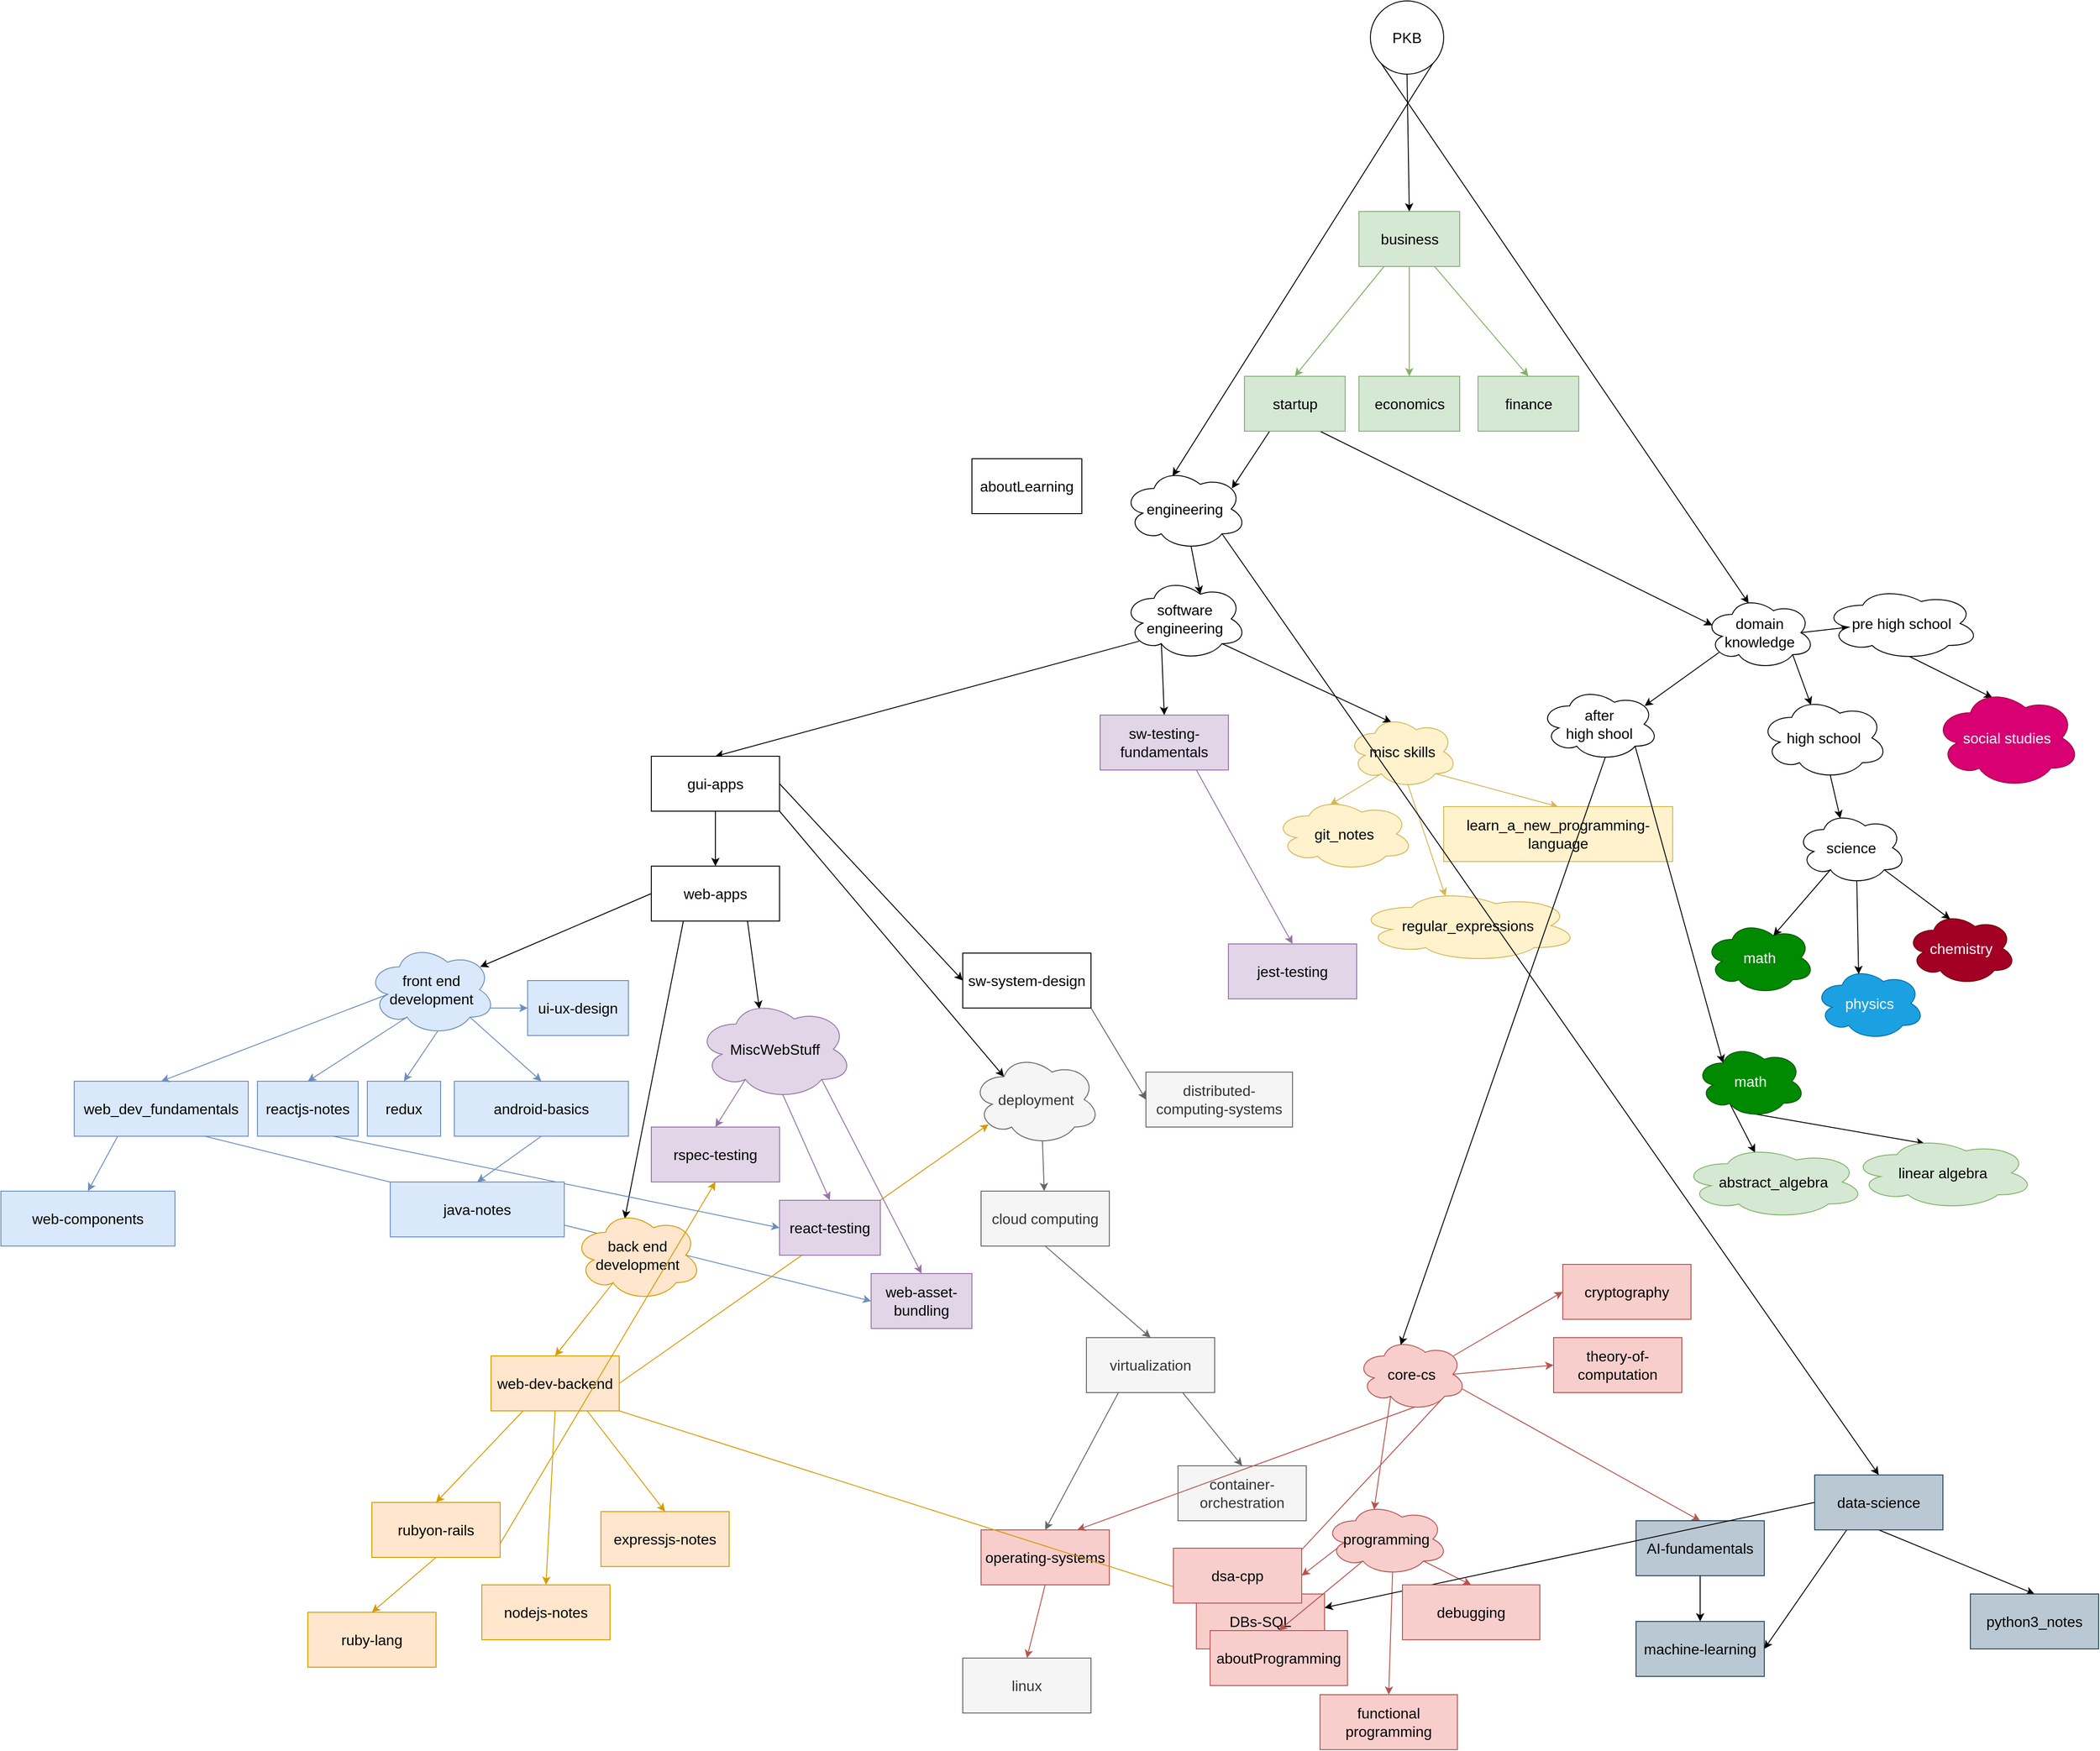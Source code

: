 <mxfile version="19.0.3" type="device" pages="4"><diagram id="wMWvY_ariSO5Ie-MghHR" name="college-now"><mxGraphModel dx="3122" dy="1978" grid="1" gridSize="10" guides="1" tooltips="1" connect="1" arrows="1" fold="1" page="1" pageScale="1" pageWidth="850" pageHeight="1100" math="0" shadow="0"><root><mxCell id="C6f1Gt2lF-Kz7tVEEfaa-0"/><mxCell id="C6f1Gt2lF-Kz7tVEEfaa-1" parent="C6f1Gt2lF-Kz7tVEEfaa-0"/><mxCell id="c9r8MAcjH9IGXmRq727N-0" style="edgeStyle=none;html=1;exitX=0.5;exitY=1;exitDx=0;exitDy=0;entryX=0.5;entryY=0;entryDx=0;entryDy=0;fillColor=#f5f5f5;strokeColor=#666666;" parent="C6f1Gt2lF-Kz7tVEEfaa-1" source="c9r8MAcjH9IGXmRq727N-1" target="c9r8MAcjH9IGXmRq727N-8" edge="1"><mxGeometry relative="1" as="geometry"/></mxCell><mxCell id="c9r8MAcjH9IGXmRq727N-1" value="cloud computing" style="rounded=0;whiteSpace=wrap;html=1;fontSize=16;fillColor=#f5f5f5;fontColor=#333333;strokeColor=#666666;" parent="C6f1Gt2lF-Kz7tVEEfaa-1" vertex="1"><mxGeometry x="-220" y="340" width="140" height="60" as="geometry"/></mxCell><mxCell id="c9r8MAcjH9IGXmRq727N-2" style="edgeStyle=none;html=1;exitX=0.5;exitY=1;exitDx=0;exitDy=0;entryX=0.5;entryY=0;entryDx=0;entryDy=0;fillColor=#f8cecc;strokeColor=#b85450;fontColor=#000000;" parent="C6f1Gt2lF-Kz7tVEEfaa-1" source="c9r8MAcjH9IGXmRq727N-3" target="c9r8MAcjH9IGXmRq727N-5" edge="1"><mxGeometry relative="1" as="geometry"/></mxCell><mxCell id="c9r8MAcjH9IGXmRq727N-3" value="operating-systems" style="rounded=0;whiteSpace=wrap;html=1;fontSize=16;fillColor=#f8cecc;strokeColor=#b85450;fontColor=#000000;" parent="C6f1Gt2lF-Kz7tVEEfaa-1" vertex="1"><mxGeometry x="-220" y="710" width="140" height="60" as="geometry"/></mxCell><mxCell id="c9r8MAcjH9IGXmRq727N-4" value="container-orchestration" style="rounded=0;whiteSpace=wrap;html=1;fontSize=16;fillColor=#f5f5f5;fontColor=#333333;strokeColor=#666666;" parent="C6f1Gt2lF-Kz7tVEEfaa-1" vertex="1"><mxGeometry x="-5" y="640" width="140" height="60" as="geometry"/></mxCell><mxCell id="c9r8MAcjH9IGXmRq727N-5" value="linux" style="rounded=0;whiteSpace=wrap;html=1;fontSize=16;fillColor=#f5f5f5;strokeColor=#666666;fontColor=#333333;" parent="C6f1Gt2lF-Kz7tVEEfaa-1" vertex="1"><mxGeometry x="-240" y="850" width="140" height="60" as="geometry"/></mxCell><mxCell id="c9r8MAcjH9IGXmRq727N-6" style="edgeStyle=none;html=1;exitX=0.25;exitY=1;exitDx=0;exitDy=0;entryX=0.5;entryY=0;entryDx=0;entryDy=0;fillColor=#f5f5f5;strokeColor=#666666;" parent="C6f1Gt2lF-Kz7tVEEfaa-1" source="c9r8MAcjH9IGXmRq727N-8" target="c9r8MAcjH9IGXmRq727N-3" edge="1"><mxGeometry relative="1" as="geometry"/></mxCell><mxCell id="c9r8MAcjH9IGXmRq727N-7" style="edgeStyle=none;html=1;exitX=0.75;exitY=1;exitDx=0;exitDy=0;entryX=0.5;entryY=0;entryDx=0;entryDy=0;fillColor=#f5f5f5;strokeColor=#666666;" parent="C6f1Gt2lF-Kz7tVEEfaa-1" source="c9r8MAcjH9IGXmRq727N-8" target="c9r8MAcjH9IGXmRq727N-4" edge="1"><mxGeometry relative="1" as="geometry"/></mxCell><mxCell id="c9r8MAcjH9IGXmRq727N-8" value="virtualization" style="rounded=0;whiteSpace=wrap;html=1;fontSize=16;fillColor=#f5f5f5;fontColor=#333333;strokeColor=#666666;" parent="C6f1Gt2lF-Kz7tVEEfaa-1" vertex="1"><mxGeometry x="-105" y="500" width="140" height="60" as="geometry"/></mxCell><mxCell id="0crF0niSdm56MLx1z22b-21" style="edgeStyle=none;rounded=0;orthogonalLoop=1;jettySize=auto;html=1;exitX=0.25;exitY=1;exitDx=0;exitDy=0;entryX=0.5;entryY=0;entryDx=0;entryDy=0;fillColor=#dae8fc;strokeColor=#6c8ebf;" parent="C6f1Gt2lF-Kz7tVEEfaa-1" source="c9r8MAcjH9IGXmRq727N-9" target="0crF0niSdm56MLx1z22b-20" edge="1"><mxGeometry relative="1" as="geometry"/></mxCell><mxCell id="VrrQvSuP5Z2Bawz_At6B-8" style="edgeStyle=none;rounded=0;orthogonalLoop=1;jettySize=auto;html=1;exitX=0.75;exitY=1;exitDx=0;exitDy=0;entryX=0;entryY=0.5;entryDx=0;entryDy=0;fillColor=#dae8fc;strokeColor=#6c8ebf;" edge="1" parent="C6f1Gt2lF-Kz7tVEEfaa-1" source="c9r8MAcjH9IGXmRq727N-9" target="0crF0niSdm56MLx1z22b-0"><mxGeometry relative="1" as="geometry"/></mxCell><mxCell id="c9r8MAcjH9IGXmRq727N-9" value="web_dev_fundamentals" style="rounded=0;whiteSpace=wrap;html=1;fontSize=16;fillColor=#dae8fc;strokeColor=#6c8ebf;fontColor=#000000;" parent="C6f1Gt2lF-Kz7tVEEfaa-1" vertex="1"><mxGeometry x="-1210" y="220" width="190" height="60" as="geometry"/></mxCell><mxCell id="c9r8MAcjH9IGXmRq727N-10" style="edgeStyle=none;html=1;exitX=0;exitY=0.5;exitDx=0;exitDy=0;entryX=0.88;entryY=0.25;entryDx=0;entryDy=0;entryPerimeter=0;" parent="C6f1Gt2lF-Kz7tVEEfaa-1" source="c9r8MAcjH9IGXmRq727N-14" target="c9r8MAcjH9IGXmRq727N-18" edge="1"><mxGeometry relative="1" as="geometry"/></mxCell><mxCell id="c9r8MAcjH9IGXmRq727N-11" style="edgeStyle=none;html=1;exitX=0.25;exitY=1;exitDx=0;exitDy=0;entryX=0.4;entryY=0.1;entryDx=0;entryDy=0;entryPerimeter=0;" parent="C6f1Gt2lF-Kz7tVEEfaa-1" source="c9r8MAcjH9IGXmRq727N-14" target="c9r8MAcjH9IGXmRq727N-20" edge="1"><mxGeometry relative="1" as="geometry"/></mxCell><mxCell id="c9r8MAcjH9IGXmRq727N-12" style="edgeStyle=none;html=1;exitX=1;exitY=1;exitDx=0;exitDy=0;entryX=0.25;entryY=0.25;entryDx=0;entryDy=0;entryPerimeter=0;" parent="C6f1Gt2lF-Kz7tVEEfaa-1" source="VrrQvSuP5Z2Bawz_At6B-0" target="c9r8MAcjH9IGXmRq727N-22" edge="1"><mxGeometry relative="1" as="geometry"/></mxCell><mxCell id="c9r8MAcjH9IGXmRq727N-13" style="edgeStyle=none;html=1;exitX=1;exitY=0.5;exitDx=0;exitDy=0;entryX=0;entryY=0.5;entryDx=0;entryDy=0;" parent="C6f1Gt2lF-Kz7tVEEfaa-1" source="VrrQvSuP5Z2Bawz_At6B-0" target="c9r8MAcjH9IGXmRq727N-60" edge="1"><mxGeometry relative="1" as="geometry"/></mxCell><mxCell id="VrrQvSuP5Z2Bawz_At6B-4" style="rounded=0;orthogonalLoop=1;jettySize=auto;html=1;exitX=0.75;exitY=1;exitDx=0;exitDy=0;entryX=0.4;entryY=0.1;entryDx=0;entryDy=0;entryPerimeter=0;" edge="1" parent="C6f1Gt2lF-Kz7tVEEfaa-1" source="c9r8MAcjH9IGXmRq727N-14" target="VrrQvSuP5Z2Bawz_At6B-3"><mxGeometry relative="1" as="geometry"/></mxCell><UserObject label="web-apps" id="c9r8MAcjH9IGXmRq727N-14"><mxCell style="rounded=0;whiteSpace=wrap;html=1;fontSize=16;" parent="C6f1Gt2lF-Kz7tVEEfaa-1" vertex="1"><mxGeometry x="-580" y="-15" width="140" height="60" as="geometry"/></mxCell></UserObject><mxCell id="c9r8MAcjH9IGXmRq727N-15" style="edgeStyle=none;html=1;exitX=0.31;exitY=0.8;exitDx=0;exitDy=0;exitPerimeter=0;entryX=0.5;entryY=0;entryDx=0;entryDy=0;fillColor=#dae8fc;strokeColor=#6c8ebf;fontColor=#000000;" parent="C6f1Gt2lF-Kz7tVEEfaa-1" source="c9r8MAcjH9IGXmRq727N-18" target="c9r8MAcjH9IGXmRq727N-32" edge="1"><mxGeometry relative="1" as="geometry"/></mxCell><mxCell id="c9r8MAcjH9IGXmRq727N-16" style="edgeStyle=none;html=1;exitX=0.8;exitY=0.8;exitDx=0;exitDy=0;exitPerimeter=0;entryX=0.5;entryY=0;entryDx=0;entryDy=0;fillColor=#dae8fc;strokeColor=#6c8ebf;fontColor=#000000;" parent="C6f1Gt2lF-Kz7tVEEfaa-1" source="c9r8MAcjH9IGXmRq727N-18" target="c9r8MAcjH9IGXmRq727N-58" edge="1"><mxGeometry relative="1" as="geometry"/></mxCell><mxCell id="c9r8MAcjH9IGXmRq727N-17" style="edgeStyle=none;html=1;exitX=0.96;exitY=0.7;exitDx=0;exitDy=0;exitPerimeter=0;entryX=0;entryY=0.5;entryDx=0;entryDy=0;fillColor=#dae8fc;strokeColor=#6c8ebf;fontColor=#000000;" parent="C6f1Gt2lF-Kz7tVEEfaa-1" source="c9r8MAcjH9IGXmRq727N-18" target="c9r8MAcjH9IGXmRq727N-67" edge="1"><mxGeometry relative="1" as="geometry"/></mxCell><mxCell id="0crF0niSdm56MLx1z22b-17" style="edgeStyle=none;rounded=0;orthogonalLoop=1;jettySize=auto;html=1;exitX=0.55;exitY=0.95;exitDx=0;exitDy=0;exitPerimeter=0;entryX=0.5;entryY=0;entryDx=0;entryDy=0;fillColor=#dae8fc;strokeColor=#6c8ebf;" parent="C6f1Gt2lF-Kz7tVEEfaa-1" source="c9r8MAcjH9IGXmRq727N-18" target="0crF0niSdm56MLx1z22b-16" edge="1"><mxGeometry relative="1" as="geometry"/></mxCell><mxCell id="c9r8MAcjH9IGXmRq727N-18" value="front end development" style="ellipse;shape=cloud;whiteSpace=wrap;html=1;fontSize=16;fillColor=#dae8fc;strokeColor=#6c8ebf;fontColor=#000000;" parent="C6f1Gt2lF-Kz7tVEEfaa-1" vertex="1"><mxGeometry x="-890" y="70" width="140" height="100" as="geometry"/></mxCell><mxCell id="c9r8MAcjH9IGXmRq727N-19" style="edgeStyle=none;html=1;exitX=0.31;exitY=0.8;exitDx=0;exitDy=0;exitPerimeter=0;entryX=0.5;entryY=0;entryDx=0;entryDy=0;fillColor=#ffe6cc;strokeColor=#d79b00;fontColor=#000000;" parent="C6f1Gt2lF-Kz7tVEEfaa-1" source="c9r8MAcjH9IGXmRq727N-20" target="c9r8MAcjH9IGXmRq727N-27" edge="1"><mxGeometry relative="1" as="geometry"/></mxCell><mxCell id="c9r8MAcjH9IGXmRq727N-20" value="back end development" style="ellipse;shape=cloud;whiteSpace=wrap;html=1;fontSize=16;fillColor=#ffe6cc;strokeColor=#d79b00;fontColor=#000000;" parent="C6f1Gt2lF-Kz7tVEEfaa-1" vertex="1"><mxGeometry x="-665" y="360" width="140" height="100" as="geometry"/></mxCell><mxCell id="c9r8MAcjH9IGXmRq727N-21" style="edgeStyle=none;html=1;exitX=0.55;exitY=0.95;exitDx=0;exitDy=0;exitPerimeter=0;fillColor=#f5f5f5;strokeColor=#666666;" parent="C6f1Gt2lF-Kz7tVEEfaa-1" source="c9r8MAcjH9IGXmRq727N-22" target="c9r8MAcjH9IGXmRq727N-1" edge="1"><mxGeometry relative="1" as="geometry"/></mxCell><mxCell id="c9r8MAcjH9IGXmRq727N-22" value="deployment" style="ellipse;shape=cloud;whiteSpace=wrap;html=1;fontSize=16;fillColor=#f5f5f5;fontColor=#333333;strokeColor=#666666;" parent="C6f1Gt2lF-Kz7tVEEfaa-1" vertex="1"><mxGeometry x="-230" y="190" width="140" height="100" as="geometry"/></mxCell><mxCell id="c9r8MAcjH9IGXmRq727N-23" style="edgeStyle=none;html=1;exitX=0.25;exitY=1;exitDx=0;exitDy=0;entryX=0.5;entryY=0;entryDx=0;entryDy=0;fillColor=#ffe6cc;strokeColor=#d79b00;fontColor=#000000;" parent="C6f1Gt2lF-Kz7tVEEfaa-1" source="c9r8MAcjH9IGXmRq727N-27" target="c9r8MAcjH9IGXmRq727N-29" edge="1"><mxGeometry relative="1" as="geometry"/></mxCell><mxCell id="c9r8MAcjH9IGXmRq727N-24" style="edgeStyle=none;html=1;exitX=0.5;exitY=1;exitDx=0;exitDy=0;entryX=0.5;entryY=0;entryDx=0;entryDy=0;fillColor=#ffe6cc;strokeColor=#d79b00;fontColor=#000000;" parent="C6f1Gt2lF-Kz7tVEEfaa-1" source="c9r8MAcjH9IGXmRq727N-27" target="c9r8MAcjH9IGXmRq727N-30" edge="1"><mxGeometry relative="1" as="geometry"/></mxCell><mxCell id="c9r8MAcjH9IGXmRq727N-25" style="edgeStyle=none;html=1;exitX=0.75;exitY=1;exitDx=0;exitDy=0;entryX=0.5;entryY=0;entryDx=0;entryDy=0;fillColor=#ffe6cc;strokeColor=#d79b00;fontColor=#000000;" parent="C6f1Gt2lF-Kz7tVEEfaa-1" source="c9r8MAcjH9IGXmRq727N-27" target="c9r8MAcjH9IGXmRq727N-31" edge="1"><mxGeometry relative="1" as="geometry"/></mxCell><mxCell id="c9r8MAcjH9IGXmRq727N-26" style="edgeStyle=none;html=1;exitX=1;exitY=1;exitDx=0;exitDy=0;entryX=0;entryY=0;entryDx=0;entryDy=0;fontColor=#000000;fillColor=#ffe6cc;strokeColor=#d79b00;" parent="C6f1Gt2lF-Kz7tVEEfaa-1" source="c9r8MAcjH9IGXmRq727N-27" target="c9r8MAcjH9IGXmRq727N-48" edge="1"><mxGeometry relative="1" as="geometry"/></mxCell><mxCell id="VrrQvSuP5Z2Bawz_At6B-11" style="edgeStyle=none;rounded=0;orthogonalLoop=1;jettySize=auto;html=1;exitX=1;exitY=0.5;exitDx=0;exitDy=0;entryX=0.13;entryY=0.77;entryDx=0;entryDy=0;entryPerimeter=0;fillColor=#ffe6cc;strokeColor=#d79b00;" edge="1" parent="C6f1Gt2lF-Kz7tVEEfaa-1" source="c9r8MAcjH9IGXmRq727N-27" target="c9r8MAcjH9IGXmRq727N-22"><mxGeometry relative="1" as="geometry"/></mxCell><mxCell id="c9r8MAcjH9IGXmRq727N-27" value="web-dev-backend" style="rounded=0;whiteSpace=wrap;html=1;fontSize=16;fillColor=#ffe6cc;strokeColor=#d79b00;fontColor=#000000;" parent="C6f1Gt2lF-Kz7tVEEfaa-1" vertex="1"><mxGeometry x="-755" y="520" width="140" height="60" as="geometry"/></mxCell><mxCell id="c9r8MAcjH9IGXmRq727N-28" style="edgeStyle=none;html=1;exitX=0.5;exitY=1;exitDx=0;exitDy=0;entryX=0.5;entryY=0;entryDx=0;entryDy=0;fontSize=16;fillColor=#ffe6cc;strokeColor=#d79b00;fontColor=#000000;" parent="C6f1Gt2lF-Kz7tVEEfaa-1" source="c9r8MAcjH9IGXmRq727N-29" target="c9r8MAcjH9IGXmRq727N-33" edge="1"><mxGeometry relative="1" as="geometry"/></mxCell><mxCell id="VrrQvSuP5Z2Bawz_At6B-10" style="edgeStyle=none;rounded=0;orthogonalLoop=1;jettySize=auto;html=1;exitX=1;exitY=0.75;exitDx=0;exitDy=0;entryX=0.5;entryY=1;entryDx=0;entryDy=0;fillColor=#ffe6cc;strokeColor=#d79b00;" edge="1" parent="C6f1Gt2lF-Kz7tVEEfaa-1" source="c9r8MAcjH9IGXmRq727N-29" target="c9r8MAcjH9IGXmRq727N-40"><mxGeometry relative="1" as="geometry"/></mxCell><mxCell id="c9r8MAcjH9IGXmRq727N-29" value="rubyon-rails" style="rounded=0;whiteSpace=wrap;html=1;fontSize=16;fillColor=#ffe6cc;strokeColor=#d79b00;fontColor=#000000;" parent="C6f1Gt2lF-Kz7tVEEfaa-1" vertex="1"><mxGeometry x="-885" y="680" width="140" height="60" as="geometry"/></mxCell><mxCell id="c9r8MAcjH9IGXmRq727N-30" value="nodejs-notes" style="rounded=0;whiteSpace=wrap;html=1;fontSize=16;fillColor=#ffe6cc;strokeColor=#d79b00;fontColor=#000000;" parent="C6f1Gt2lF-Kz7tVEEfaa-1" vertex="1"><mxGeometry x="-765" y="770" width="140" height="60" as="geometry"/></mxCell><mxCell id="c9r8MAcjH9IGXmRq727N-31" value="expressjs-notes" style="rounded=0;whiteSpace=wrap;html=1;fontSize=16;fillColor=#ffe6cc;strokeColor=#d79b00;fontColor=#000000;" parent="C6f1Gt2lF-Kz7tVEEfaa-1" vertex="1"><mxGeometry x="-635" y="690" width="140" height="60" as="geometry"/></mxCell><mxCell id="VrrQvSuP5Z2Bawz_At6B-9" style="edgeStyle=none;rounded=0;orthogonalLoop=1;jettySize=auto;html=1;exitX=0.75;exitY=1;exitDx=0;exitDy=0;entryX=0;entryY=0.5;entryDx=0;entryDy=0;fillColor=#dae8fc;strokeColor=#6c8ebf;" edge="1" parent="C6f1Gt2lF-Kz7tVEEfaa-1" source="c9r8MAcjH9IGXmRq727N-32" target="c9r8MAcjH9IGXmRq727N-38"><mxGeometry relative="1" as="geometry"/></mxCell><mxCell id="c9r8MAcjH9IGXmRq727N-32" value="reactjs-notes" style="rounded=0;whiteSpace=wrap;html=1;fontSize=16;fillColor=#dae8fc;strokeColor=#6c8ebf;fontColor=#000000;" parent="C6f1Gt2lF-Kz7tVEEfaa-1" vertex="1"><mxGeometry x="-1010" y="220" width="110" height="60" as="geometry"/></mxCell><mxCell id="c9r8MAcjH9IGXmRq727N-33" value="ruby-lang" style="rounded=0;whiteSpace=wrap;html=1;fontSize=16;fillColor=#ffe6cc;strokeColor=#d79b00;fontColor=#000000;" parent="C6f1Gt2lF-Kz7tVEEfaa-1" vertex="1"><mxGeometry x="-955" y="800" width="140" height="60" as="geometry"/></mxCell><mxCell id="c9r8MAcjH9IGXmRq727N-36" style="edgeStyle=none;html=1;exitX=0.75;exitY=1;exitDx=0;exitDy=0;entryX=0.5;entryY=0;entryDx=0;entryDy=0;fillColor=#e1d5e7;strokeColor=#9673a6;fontColor=#000000;" parent="C6f1Gt2lF-Kz7tVEEfaa-1" source="c9r8MAcjH9IGXmRq727N-37" target="c9r8MAcjH9IGXmRq727N-39" edge="1"><mxGeometry relative="1" as="geometry"/></mxCell><mxCell id="c9r8MAcjH9IGXmRq727N-37" value="sw-testing-fundamentals" style="rounded=0;whiteSpace=wrap;html=1;fontSize=16;fillColor=#e1d5e7;strokeColor=#9673a6;fontColor=#000000;" parent="C6f1Gt2lF-Kz7tVEEfaa-1" vertex="1"><mxGeometry x="-90" y="-180" width="140" height="60" as="geometry"/></mxCell><mxCell id="c9r8MAcjH9IGXmRq727N-38" value="react-testing" style="rounded=0;whiteSpace=wrap;html=1;fontSize=16;fillColor=#e1d5e7;strokeColor=#9673a6;fontColor=#000000;" parent="C6f1Gt2lF-Kz7tVEEfaa-1" vertex="1"><mxGeometry x="-440" y="350" width="110" height="60" as="geometry"/></mxCell><mxCell id="c9r8MAcjH9IGXmRq727N-39" value="jest-testing" style="rounded=0;whiteSpace=wrap;html=1;fontSize=16;fillColor=#e1d5e7;strokeColor=#9673a6;fontColor=#000000;" parent="C6f1Gt2lF-Kz7tVEEfaa-1" vertex="1"><mxGeometry x="50" y="70" width="140" height="60" as="geometry"/></mxCell><mxCell id="c9r8MAcjH9IGXmRq727N-40" value="rspec-testing" style="rounded=0;whiteSpace=wrap;html=1;fontSize=16;fillColor=#e1d5e7;strokeColor=#9673a6;fontColor=#000000;" parent="C6f1Gt2lF-Kz7tVEEfaa-1" vertex="1"><mxGeometry x="-580" y="270" width="140" height="60" as="geometry"/></mxCell><mxCell id="c9r8MAcjH9IGXmRq727N-41" style="edgeStyle=none;html=1;exitX=0.8;exitY=0.8;exitDx=0;exitDy=0;exitPerimeter=0;entryX=0.5;entryY=0;entryDx=0;entryDy=0;fillColor=#f8cecc;strokeColor=#b85450;fontColor=#000000;" parent="C6f1Gt2lF-Kz7tVEEfaa-1" source="c9r8MAcjH9IGXmRq727N-47" target="c9r8MAcjH9IGXmRq727N-48" edge="1"><mxGeometry relative="1" as="geometry"/></mxCell><mxCell id="c9r8MAcjH9IGXmRq727N-42" style="edgeStyle=none;html=1;exitX=0.8;exitY=0.8;exitDx=0;exitDy=0;exitPerimeter=0;entryX=0.75;entryY=0;entryDx=0;entryDy=0;fillColor=#f8cecc;strokeColor=#b85450;fontColor=#000000;" parent="C6f1Gt2lF-Kz7tVEEfaa-1" source="c9r8MAcjH9IGXmRq727N-47" target="c9r8MAcjH9IGXmRq727N-3" edge="1"><mxGeometry relative="1" as="geometry"/></mxCell><mxCell id="c9r8MAcjH9IGXmRq727N-43" style="edgeStyle=none;html=1;exitX=0.31;exitY=0.8;exitDx=0;exitDy=0;exitPerimeter=0;entryX=0.4;entryY=0.1;entryDx=0;entryDy=0;entryPerimeter=0;fillColor=#f8cecc;strokeColor=#b85450;fontColor=#000000;" parent="C6f1Gt2lF-Kz7tVEEfaa-1" source="c9r8MAcjH9IGXmRq727N-47" target="c9r8MAcjH9IGXmRq727N-52" edge="1"><mxGeometry relative="1" as="geometry"><mxPoint x="395" y="610" as="targetPoint"/></mxGeometry></mxCell><mxCell id="c9r8MAcjH9IGXmRq727N-44" style="edgeStyle=none;html=1;exitX=0.96;exitY=0.7;exitDx=0;exitDy=0;exitPerimeter=0;entryX=0.5;entryY=0;entryDx=0;entryDy=0;fillColor=#f8cecc;strokeColor=#b85450;fontColor=#000000;" parent="C6f1Gt2lF-Kz7tVEEfaa-1" source="c9r8MAcjH9IGXmRq727N-47" target="c9r8MAcjH9IGXmRq727N-56" edge="1"><mxGeometry relative="1" as="geometry"/></mxCell><mxCell id="c9r8MAcjH9IGXmRq727N-45" style="edgeStyle=none;html=1;exitX=0.875;exitY=0.5;exitDx=0;exitDy=0;exitPerimeter=0;entryX=0;entryY=0.5;entryDx=0;entryDy=0;fillColor=#f8cecc;strokeColor=#b85450;fontColor=#000000;" parent="C6f1Gt2lF-Kz7tVEEfaa-1" source="c9r8MAcjH9IGXmRq727N-47" target="c9r8MAcjH9IGXmRq727N-59" edge="1"><mxGeometry relative="1" as="geometry"/></mxCell><mxCell id="c9r8MAcjH9IGXmRq727N-46" style="edgeStyle=none;html=1;exitX=0.88;exitY=0.25;exitDx=0;exitDy=0;exitPerimeter=0;entryX=0;entryY=0.5;entryDx=0;entryDy=0;fillColor=#f8cecc;strokeColor=#b85450;fontColor=#000000;" parent="C6f1Gt2lF-Kz7tVEEfaa-1" source="c9r8MAcjH9IGXmRq727N-47" target="c9r8MAcjH9IGXmRq727N-54" edge="1"><mxGeometry relative="1" as="geometry"/></mxCell><mxCell id="c9r8MAcjH9IGXmRq727N-47" value="core-cs" style="ellipse;shape=cloud;whiteSpace=wrap;html=1;fontSize=16;fillColor=#f8cecc;strokeColor=#b85450;fontColor=#000000;" parent="C6f1Gt2lF-Kz7tVEEfaa-1" vertex="1"><mxGeometry x="190" y="500" width="120" height="80" as="geometry"/></mxCell><mxCell id="c9r8MAcjH9IGXmRq727N-48" value="DBs-SQL" style="rounded=0;whiteSpace=wrap;html=1;fontSize=16;fillColor=#f8cecc;strokeColor=#b85450;fontColor=#000000;" parent="C6f1Gt2lF-Kz7tVEEfaa-1" vertex="1"><mxGeometry x="15" y="780" width="140" height="60" as="geometry"/></mxCell><mxCell id="c9r8MAcjH9IGXmRq727N-49" style="edgeStyle=none;html=1;exitX=0.16;exitY=0.55;exitDx=0;exitDy=0;exitPerimeter=0;entryX=0.5;entryY=0;entryDx=0;entryDy=0;fontSize=16;fillColor=#dae8fc;strokeColor=#6c8ebf;fontColor=#000000;" parent="C6f1Gt2lF-Kz7tVEEfaa-1" source="c9r8MAcjH9IGXmRq727N-18" target="c9r8MAcjH9IGXmRq727N-9" edge="1"><mxGeometry relative="1" as="geometry"/></mxCell><mxCell id="c9r8MAcjH9IGXmRq727N-50" style="edgeStyle=none;html=1;exitX=0.16;exitY=0.55;exitDx=0;exitDy=0;exitPerimeter=0;entryX=1;entryY=0.5;entryDx=0;entryDy=0;fillColor=#f8cecc;strokeColor=#b85450;fontColor=#000000;" parent="C6f1Gt2lF-Kz7tVEEfaa-1" source="c9r8MAcjH9IGXmRq727N-52" target="c9r8MAcjH9IGXmRq727N-53" edge="1"><mxGeometry relative="1" as="geometry"/></mxCell><mxCell id="c9r8MAcjH9IGXmRq727N-51" style="edgeStyle=none;html=1;exitX=0.31;exitY=0.8;exitDx=0;exitDy=0;exitPerimeter=0;entryX=0.5;entryY=0;entryDx=0;entryDy=0;fillColor=#f8cecc;strokeColor=#b85450;fontColor=#000000;" parent="C6f1Gt2lF-Kz7tVEEfaa-1" source="c9r8MAcjH9IGXmRq727N-52" target="c9r8MAcjH9IGXmRq727N-90" edge="1"><mxGeometry relative="1" as="geometry"/></mxCell><mxCell id="0crF0niSdm56MLx1z22b-12" style="edgeStyle=none;rounded=0;orthogonalLoop=1;jettySize=auto;html=1;exitX=0.55;exitY=0.95;exitDx=0;exitDy=0;exitPerimeter=0;entryX=0.5;entryY=0;entryDx=0;entryDy=0;fillColor=#f8cecc;strokeColor=#b85450;" parent="C6f1Gt2lF-Kz7tVEEfaa-1" source="c9r8MAcjH9IGXmRq727N-52" target="0crF0niSdm56MLx1z22b-11" edge="1"><mxGeometry relative="1" as="geometry"/></mxCell><mxCell id="0crF0niSdm56MLx1z22b-14" style="edgeStyle=none;rounded=0;orthogonalLoop=1;jettySize=auto;html=1;exitX=0.8;exitY=0.8;exitDx=0;exitDy=0;exitPerimeter=0;entryX=0.5;entryY=0;entryDx=0;entryDy=0;fillColor=#f8cecc;strokeColor=#b85450;" parent="C6f1Gt2lF-Kz7tVEEfaa-1" source="c9r8MAcjH9IGXmRq727N-52" target="0crF0niSdm56MLx1z22b-13" edge="1"><mxGeometry relative="1" as="geometry"/></mxCell><mxCell id="c9r8MAcjH9IGXmRq727N-52" value="programming" style="ellipse;shape=cloud;whiteSpace=wrap;html=1;fontSize=16;fillColor=#f8cecc;strokeColor=#b85450;fontColor=#000000;" parent="C6f1Gt2lF-Kz7tVEEfaa-1" vertex="1"><mxGeometry x="155" y="680" width="135" height="80" as="geometry"/></mxCell><mxCell id="c9r8MAcjH9IGXmRq727N-53" value="dsa-cpp" style="rounded=0;whiteSpace=wrap;html=1;fontSize=16;fillColor=#f8cecc;strokeColor=#b85450;fontColor=#000000;" parent="C6f1Gt2lF-Kz7tVEEfaa-1" vertex="1"><mxGeometry x="-10" y="730" width="140" height="60" as="geometry"/></mxCell><mxCell id="c9r8MAcjH9IGXmRq727N-54" value="cryptography" style="rounded=0;whiteSpace=wrap;html=1;fontSize=16;fillColor=#f8cecc;strokeColor=#b85450;fontColor=#000000;" parent="C6f1Gt2lF-Kz7tVEEfaa-1" vertex="1"><mxGeometry x="415" y="420" width="140" height="60" as="geometry"/></mxCell><mxCell id="Q68sF9HlsbpW09MLFB0M-9" style="edgeStyle=none;rounded=0;orthogonalLoop=1;jettySize=auto;html=1;exitX=0.5;exitY=1;exitDx=0;exitDy=0;" parent="C6f1Gt2lF-Kz7tVEEfaa-1" source="c9r8MAcjH9IGXmRq727N-56" target="Q68sF9HlsbpW09MLFB0M-3" edge="1"><mxGeometry relative="1" as="geometry"/></mxCell><mxCell id="c9r8MAcjH9IGXmRq727N-56" value="AI-fundamentals" style="rounded=0;whiteSpace=wrap;html=1;fontSize=16;fillColor=#bac8d3;strokeColor=#23445d;fontColor=#000000;" parent="C6f1Gt2lF-Kz7tVEEfaa-1" vertex="1"><mxGeometry x="495" y="700" width="140" height="60" as="geometry"/></mxCell><mxCell id="c9r8MAcjH9IGXmRq727N-57" style="edgeStyle=none;html=1;exitX=0.5;exitY=1;exitDx=0;exitDy=0;entryX=0.5;entryY=0;entryDx=0;entryDy=0;fillColor=#dae8fc;strokeColor=#6c8ebf;fontColor=#000000;" parent="C6f1Gt2lF-Kz7tVEEfaa-1" source="c9r8MAcjH9IGXmRq727N-58" target="c9r8MAcjH9IGXmRq727N-72" edge="1"><mxGeometry relative="1" as="geometry"/></mxCell><mxCell id="c9r8MAcjH9IGXmRq727N-58" value="android-basics" style="rounded=0;whiteSpace=wrap;html=1;fontSize=16;fillColor=#dae8fc;strokeColor=#6c8ebf;fontColor=#000000;" parent="C6f1Gt2lF-Kz7tVEEfaa-1" vertex="1"><mxGeometry x="-795" y="220" width="190" height="60" as="geometry"/></mxCell><mxCell id="c9r8MAcjH9IGXmRq727N-59" value="theory-of-computation" style="rounded=0;whiteSpace=wrap;html=1;fontSize=16;fillColor=#f8cecc;strokeColor=#b85450;fontColor=#000000;" parent="C6f1Gt2lF-Kz7tVEEfaa-1" vertex="1"><mxGeometry x="405" y="500" width="140" height="60" as="geometry"/></mxCell><mxCell id="0crF0niSdm56MLx1z22b-19" style="edgeStyle=none;rounded=0;orthogonalLoop=1;jettySize=auto;html=1;exitX=1;exitY=1;exitDx=0;exitDy=0;entryX=0;entryY=0.5;entryDx=0;entryDy=0;fillColor=#f5f5f5;strokeColor=#666666;" parent="C6f1Gt2lF-Kz7tVEEfaa-1" source="c9r8MAcjH9IGXmRq727N-60" target="0crF0niSdm56MLx1z22b-18" edge="1"><mxGeometry relative="1" as="geometry"/></mxCell><mxCell id="c9r8MAcjH9IGXmRq727N-60" value="sw-system-design" style="rounded=0;whiteSpace=wrap;html=1;fontSize=16;" parent="C6f1Gt2lF-Kz7tVEEfaa-1" vertex="1"><mxGeometry x="-240" y="80" width="140" height="60" as="geometry"/></mxCell><mxCell id="c9r8MAcjH9IGXmRq727N-67" value="ui-ux-design" style="rounded=0;whiteSpace=wrap;html=1;fontSize=16;fillColor=#dae8fc;strokeColor=#6c8ebf;fontColor=#000000;" parent="C6f1Gt2lF-Kz7tVEEfaa-1" vertex="1"><mxGeometry x="-715" y="110" width="110" height="60" as="geometry"/></mxCell><mxCell id="c9r8MAcjH9IGXmRq727N-68" style="edgeStyle=none;html=1;exitX=0.31;exitY=0.8;exitDx=0;exitDy=0;exitPerimeter=0;entryX=0.5;entryY=0;entryDx=0;entryDy=0;" parent="C6f1Gt2lF-Kz7tVEEfaa-1" source="c9r8MAcjH9IGXmRq727N-71" target="c9r8MAcjH9IGXmRq727N-37" edge="1"><mxGeometry relative="1" as="geometry"/></mxCell><mxCell id="c9r8MAcjH9IGXmRq727N-69" style="edgeStyle=none;html=1;exitX=0.13;exitY=0.77;exitDx=0;exitDy=0;exitPerimeter=0;entryX=0.5;entryY=0;entryDx=0;entryDy=0;" parent="C6f1Gt2lF-Kz7tVEEfaa-1" source="c9r8MAcjH9IGXmRq727N-71" target="VrrQvSuP5Z2Bawz_At6B-0" edge="1"><mxGeometry relative="1" as="geometry"/></mxCell><mxCell id="c9r8MAcjH9IGXmRq727N-70" style="edgeStyle=none;html=1;exitX=0.8;exitY=0.8;exitDx=0;exitDy=0;exitPerimeter=0;entryX=0.4;entryY=0.1;entryDx=0;entryDy=0;entryPerimeter=0;" parent="C6f1Gt2lF-Kz7tVEEfaa-1" source="c9r8MAcjH9IGXmRq727N-71" target="c9r8MAcjH9IGXmRq727N-86" edge="1"><mxGeometry relative="1" as="geometry"/></mxCell><mxCell id="c9r8MAcjH9IGXmRq727N-71" value="software engineering" style="ellipse;shape=cloud;whiteSpace=wrap;html=1;fontSize=16;" parent="C6f1Gt2lF-Kz7tVEEfaa-1" vertex="1"><mxGeometry x="-65" y="-330" width="135" height="90" as="geometry"/></mxCell><mxCell id="c9r8MAcjH9IGXmRq727N-72" value="java-notes" style="rounded=0;whiteSpace=wrap;html=1;fontSize=16;fillColor=#dae8fc;strokeColor=#6c8ebf;fontColor=#000000;" parent="C6f1Gt2lF-Kz7tVEEfaa-1" vertex="1"><mxGeometry x="-865" y="330" width="190" height="60" as="geometry"/></mxCell><mxCell id="c9r8MAcjH9IGXmRq727N-73" style="edgeStyle=none;html=1;exitX=0.25;exitY=1;exitDx=0;exitDy=0;entryX=0.5;entryY=0;entryDx=0;entryDy=0;fillColor=#d5e8d4;strokeColor=#82b366;" parent="C6f1Gt2lF-Kz7tVEEfaa-1" source="c9r8MAcjH9IGXmRq727N-77" target="c9r8MAcjH9IGXmRq727N-80" edge="1"><mxGeometry relative="1" as="geometry"/></mxCell><mxCell id="c9r8MAcjH9IGXmRq727N-74" style="edgeStyle=none;html=1;exitX=0.5;exitY=1;exitDx=0;exitDy=0;entryX=0.5;entryY=0;entryDx=0;entryDy=0;fillColor=#d5e8d4;strokeColor=#82b366;" parent="C6f1Gt2lF-Kz7tVEEfaa-1" source="c9r8MAcjH9IGXmRq727N-77" target="c9r8MAcjH9IGXmRq727N-82" edge="1"><mxGeometry relative="1" as="geometry"/></mxCell><mxCell id="c9r8MAcjH9IGXmRq727N-75" style="edgeStyle=none;html=1;exitX=0.75;exitY=1;exitDx=0;exitDy=0;entryX=0.5;entryY=0;entryDx=0;entryDy=0;fillColor=#d5e8d4;strokeColor=#82b366;" parent="C6f1Gt2lF-Kz7tVEEfaa-1" source="c9r8MAcjH9IGXmRq727N-77" target="c9r8MAcjH9IGXmRq727N-78" edge="1"><mxGeometry relative="1" as="geometry"/></mxCell><mxCell id="c9r8MAcjH9IGXmRq727N-76" style="edgeStyle=none;html=1;exitX=0.75;exitY=1;exitDx=0;exitDy=0;entryX=0.07;entryY=0.4;entryDx=0;entryDy=0;entryPerimeter=0;" parent="C6f1Gt2lF-Kz7tVEEfaa-1" source="c9r8MAcjH9IGXmRq727N-80" target="c9r8MAcjH9IGXmRq727N-81" edge="1"><mxGeometry relative="1" as="geometry"><mxPoint x="463" y="-462" as="targetPoint"/></mxGeometry></mxCell><mxCell id="c9r8MAcjH9IGXmRq727N-77" value="business" style="rounded=0;whiteSpace=wrap;html=1;fontSize=16;fillColor=#d5e8d4;strokeColor=#82b366;fontColor=#000000;" parent="C6f1Gt2lF-Kz7tVEEfaa-1" vertex="1"><mxGeometry x="192.5" y="-730" width="110" height="60" as="geometry"/></mxCell><mxCell id="c9r8MAcjH9IGXmRq727N-78" value="finance" style="rounded=0;whiteSpace=wrap;html=1;fontSize=16;fillColor=#d5e8d4;strokeColor=#82b366;fontColor=#000000;" parent="C6f1Gt2lF-Kz7tVEEfaa-1" vertex="1"><mxGeometry x="322.5" y="-550" width="110" height="60" as="geometry"/></mxCell><mxCell id="s8MxZjdot_Kj0Kyom1Ec-6" style="edgeStyle=none;rounded=0;orthogonalLoop=1;jettySize=auto;html=1;exitX=0.25;exitY=1;exitDx=0;exitDy=0;entryX=0.88;entryY=0.25;entryDx=0;entryDy=0;entryPerimeter=0;fontColor=none;" parent="C6f1Gt2lF-Kz7tVEEfaa-1" source="c9r8MAcjH9IGXmRq727N-80" target="s8MxZjdot_Kj0Kyom1Ec-1" edge="1"><mxGeometry relative="1" as="geometry"><mxPoint x="71.3" y="-447.5" as="targetPoint"/></mxGeometry></mxCell><mxCell id="c9r8MAcjH9IGXmRq727N-80" value="startup" style="rounded=0;whiteSpace=wrap;html=1;fontSize=16;fillColor=#d5e8d4;strokeColor=#82b366;fontColor=#000000;" parent="C6f1Gt2lF-Kz7tVEEfaa-1" vertex="1"><mxGeometry x="67.5" y="-550" width="110" height="60" as="geometry"/></mxCell><mxCell id="nXkBBzXBlvkbQgKp2x1o-1" style="edgeStyle=none;html=1;exitX=0.8;exitY=0.8;exitDx=0;exitDy=0;exitPerimeter=0;entryX=0.4;entryY=0.1;entryDx=0;entryDy=0;entryPerimeter=0;" parent="C6f1Gt2lF-Kz7tVEEfaa-1" source="c9r8MAcjH9IGXmRq727N-81" target="nXkBBzXBlvkbQgKp2x1o-0" edge="1"><mxGeometry relative="1" as="geometry"/></mxCell><mxCell id="nXkBBzXBlvkbQgKp2x1o-3" style="edgeStyle=none;html=1;exitX=0.875;exitY=0.5;exitDx=0;exitDy=0;exitPerimeter=0;entryX=0.16;entryY=0.55;entryDx=0;entryDy=0;entryPerimeter=0;" parent="C6f1Gt2lF-Kz7tVEEfaa-1" source="c9r8MAcjH9IGXmRq727N-81" target="nXkBBzXBlvkbQgKp2x1o-2" edge="1"><mxGeometry relative="1" as="geometry"><mxPoint x="710" y="-170" as="targetPoint"/></mxGeometry></mxCell><mxCell id="s8MxZjdot_Kj0Kyom1Ec-4" style="rounded=0;orthogonalLoop=1;jettySize=auto;html=1;exitX=0.13;exitY=0.77;exitDx=0;exitDy=0;exitPerimeter=0;entryX=0.88;entryY=0.25;entryDx=0;entryDy=0;entryPerimeter=0;fontColor=none;noLabel=1;" parent="C6f1Gt2lF-Kz7tVEEfaa-1" source="c9r8MAcjH9IGXmRq727N-81" target="s8MxZjdot_Kj0Kyom1Ec-3" edge="1"><mxGeometry relative="1" as="geometry"/></mxCell><mxCell id="c9r8MAcjH9IGXmRq727N-81" value="domain knowledge" style="ellipse;shape=cloud;whiteSpace=wrap;html=1;fontSize=16;" parent="C6f1Gt2lF-Kz7tVEEfaa-1" vertex="1"><mxGeometry x="570" y="-310" width="120" height="80" as="geometry"/></mxCell><mxCell id="c9r8MAcjH9IGXmRq727N-82" value="economics" style="rounded=0;whiteSpace=wrap;html=1;fontSize=16;fillColor=#d5e8d4;strokeColor=#82b366;fontColor=#000000;" parent="C6f1Gt2lF-Kz7tVEEfaa-1" vertex="1"><mxGeometry x="192.5" y="-550" width="110" height="60" as="geometry"/></mxCell><mxCell id="c9r8MAcjH9IGXmRq727N-83" style="edgeStyle=none;html=1;exitX=0.55;exitY=0.95;exitDx=0;exitDy=0;exitPerimeter=0;entryX=0.4;entryY=0.1;entryDx=0;entryDy=0;entryPerimeter=0;fillColor=#fff2cc;strokeColor=#d6b656;fontColor=#000000;" parent="C6f1Gt2lF-Kz7tVEEfaa-1" source="c9r8MAcjH9IGXmRq727N-86" target="c9r8MAcjH9IGXmRq727N-87" edge="1"><mxGeometry relative="1" as="geometry"><mxPoint x="240" y="-20" as="targetPoint"/></mxGeometry></mxCell><mxCell id="c9r8MAcjH9IGXmRq727N-84" style="edgeStyle=none;html=1;exitX=0.31;exitY=0.8;exitDx=0;exitDy=0;exitPerimeter=0;entryX=0.4;entryY=0.1;entryDx=0;entryDy=0;entryPerimeter=0;fillColor=#fff2cc;strokeColor=#d6b656;fontColor=#000000;" parent="C6f1Gt2lF-Kz7tVEEfaa-1" source="c9r8MAcjH9IGXmRq727N-86" target="c9r8MAcjH9IGXmRq727N-88" edge="1"><mxGeometry relative="1" as="geometry"/></mxCell><mxCell id="c9r8MAcjH9IGXmRq727N-85" style="edgeStyle=none;html=1;exitX=0.8;exitY=0.8;exitDx=0;exitDy=0;exitPerimeter=0;entryX=0.5;entryY=0;entryDx=0;entryDy=0;fillColor=#fff2cc;strokeColor=#d6b656;fontColor=#000000;" parent="C6f1Gt2lF-Kz7tVEEfaa-1" source="c9r8MAcjH9IGXmRq727N-86" target="c9r8MAcjH9IGXmRq727N-91" edge="1"><mxGeometry relative="1" as="geometry"/></mxCell><mxCell id="c9r8MAcjH9IGXmRq727N-86" value="misc skills" style="ellipse;shape=cloud;whiteSpace=wrap;html=1;fontSize=16;fillColor=#fff2cc;strokeColor=#d6b656;fontColor=#000000;" parent="C6f1Gt2lF-Kz7tVEEfaa-1" vertex="1"><mxGeometry x="180" y="-180" width="120" height="80" as="geometry"/></mxCell><mxCell id="c9r8MAcjH9IGXmRq727N-87" value="regular_expressions" style="ellipse;shape=cloud;whiteSpace=wrap;html=1;fontSize=16;fillColor=#fff2cc;strokeColor=#d6b656;fontColor=#000000;" parent="C6f1Gt2lF-Kz7tVEEfaa-1" vertex="1"><mxGeometry x="190" y="10" width="242.5" height="80" as="geometry"/></mxCell><mxCell id="c9r8MAcjH9IGXmRq727N-88" value="git_notes" style="ellipse;shape=cloud;whiteSpace=wrap;html=1;fontSize=16;fillColor=#fff2cc;strokeColor=#d6b656;fontColor=#000000;" parent="C6f1Gt2lF-Kz7tVEEfaa-1" vertex="1"><mxGeometry x="100" y="-90" width="152.5" height="80" as="geometry"/></mxCell><mxCell id="c9r8MAcjH9IGXmRq727N-89" value="aboutLearning" style="rounded=0;whiteSpace=wrap;html=1;fontSize=16;" parent="C6f1Gt2lF-Kz7tVEEfaa-1" vertex="1"><mxGeometry x="-230" y="-460" width="120" height="60" as="geometry"/></mxCell><mxCell id="c9r8MAcjH9IGXmRq727N-90" value="aboutProgramming" style="rounded=0;whiteSpace=wrap;html=1;fillColor=#f8cecc;strokeColor=#b85450;fontSize=16;fontColor=#000000;" parent="C6f1Gt2lF-Kz7tVEEfaa-1" vertex="1"><mxGeometry x="30" y="820" width="150" height="60" as="geometry"/></mxCell><mxCell id="c9r8MAcjH9IGXmRq727N-91" value="learn_a_new_programming-language" style="rounded=0;whiteSpace=wrap;html=1;fontSize=16;fillColor=#fff2cc;strokeColor=#d6b656;fontColor=#000000;" parent="C6f1Gt2lF-Kz7tVEEfaa-1" vertex="1"><mxGeometry x="285" y="-80" width="250" height="60" as="geometry"/></mxCell><mxCell id="c9r8MAcjH9IGXmRq727N-92" style="edgeStyle=none;html=1;exitX=0;exitY=1;exitDx=0;exitDy=0;entryX=0.4;entryY=0.1;entryDx=0;entryDy=0;entryPerimeter=0;fontSize=16;" parent="C6f1Gt2lF-Kz7tVEEfaa-1" source="c9r8MAcjH9IGXmRq727N-95" target="c9r8MAcjH9IGXmRq727N-81" edge="1"><mxGeometry relative="1" as="geometry"/></mxCell><mxCell id="c9r8MAcjH9IGXmRq727N-93" style="edgeStyle=none;html=1;exitX=1;exitY=1;exitDx=0;exitDy=0;fontSize=16;entryX=0.4;entryY=0.1;entryDx=0;entryDy=0;entryPerimeter=0;" parent="C6f1Gt2lF-Kz7tVEEfaa-1" source="c9r8MAcjH9IGXmRq727N-95" target="s8MxZjdot_Kj0Kyom1Ec-1" edge="1"><mxGeometry relative="1" as="geometry"><mxPoint x="-10" y="-490" as="targetPoint"/></mxGeometry></mxCell><mxCell id="c9r8MAcjH9IGXmRq727N-94" style="edgeStyle=none;html=1;exitX=0.55;exitY=0.95;exitDx=0;exitDy=0;entryX=0.4;entryY=0.1;entryDx=0;entryDy=0;entryPerimeter=0;fontSize=16;exitPerimeter=0;" parent="C6f1Gt2lF-Kz7tVEEfaa-1" source="s8MxZjdot_Kj0Kyom1Ec-3" target="c9r8MAcjH9IGXmRq727N-47" edge="1"><mxGeometry relative="1" as="geometry"/></mxCell><mxCell id="s8MxZjdot_Kj0Kyom1Ec-7" style="edgeStyle=none;rounded=0;orthogonalLoop=1;jettySize=auto;html=1;exitX=0.5;exitY=1;exitDx=0;exitDy=0;entryX=0.5;entryY=0;entryDx=0;entryDy=0;fontColor=none;" parent="C6f1Gt2lF-Kz7tVEEfaa-1" source="c9r8MAcjH9IGXmRq727N-95" target="c9r8MAcjH9IGXmRq727N-77" edge="1"><mxGeometry relative="1" as="geometry"/></mxCell><mxCell id="c9r8MAcjH9IGXmRq727N-95" value="PKB" style="ellipse;whiteSpace=wrap;html=1;aspect=fixed;fontSize=16;" parent="C6f1Gt2lF-Kz7tVEEfaa-1" vertex="1"><mxGeometry x="205" y="-960" width="80" height="80" as="geometry"/></mxCell><mxCell id="OS9GnygtmkG0vvKtKKyB-8" style="edgeStyle=none;rounded=0;orthogonalLoop=1;jettySize=auto;html=1;exitX=0.55;exitY=0.95;exitDx=0;exitDy=0;exitPerimeter=0;entryX=0.4;entryY=0.1;entryDx=0;entryDy=0;entryPerimeter=0;" parent="C6f1Gt2lF-Kz7tVEEfaa-1" source="nXkBBzXBlvkbQgKp2x1o-0" target="OS9GnygtmkG0vvKtKKyB-4" edge="1"><mxGeometry relative="1" as="geometry"/></mxCell><UserObject label="high school" link="data:page/id,NYvIfaW2epy_Bbm3g4ye" id="nXkBBzXBlvkbQgKp2x1o-0"><mxCell style="ellipse;shape=cloud;whiteSpace=wrap;html=1;fontSize=16;" parent="C6f1Gt2lF-Kz7tVEEfaa-1" vertex="1"><mxGeometry x="630" y="-200" width="140" height="90" as="geometry"/></mxCell></UserObject><mxCell id="Q68sF9HlsbpW09MLFB0M-1" style="edgeStyle=none;rounded=0;orthogonalLoop=1;jettySize=auto;html=1;exitX=0.55;exitY=0.95;exitDx=0;exitDy=0;exitPerimeter=0;entryX=0.4;entryY=0.1;entryDx=0;entryDy=0;entryPerimeter=0;" parent="C6f1Gt2lF-Kz7tVEEfaa-1" source="nXkBBzXBlvkbQgKp2x1o-2" target="Q68sF9HlsbpW09MLFB0M-0" edge="1"><mxGeometry relative="1" as="geometry"/></mxCell><UserObject label="pre high school" link="data:page/id,YJqrHp1U8Ex5UEPT1GSg" id="nXkBBzXBlvkbQgKp2x1o-2"><mxCell style="ellipse;shape=cloud;whiteSpace=wrap;html=1;fontSize=16;" parent="C6f1Gt2lF-Kz7tVEEfaa-1" vertex="1"><mxGeometry x="700" y="-320" width="170" height="80" as="geometry"/></mxCell></UserObject><mxCell id="s8MxZjdot_Kj0Kyom1Ec-5" style="edgeStyle=none;rounded=0;orthogonalLoop=1;jettySize=auto;html=1;exitX=0.55;exitY=0.95;exitDx=0;exitDy=0;exitPerimeter=0;entryX=0.625;entryY=0.2;entryDx=0;entryDy=0;entryPerimeter=0;fontColor=none;" parent="C6f1Gt2lF-Kz7tVEEfaa-1" source="s8MxZjdot_Kj0Kyom1Ec-1" target="c9r8MAcjH9IGXmRq727N-71" edge="1"><mxGeometry relative="1" as="geometry"/></mxCell><mxCell id="Q68sF9HlsbpW09MLFB0M-2" style="edgeStyle=none;rounded=0;orthogonalLoop=1;jettySize=auto;html=1;exitX=0.8;exitY=0.8;exitDx=0;exitDy=0;exitPerimeter=0;entryX=0.5;entryY=0;entryDx=0;entryDy=0;" parent="C6f1Gt2lF-Kz7tVEEfaa-1" source="s8MxZjdot_Kj0Kyom1Ec-1" target="Q68sF9HlsbpW09MLFB0M-6" edge="1"><mxGeometry relative="1" as="geometry"><mxPoint x="790" y="370" as="targetPoint"/></mxGeometry></mxCell><mxCell id="s8MxZjdot_Kj0Kyom1Ec-1" value="engineering" style="ellipse;shape=cloud;whiteSpace=wrap;html=1;fontSize=16;" parent="C6f1Gt2lF-Kz7tVEEfaa-1" vertex="1"><mxGeometry x="-65" y="-450" width="135" height="90" as="geometry"/></mxCell><mxCell id="0crF0niSdm56MLx1z22b-3" style="edgeStyle=none;rounded=0;orthogonalLoop=1;jettySize=auto;html=1;exitX=0.8;exitY=0.8;exitDx=0;exitDy=0;exitPerimeter=0;entryX=0.25;entryY=0.25;entryDx=0;entryDy=0;entryPerimeter=0;" parent="C6f1Gt2lF-Kz7tVEEfaa-1" source="s8MxZjdot_Kj0Kyom1Ec-3" target="0crF0niSdm56MLx1z22b-2" edge="1"><mxGeometry relative="1" as="geometry"/></mxCell><UserObject label="after &lt;br&gt;high shool" id="s8MxZjdot_Kj0Kyom1Ec-3"><mxCell style="ellipse;shape=cloud;whiteSpace=wrap;html=1;fontSize=16;" parent="C6f1Gt2lF-Kz7tVEEfaa-1" vertex="1"><mxGeometry x="390" y="-210" width="130" height="80" as="geometry"/></mxCell></UserObject><UserObject label="math" id="OS9GnygtmkG0vvKtKKyB-1"><mxCell style="ellipse;shape=cloud;whiteSpace=wrap;html=1;fontSize=16;fillColor=#008a00;fontColor=#ffffff;strokeColor=#005700;" parent="C6f1Gt2lF-Kz7tVEEfaa-1" vertex="1"><mxGeometry x="570" y="45" width="120" height="80" as="geometry"/></mxCell></UserObject><UserObject label="chemistry" id="OS9GnygtmkG0vvKtKKyB-2"><mxCell style="ellipse;shape=cloud;whiteSpace=wrap;html=1;fontSize=16;fillColor=#a20025;fontColor=#ffffff;strokeColor=#6F0000;" parent="C6f1Gt2lF-Kz7tVEEfaa-1" vertex="1"><mxGeometry x="790" y="35" width="120" height="80" as="geometry"/></mxCell></UserObject><UserObject label="physics" id="OS9GnygtmkG0vvKtKKyB-3"><mxCell style="ellipse;shape=cloud;whiteSpace=wrap;html=1;fontSize=16;fillColor=#1ba1e2;fontColor=#ffffff;strokeColor=#006EAF;" parent="C6f1Gt2lF-Kz7tVEEfaa-1" vertex="1"><mxGeometry x="690" y="95" width="120" height="80" as="geometry"/></mxCell></UserObject><mxCell id="OS9GnygtmkG0vvKtKKyB-5" style="rounded=0;orthogonalLoop=1;jettySize=auto;html=1;exitX=0.31;exitY=0.8;exitDx=0;exitDy=0;exitPerimeter=0;entryX=0.625;entryY=0.2;entryDx=0;entryDy=0;entryPerimeter=0;" parent="C6f1Gt2lF-Kz7tVEEfaa-1" source="OS9GnygtmkG0vvKtKKyB-4" target="OS9GnygtmkG0vvKtKKyB-1" edge="1"><mxGeometry relative="1" as="geometry"/></mxCell><mxCell id="OS9GnygtmkG0vvKtKKyB-6" style="rounded=0;orthogonalLoop=1;jettySize=auto;html=1;exitX=0.55;exitY=0.95;exitDx=0;exitDy=0;exitPerimeter=0;entryX=0.4;entryY=0.1;entryDx=0;entryDy=0;entryPerimeter=0;" parent="C6f1Gt2lF-Kz7tVEEfaa-1" source="OS9GnygtmkG0vvKtKKyB-4" target="OS9GnygtmkG0vvKtKKyB-3" edge="1"><mxGeometry relative="1" as="geometry"/></mxCell><mxCell id="OS9GnygtmkG0vvKtKKyB-7" style="rounded=0;orthogonalLoop=1;jettySize=auto;html=1;exitX=0.8;exitY=0.8;exitDx=0;exitDy=0;exitPerimeter=0;entryX=0.4;entryY=0.1;entryDx=0;entryDy=0;entryPerimeter=0;" parent="C6f1Gt2lF-Kz7tVEEfaa-1" source="OS9GnygtmkG0vvKtKKyB-4" target="OS9GnygtmkG0vvKtKKyB-2" edge="1"><mxGeometry relative="1" as="geometry"/></mxCell><UserObject label="science" id="OS9GnygtmkG0vvKtKKyB-4"><mxCell style="ellipse;shape=cloud;whiteSpace=wrap;html=1;fontSize=16;" parent="C6f1Gt2lF-Kz7tVEEfaa-1" vertex="1"><mxGeometry x="670" y="-75" width="120" height="80" as="geometry"/></mxCell></UserObject><UserObject label="social studies" id="Q68sF9HlsbpW09MLFB0M-0"><mxCell style="ellipse;shape=cloud;whiteSpace=wrap;html=1;fontSize=16;fillColor=#d80073;fontColor=#ffffff;strokeColor=#A50040;" parent="C6f1Gt2lF-Kz7tVEEfaa-1" vertex="1"><mxGeometry x="820" y="-210" width="160" height="110" as="geometry"/></mxCell></UserObject><mxCell id="Q68sF9HlsbpW09MLFB0M-10" style="edgeStyle=none;rounded=0;orthogonalLoop=1;jettySize=auto;html=1;exitX=0.25;exitY=1;exitDx=0;exitDy=0;entryX=1;entryY=0.5;entryDx=0;entryDy=0;" parent="C6f1Gt2lF-Kz7tVEEfaa-1" source="Q68sF9HlsbpW09MLFB0M-6" target="Q68sF9HlsbpW09MLFB0M-3" edge="1"><mxGeometry relative="1" as="geometry"/></mxCell><mxCell id="Q68sF9HlsbpW09MLFB0M-3" value="machine-learning" style="rounded=0;whiteSpace=wrap;html=1;fontSize=16;fillColor=#bac8d3;strokeColor=#23445d;fontColor=#000000;" parent="C6f1Gt2lF-Kz7tVEEfaa-1" vertex="1"><mxGeometry x="495" y="810" width="140" height="60" as="geometry"/></mxCell><mxCell id="Q68sF9HlsbpW09MLFB0M-4" style="edgeStyle=none;html=1;exitX=0.5;exitY=1;exitDx=0;exitDy=0;entryX=0.5;entryY=0;entryDx=0;entryDy=0;fontColor=#000000;" parent="C6f1Gt2lF-Kz7tVEEfaa-1" source="Q68sF9HlsbpW09MLFB0M-6" target="Q68sF9HlsbpW09MLFB0M-7" edge="1"><mxGeometry relative="1" as="geometry"/></mxCell><mxCell id="Q68sF9HlsbpW09MLFB0M-11" style="edgeStyle=none;rounded=0;orthogonalLoop=1;jettySize=auto;html=1;exitX=0;exitY=0.5;exitDx=0;exitDy=0;entryX=1;entryY=0.25;entryDx=0;entryDy=0;" parent="C6f1Gt2lF-Kz7tVEEfaa-1" source="Q68sF9HlsbpW09MLFB0M-6" target="c9r8MAcjH9IGXmRq727N-48" edge="1"><mxGeometry relative="1" as="geometry"/></mxCell><mxCell id="Q68sF9HlsbpW09MLFB0M-6" value="data-science" style="rounded=0;whiteSpace=wrap;html=1;fontSize=16;fillColor=#bac8d3;strokeColor=#23445d;fontColor=#000000;" parent="C6f1Gt2lF-Kz7tVEEfaa-1" vertex="1"><mxGeometry x="690" y="650" width="140" height="60" as="geometry"/></mxCell><mxCell id="Q68sF9HlsbpW09MLFB0M-7" value="python3_notes" style="rounded=0;whiteSpace=wrap;html=1;fontSize=16;fillColor=#bac8d3;strokeColor=#23445d;fontColor=#000000;" parent="C6f1Gt2lF-Kz7tVEEfaa-1" vertex="1"><mxGeometry x="860" y="780" width="140" height="60" as="geometry"/></mxCell><mxCell id="0crF0niSdm56MLx1z22b-0" value="web-asset-bundling" style="rounded=0;whiteSpace=wrap;html=1;fontSize=16;fillColor=#e1d5e7;strokeColor=#9673a6;" parent="C6f1Gt2lF-Kz7tVEEfaa-1" vertex="1"><mxGeometry x="-340" y="430" width="110" height="60" as="geometry"/></mxCell><mxCell id="0crF0niSdm56MLx1z22b-5" style="edgeStyle=none;rounded=0;orthogonalLoop=1;jettySize=auto;html=1;exitX=0.31;exitY=0.8;exitDx=0;exitDy=0;exitPerimeter=0;entryX=0.4;entryY=0.1;entryDx=0;entryDy=0;entryPerimeter=0;" parent="C6f1Gt2lF-Kz7tVEEfaa-1" source="0crF0niSdm56MLx1z22b-2" target="0crF0niSdm56MLx1z22b-4" edge="1"><mxGeometry relative="1" as="geometry"/></mxCell><mxCell id="0crF0niSdm56MLx1z22b-7" style="edgeStyle=none;rounded=0;orthogonalLoop=1;jettySize=auto;html=1;exitX=0.55;exitY=0.95;exitDx=0;exitDy=0;exitPerimeter=0;entryX=0.4;entryY=0.1;entryDx=0;entryDy=0;entryPerimeter=0;" parent="C6f1Gt2lF-Kz7tVEEfaa-1" source="0crF0niSdm56MLx1z22b-2" target="0crF0niSdm56MLx1z22b-6" edge="1"><mxGeometry relative="1" as="geometry"/></mxCell><UserObject label="math" id="0crF0niSdm56MLx1z22b-2"><mxCell style="ellipse;shape=cloud;whiteSpace=wrap;html=1;fontSize=16;fillColor=#008a00;fontColor=#ffffff;strokeColor=#005700;" parent="C6f1Gt2lF-Kz7tVEEfaa-1" vertex="1"><mxGeometry x="560" y="180" width="120" height="80" as="geometry"/></mxCell></UserObject><mxCell id="0crF0niSdm56MLx1z22b-4" value="abstract_algebra" style="ellipse;shape=cloud;whiteSpace=wrap;html=1;fontSize=16;fillColor=#d5e8d4;strokeColor=#82b366;" parent="C6f1Gt2lF-Kz7tVEEfaa-1" vertex="1"><mxGeometry x="545" y="290" width="200" height="80" as="geometry"/></mxCell><mxCell id="0crF0niSdm56MLx1z22b-6" value="linear algebra" style="ellipse;shape=cloud;whiteSpace=wrap;html=1;fontSize=16;fillColor=#d5e8d4;strokeColor=#82b366;" parent="C6f1Gt2lF-Kz7tVEEfaa-1" vertex="1"><mxGeometry x="730" y="280" width="200" height="80" as="geometry"/></mxCell><mxCell id="0crF0niSdm56MLx1z22b-11" value="functional programming" style="rounded=0;whiteSpace=wrap;html=1;fillColor=#f8cecc;strokeColor=#b85450;fontSize=16;fontColor=#000000;" parent="C6f1Gt2lF-Kz7tVEEfaa-1" vertex="1"><mxGeometry x="150" y="890" width="150" height="60" as="geometry"/></mxCell><mxCell id="0crF0niSdm56MLx1z22b-13" value="debugging" style="rounded=0;whiteSpace=wrap;html=1;fillColor=#f8cecc;strokeColor=#b85450;fontSize=16;fontColor=#000000;" parent="C6f1Gt2lF-Kz7tVEEfaa-1" vertex="1"><mxGeometry x="240" y="770" width="150" height="60" as="geometry"/></mxCell><mxCell id="0crF0niSdm56MLx1z22b-16" value="redux" style="rounded=0;whiteSpace=wrap;html=1;fontSize=16;fillColor=#dae8fc;strokeColor=#6c8ebf;fontColor=#000000;" parent="C6f1Gt2lF-Kz7tVEEfaa-1" vertex="1"><mxGeometry x="-890" y="220" width="80" height="60" as="geometry"/></mxCell><mxCell id="0crF0niSdm56MLx1z22b-18" value="distributed-computing-systems" style="rounded=0;whiteSpace=wrap;html=1;fontSize=16;fillColor=#f5f5f5;fontColor=#333333;strokeColor=#666666;" parent="C6f1Gt2lF-Kz7tVEEfaa-1" vertex="1"><mxGeometry x="-40" y="210" width="160" height="60" as="geometry"/></mxCell><mxCell id="0crF0niSdm56MLx1z22b-20" value="web-components" style="rounded=0;whiteSpace=wrap;html=1;fontSize=16;fillColor=#dae8fc;strokeColor=#6c8ebf;fontColor=#000000;" parent="C6f1Gt2lF-Kz7tVEEfaa-1" vertex="1"><mxGeometry x="-1290" y="340" width="190" height="60" as="geometry"/></mxCell><mxCell id="VrrQvSuP5Z2Bawz_At6B-1" style="edgeStyle=orthogonalEdgeStyle;rounded=0;orthogonalLoop=1;jettySize=auto;html=1;exitX=0.5;exitY=1;exitDx=0;exitDy=0;" edge="1" parent="C6f1Gt2lF-Kz7tVEEfaa-1" source="VrrQvSuP5Z2Bawz_At6B-0" target="c9r8MAcjH9IGXmRq727N-14"><mxGeometry relative="1" as="geometry"/></mxCell><UserObject label="gui-apps" id="VrrQvSuP5Z2Bawz_At6B-0"><mxCell style="rounded=0;whiteSpace=wrap;html=1;fontSize=16;" vertex="1" parent="C6f1Gt2lF-Kz7tVEEfaa-1"><mxGeometry x="-580" y="-135" width="140" height="60" as="geometry"/></mxCell></UserObject><mxCell id="VrrQvSuP5Z2Bawz_At6B-5" style="edgeStyle=none;rounded=0;orthogonalLoop=1;jettySize=auto;html=1;exitX=0.31;exitY=0.8;exitDx=0;exitDy=0;exitPerimeter=0;entryX=0.5;entryY=0;entryDx=0;entryDy=0;fillColor=#e1d5e7;strokeColor=#9673a6;" edge="1" parent="C6f1Gt2lF-Kz7tVEEfaa-1" source="VrrQvSuP5Z2Bawz_At6B-3" target="c9r8MAcjH9IGXmRq727N-40"><mxGeometry relative="1" as="geometry"/></mxCell><mxCell id="VrrQvSuP5Z2Bawz_At6B-6" style="edgeStyle=none;rounded=0;orthogonalLoop=1;jettySize=auto;html=1;exitX=0.55;exitY=0.95;exitDx=0;exitDy=0;exitPerimeter=0;entryX=0.5;entryY=0;entryDx=0;entryDy=0;fillColor=#e1d5e7;strokeColor=#9673a6;" edge="1" parent="C6f1Gt2lF-Kz7tVEEfaa-1" source="VrrQvSuP5Z2Bawz_At6B-3" target="c9r8MAcjH9IGXmRq727N-38"><mxGeometry relative="1" as="geometry"/></mxCell><mxCell id="VrrQvSuP5Z2Bawz_At6B-7" style="edgeStyle=none;rounded=0;orthogonalLoop=1;jettySize=auto;html=1;exitX=0.8;exitY=0.8;exitDx=0;exitDy=0;exitPerimeter=0;entryX=0.5;entryY=0;entryDx=0;entryDy=0;fillColor=#e1d5e7;strokeColor=#9673a6;" edge="1" parent="C6f1Gt2lF-Kz7tVEEfaa-1" source="VrrQvSuP5Z2Bawz_At6B-3" target="0crF0niSdm56MLx1z22b-0"><mxGeometry relative="1" as="geometry"/></mxCell><mxCell id="VrrQvSuP5Z2Bawz_At6B-3" value="MiscWebStuff" style="ellipse;shape=cloud;whiteSpace=wrap;html=1;fontSize=16;fillColor=#e1d5e7;strokeColor=#9673a6;" vertex="1" parent="C6f1Gt2lF-Kz7tVEEfaa-1"><mxGeometry x="-530" y="130" width="170" height="110" as="geometry"/></mxCell></root></mxGraphModel></diagram><diagram name="high school" id="NYvIfaW2epy_Bbm3g4ye"><mxGraphModel dx="7408" dy="6888" grid="1" gridSize="10" guides="1" tooltips="1" connect="1" arrows="1" fold="1" page="1" pageScale="1" pageWidth="850" pageHeight="1100" math="0" shadow="0"><root><mxCell id="9UpHw0NbvDNtk6QQN5mV-0"/><mxCell id="9UpHw0NbvDNtk6QQN5mV-1" parent="9UpHw0NbvDNtk6QQN5mV-0"/><mxCell id="9UpHw0NbvDNtk6QQN5mV-2" value="10" style="rounded=0;orthogonalLoop=1;jettySize=auto;html=1;exitX=0;exitY=0;exitDx=0;exitDy=0;entryX=0.5;entryY=0;entryDx=0;entryDy=0;fontSize=16;" parent="9UpHw0NbvDNtk6QQN5mV-1" source="9UpHw0NbvDNtk6QQN5mV-5" target="9UpHw0NbvDNtk6QQN5mV-24" edge="1"><mxGeometry relative="1" as="geometry"><mxPoint x="390" y="-1090" as="targetPoint"/></mxGeometry></mxCell><mxCell id="9UpHw0NbvDNtk6QQN5mV-4" style="edgeStyle=none;rounded=0;orthogonalLoop=1;jettySize=auto;html=1;exitX=1;exitY=0;exitDx=0;exitDy=0;entryX=0;entryY=1;entryDx=0;entryDy=0;" parent="9UpHw0NbvDNtk6QQN5mV-1" source="9UpHw0NbvDNtk6QQN5mV-5" target="9UpHw0NbvDNtk6QQN5mV-22" edge="1"><mxGeometry relative="1" as="geometry"/></mxCell><mxCell id="ih5FPD-d181tw8HJecOb-17" style="edgeStyle=none;rounded=0;orthogonalLoop=1;jettySize=auto;html=1;exitX=0.5;exitY=1;exitDx=0;exitDy=0;entryX=0.5;entryY=0;entryDx=0;entryDy=0;" parent="9UpHw0NbvDNtk6QQN5mV-1" source="9UpHw0NbvDNtk6QQN5mV-5" target="9UpHw0NbvDNtk6QQN5mV-10" edge="1"><mxGeometry relative="1" as="geometry"/></mxCell><mxCell id="9UpHw0NbvDNtk6QQN5mV-5" value="Environment Selector/Exam" style="ellipse;whiteSpace=wrap;html=1;fontSize=16;fillColor=#a20025;strokeColor=#6F0000;fontColor=#ffffff;" parent="9UpHw0NbvDNtk6QQN5mV-1" vertex="1"><mxGeometry x="170" y="-1060" width="120" height="80" as="geometry"/></mxCell><mxCell id="9UpHw0NbvDNtk6QQN5mV-6" style="rounded=0;orthogonalLoop=1;jettySize=auto;html=1;exitX=0;exitY=0;exitDx=0;exitDy=0;entryX=0.5;entryY=1;entryDx=0;entryDy=0;" parent="9UpHw0NbvDNtk6QQN5mV-1" source="9UpHw0NbvDNtk6QQN5mV-10" target="9UpHw0NbvDNtk6QQN5mV-144" edge="1"><mxGeometry relative="1" as="geometry"/></mxCell><mxCell id="9UpHw0NbvDNtk6QQN5mV-7" style="edgeStyle=none;rounded=0;orthogonalLoop=1;jettySize=auto;html=1;exitX=0;exitY=1;exitDx=0;exitDy=0;entryX=0.5;entryY=0;entryDx=0;entryDy=0;" parent="9UpHw0NbvDNtk6QQN5mV-1" source="9UpHw0NbvDNtk6QQN5mV-10" target="9UpHw0NbvDNtk6QQN5mV-121" edge="1"><mxGeometry relative="1" as="geometry"/></mxCell><mxCell id="9UpHw0NbvDNtk6QQN5mV-8" style="edgeStyle=none;rounded=0;orthogonalLoop=1;jettySize=auto;html=1;exitX=1;exitY=1;exitDx=0;exitDy=0;entryX=0.5;entryY=0;entryDx=0;entryDy=0;" parent="9UpHw0NbvDNtk6QQN5mV-1" source="9UpHw0NbvDNtk6QQN5mV-10" target="9UpHw0NbvDNtk6QQN5mV-140" edge="1"><mxGeometry relative="1" as="geometry"/></mxCell><mxCell id="9UpHw0NbvDNtk6QQN5mV-9" style="edgeStyle=none;rounded=0;orthogonalLoop=1;jettySize=auto;html=1;exitX=1;exitY=0;exitDx=0;exitDy=0;entryX=0;entryY=0.5;entryDx=0;entryDy=0;" parent="9UpHw0NbvDNtk6QQN5mV-1" source="9UpHw0NbvDNtk6QQN5mV-10" target="9UpHw0NbvDNtk6QQN5mV-130" edge="1"><mxGeometry relative="1" as="geometry"/></mxCell><mxCell id="ih5FPD-d181tw8HJecOb-2" style="edgeStyle=none;rounded=0;orthogonalLoop=1;jettySize=auto;html=1;exitX=0.5;exitY=1;exitDx=0;exitDy=0;entryX=0.5;entryY=1;entryDx=0;entryDy=0;" parent="9UpHw0NbvDNtk6QQN5mV-1" source="9UpHw0NbvDNtk6QQN5mV-10" target="ih5FPD-d181tw8HJecOb-3" edge="1"><mxGeometry relative="1" as="geometry"><mxPoint x="225" y="-520" as="targetPoint"/></mxGeometry></mxCell><mxCell id="9UpHw0NbvDNtk6QQN5mV-10" value="Chemistry" style="ellipse;whiteSpace=wrap;html=1;fontSize=16;fillColor=#a20025;strokeColor=#6F0000;fontColor=#ffffff;" parent="9UpHw0NbvDNtk6QQN5mV-1" vertex="1"><mxGeometry x="280" y="770" width="120" height="80" as="geometry"/></mxCell><mxCell id="9UpHw0NbvDNtk6QQN5mV-11" style="edgeStyle=none;rounded=0;orthogonalLoop=1;jettySize=auto;html=1;exitX=0.5;exitY=1;exitDx=0;exitDy=0;entryX=0.5;entryY=0;entryDx=0;entryDy=0;" parent="9UpHw0NbvDNtk6QQN5mV-1" source="9UpHw0NbvDNtk6QQN5mV-22" target="9UpHw0NbvDNtk6QQN5mV-201" edge="1"><mxGeometry relative="1" as="geometry"/></mxCell><mxCell id="9UpHw0NbvDNtk6QQN5mV-12" style="edgeStyle=none;rounded=0;orthogonalLoop=1;jettySize=auto;html=1;exitX=0.5;exitY=1;exitDx=0;exitDy=0;entryX=0.5;entryY=0;entryDx=0;entryDy=0;" parent="9UpHw0NbvDNtk6QQN5mV-1" source="9UpHw0NbvDNtk6QQN5mV-22" target="9UpHw0NbvDNtk6QQN5mV-182" edge="1"><mxGeometry relative="1" as="geometry"/></mxCell><mxCell id="9UpHw0NbvDNtk6QQN5mV-13" style="edgeStyle=none;rounded=0;orthogonalLoop=1;jettySize=auto;html=1;entryX=0;entryY=0.5;entryDx=0;entryDy=0;exitX=1;exitY=0.5;exitDx=0;exitDy=0;" parent="9UpHw0NbvDNtk6QQN5mV-1" source="9UpHw0NbvDNtk6QQN5mV-22" target="9UpHw0NbvDNtk6QQN5mV-231" edge="1"><mxGeometry relative="1" as="geometry"><mxPoint x="2245" y="-1480" as="targetPoint"/><mxPoint x="2180" y="-1430" as="sourcePoint"/></mxGeometry></mxCell><mxCell id="9UpHw0NbvDNtk6QQN5mV-14" style="edgeStyle=none;rounded=0;orthogonalLoop=1;jettySize=auto;html=1;exitX=1;exitY=0;exitDx=0;exitDy=0;entryX=0;entryY=0.5;entryDx=0;entryDy=0;" parent="9UpHw0NbvDNtk6QQN5mV-1" source="9UpHw0NbvDNtk6QQN5mV-22" target="9UpHw0NbvDNtk6QQN5mV-188" edge="1"><mxGeometry relative="1" as="geometry"/></mxCell><mxCell id="9UpHw0NbvDNtk6QQN5mV-15" style="edgeStyle=none;rounded=0;orthogonalLoop=1;jettySize=auto;html=1;exitX=0.5;exitY=0;exitDx=0;exitDy=0;entryX=0.5;entryY=1;entryDx=0;entryDy=0;" parent="9UpHw0NbvDNtk6QQN5mV-1" source="9UpHw0NbvDNtk6QQN5mV-287" target="9UpHw0NbvDNtk6QQN5mV-200" edge="1"><mxGeometry relative="1" as="geometry"/></mxCell><mxCell id="9UpHw0NbvDNtk6QQN5mV-16" style="edgeStyle=none;rounded=0;orthogonalLoop=1;jettySize=auto;html=1;exitX=1;exitY=0.5;exitDx=0;exitDy=0;entryX=0;entryY=0.5;entryDx=0;entryDy=0;" parent="9UpHw0NbvDNtk6QQN5mV-1" source="9UpHw0NbvDNtk6QQN5mV-287" target="9UpHw0NbvDNtk6QQN5mV-285" edge="1"><mxGeometry relative="1" as="geometry"/></mxCell><mxCell id="9UpHw0NbvDNtk6QQN5mV-17" style="edgeStyle=none;rounded=0;orthogonalLoop=1;jettySize=auto;html=1;exitX=0.5;exitY=0;exitDx=0;exitDy=0;entryX=0.5;entryY=1;entryDx=0;entryDy=0;" parent="9UpHw0NbvDNtk6QQN5mV-1" source="9UpHw0NbvDNtk6QQN5mV-22" target="9UpHw0NbvDNtk6QQN5mV-287" edge="1"><mxGeometry relative="1" as="geometry"/></mxCell><mxCell id="9UpHw0NbvDNtk6QQN5mV-18" style="edgeStyle=none;rounded=0;orthogonalLoop=1;jettySize=auto;html=1;exitX=0.5;exitY=0;exitDx=0;exitDy=0;entryX=0.5;entryY=1;entryDx=0;entryDy=0;" parent="9UpHw0NbvDNtk6QQN5mV-1" source="9UpHw0NbvDNtk6QQN5mV-22" target="9UpHw0NbvDNtk6QQN5mV-259" edge="1"><mxGeometry relative="1" as="geometry"/></mxCell><mxCell id="9UpHw0NbvDNtk6QQN5mV-20" style="edgeStyle=none;rounded=0;orthogonalLoop=1;jettySize=auto;html=1;exitX=0;exitY=0;exitDx=0;exitDy=0;entryX=1;entryY=0;entryDx=0;entryDy=0;" parent="9UpHw0NbvDNtk6QQN5mV-1" source="9UpHw0NbvDNtk6QQN5mV-22" target="9UpHw0NbvDNtk6QQN5mV-352" edge="1"><mxGeometry relative="1" as="geometry"/></mxCell><mxCell id="9UpHw0NbvDNtk6QQN5mV-21" style="edgeStyle=none;rounded=0;orthogonalLoop=1;jettySize=auto;html=1;exitX=1;exitY=0.5;exitDx=0;exitDy=0;entryX=0;entryY=0.5;entryDx=0;entryDy=0;" parent="9UpHw0NbvDNtk6QQN5mV-1" source="9UpHw0NbvDNtk6QQN5mV-352" target="9UpHw0NbvDNtk6QQN5mV-341" edge="1"><mxGeometry relative="1" as="geometry"/></mxCell><mxCell id="9UpHw0NbvDNtk6QQN5mV-22" value="Physics" style="ellipse;whiteSpace=wrap;html=1;fontSize=16;fillColor=#a20025;strokeColor=#6F0000;fontColor=#ffffff;" parent="9UpHw0NbvDNtk6QQN5mV-1" vertex="1"><mxGeometry x="2425" y="-2780" width="120" height="80" as="geometry"/></mxCell><mxCell id="9UpHw0NbvDNtk6QQN5mV-23" style="edgeStyle=none;rounded=0;orthogonalLoop=1;jettySize=auto;html=1;exitX=0;exitY=1;exitDx=0;exitDy=0;entryX=0.5;entryY=0;entryDx=0;entryDy=0;" parent="9UpHw0NbvDNtk6QQN5mV-1" source="9UpHw0NbvDNtk6QQN5mV-24" target="9UpHw0NbvDNtk6QQN5mV-37" edge="1"><mxGeometry relative="1" as="geometry"/></mxCell><mxCell id="9UpHw0NbvDNtk6QQN5mV-24" value="&lt;span&gt;Mathematics&lt;/span&gt;" style="ellipse;whiteSpace=wrap;html=1;fontSize=16;fillColor=#a20025;strokeColor=#6F0000;fontColor=#ffffff;" parent="9UpHw0NbvDNtk6QQN5mV-1" vertex="1"><mxGeometry x="-1020" y="-1920" width="120" height="80" as="geometry"/></mxCell><mxCell id="9UpHw0NbvDNtk6QQN5mV-25" style="edgeStyle=none;rounded=0;orthogonalLoop=1;jettySize=auto;html=1;exitX=0;exitY=0;exitDx=0;exitDy=0;entryX=1;entryY=0.5;entryDx=0;entryDy=0;" parent="9UpHw0NbvDNtk6QQN5mV-1" source="9UpHw0NbvDNtk6QQN5mV-24" target="9UpHw0NbvDNtk6QQN5mV-30" edge="1"><mxGeometry relative="1" as="geometry"/></mxCell><mxCell id="9UpHw0NbvDNtk6QQN5mV-26" style="edgeStyle=none;rounded=0;orthogonalLoop=1;jettySize=auto;html=1;exitX=1;exitY=1;exitDx=0;exitDy=0;entryX=0.5;entryY=0;entryDx=0;entryDy=0;" parent="9UpHw0NbvDNtk6QQN5mV-1" source="9UpHw0NbvDNtk6QQN5mV-30" target="9UpHw0NbvDNtk6QQN5mV-56" edge="1"><mxGeometry relative="1" as="geometry"/></mxCell><mxCell id="9UpHw0NbvDNtk6QQN5mV-27" style="edgeStyle=none;rounded=0;orthogonalLoop=1;jettySize=auto;html=1;exitX=0.5;exitY=1;exitDx=0;exitDy=0;entryX=0.5;entryY=0;entryDx=0;entryDy=0;" parent="9UpHw0NbvDNtk6QQN5mV-1" source="9UpHw0NbvDNtk6QQN5mV-30" target="9UpHw0NbvDNtk6QQN5mV-57" edge="1"><mxGeometry relative="1" as="geometry"/></mxCell><mxCell id="9UpHw0NbvDNtk6QQN5mV-28" style="edgeStyle=none;rounded=0;orthogonalLoop=1;jettySize=auto;html=1;exitX=0;exitY=1;exitDx=0;exitDy=0;entryX=0.45;entryY=-0.012;entryDx=0;entryDy=0;entryPerimeter=0;" parent="9UpHw0NbvDNtk6QQN5mV-1" source="9UpHw0NbvDNtk6QQN5mV-30" target="9UpHw0NbvDNtk6QQN5mV-60" edge="1"><mxGeometry relative="1" as="geometry"/></mxCell><mxCell id="9UpHw0NbvDNtk6QQN5mV-29" style="edgeStyle=none;rounded=0;orthogonalLoop=1;jettySize=auto;html=1;exitX=1;exitY=1;exitDx=0;exitDy=0;entryX=0;entryY=0;entryDx=0;entryDy=0;" parent="9UpHw0NbvDNtk6QQN5mV-1" source="9UpHw0NbvDNtk6QQN5mV-30" target="9UpHw0NbvDNtk6QQN5mV-68" edge="1"><mxGeometry relative="1" as="geometry"><mxPoint x="-2681.91" y="-2120" as="targetPoint"/></mxGeometry></mxCell><mxCell id="9UpHw0NbvDNtk6QQN5mV-30" value="&lt;span&gt;Calculus&lt;/span&gt;" style="ellipse;whiteSpace=wrap;html=1;fontSize=16;fillColor=#a0522d;strokeColor=#6D1F00;fontColor=#ffffff;" parent="9UpHw0NbvDNtk6QQN5mV-1" vertex="1"><mxGeometry x="-2623.577" y="-2000" width="120" height="80" as="geometry"/></mxCell><mxCell id="9UpHw0NbvDNtk6QQN5mV-32" style="edgeStyle=none;rounded=0;orthogonalLoop=1;jettySize=auto;html=1;exitX=0.5;exitY=1;exitDx=0;exitDy=0;entryX=0.5;entryY=0;entryDx=0;entryDy=0;" parent="9UpHw0NbvDNtk6QQN5mV-1" source="9UpHw0NbvDNtk6QQN5mV-37" target="9UpHw0NbvDNtk6QQN5mV-98" edge="1"><mxGeometry relative="1" as="geometry"><mxPoint x="-1608.45" y="-850" as="targetPoint"/></mxGeometry></mxCell><mxCell id="9UpHw0NbvDNtk6QQN5mV-33" style="edgeStyle=none;rounded=0;orthogonalLoop=1;jettySize=auto;html=1;exitX=0;exitY=0;exitDx=0;exitDy=0;entryX=1;entryY=0.5;entryDx=0;entryDy=0;" parent="9UpHw0NbvDNtk6QQN5mV-1" source="9UpHw0NbvDNtk6QQN5mV-37" target="9UpHw0NbvDNtk6QQN5mV-102" edge="1"><mxGeometry relative="1" as="geometry"><mxPoint x="-2238.45" y="-1280" as="targetPoint"/></mxGeometry></mxCell><mxCell id="9UpHw0NbvDNtk6QQN5mV-34" style="edgeStyle=none;rounded=0;orthogonalLoop=1;jettySize=auto;html=1;exitX=0;exitY=0.5;exitDx=0;exitDy=0;entryX=0.5;entryY=0;entryDx=0;entryDy=0;" parent="9UpHw0NbvDNtk6QQN5mV-1" source="9UpHw0NbvDNtk6QQN5mV-37" target="9UpHw0NbvDNtk6QQN5mV-103" edge="1"><mxGeometry relative="1" as="geometry"><mxPoint x="-2018.45" y="-1050" as="targetPoint"/></mxGeometry></mxCell><mxCell id="9UpHw0NbvDNtk6QQN5mV-35" style="edgeStyle=none;rounded=0;orthogonalLoop=1;jettySize=auto;html=1;exitX=1;exitY=1;exitDx=0;exitDy=0;entryX=0.5;entryY=0;entryDx=0;entryDy=0;" parent="9UpHw0NbvDNtk6QQN5mV-1" source="9UpHw0NbvDNtk6QQN5mV-37" target="9UpHw0NbvDNtk6QQN5mV-106" edge="1"><mxGeometry relative="1" as="geometry"/></mxCell><mxCell id="9UpHw0NbvDNtk6QQN5mV-36" style="edgeStyle=none;rounded=0;orthogonalLoop=1;jettySize=auto;html=1;entryX=0;entryY=0.5;entryDx=0;entryDy=0;exitX=1;exitY=0;exitDx=0;exitDy=0;" parent="9UpHw0NbvDNtk6QQN5mV-1" source="9UpHw0NbvDNtk6QQN5mV-37" target="9UpHw0NbvDNtk6QQN5mV-107" edge="1"><mxGeometry relative="1" as="geometry"><mxPoint x="-1930" y="-1200" as="sourcePoint"/></mxGeometry></mxCell><mxCell id="9UpHw0NbvDNtk6QQN5mV-37" value="&lt;span&gt;Algebra&lt;/span&gt;" style="ellipse;whiteSpace=wrap;html=1;fontSize=16;fillColor=#a0522d;strokeColor=#6D1F00;fontColor=#ffffff;" parent="9UpHw0NbvDNtk6QQN5mV-1" vertex="1"><mxGeometry x="-2218.45" y="-1210" width="120" height="80" as="geometry"/></mxCell><mxCell id="9UpHw0NbvDNtk6QQN5mV-38" style="edgeStyle=none;rounded=0;orthogonalLoop=1;jettySize=auto;html=1;exitX=0;exitY=0.5;exitDx=0;exitDy=0;fontSize=16;entryX=0.5;entryY=0;entryDx=0;entryDy=0;" parent="9UpHw0NbvDNtk6QQN5mV-1" source="9UpHw0NbvDNtk6QQN5mV-40" target="9UpHw0NbvDNtk6QQN5mV-41" edge="1"><mxGeometry relative="1" as="geometry"><mxPoint x="-2052.238" y="-2130" as="targetPoint"/></mxGeometry></mxCell><mxCell id="9UpHw0NbvDNtk6QQN5mV-39" style="edgeStyle=none;rounded=0;orthogonalLoop=1;jettySize=auto;html=1;exitX=0.5;exitY=0;exitDx=0;exitDy=0;entryX=0.5;entryY=0;entryDx=0;entryDy=0;" parent="9UpHw0NbvDNtk6QQN5mV-1" source="9UpHw0NbvDNtk6QQN5mV-24" target="9UpHw0NbvDNtk6QQN5mV-40" edge="1"><mxGeometry relative="1" as="geometry"><mxPoint x="-2040" y="-2670" as="targetPoint"/></mxGeometry></mxCell><mxCell id="9UpHw0NbvDNtk6QQN5mV-40" value="&lt;span&gt;Geometry&lt;/span&gt;" style="ellipse;whiteSpace=wrap;html=1;fontSize=16;fillColor=#a0522d;strokeColor=#6D1F00;fontColor=#ffffff;" parent="9UpHw0NbvDNtk6QQN5mV-1" vertex="1"><mxGeometry x="-2248.45" y="-3040" width="120" height="80" as="geometry"/></mxCell><mxCell id="2LQ6XTvmZqySwEHZ8JEG-0" style="rounded=0;orthogonalLoop=1;jettySize=auto;html=1;exitX=0.5;exitY=0;exitDx=0;exitDy=0;entryX=0;entryY=0;entryDx=0;entryDy=0;" parent="9UpHw0NbvDNtk6QQN5mV-1" source="9UpHw0NbvDNtk6QQN5mV-41" target="9UpHw0NbvDNtk6QQN5mV-78" edge="1"><mxGeometry relative="1" as="geometry"><mxPoint x="-2570" y="-3160" as="targetPoint"/></mxGeometry></mxCell><mxCell id="9UpHw0NbvDNtk6QQN5mV-41" value="&lt;span&gt;2D&lt;/span&gt;" style="ellipse;whiteSpace=wrap;html=1;fontSize=16;fillColor=#60a917;strokeColor=#2D7600;fontColor=#ffffff;" parent="9UpHw0NbvDNtk6QQN5mV-1" vertex="1"><mxGeometry x="-2595" y="-2800" width="120" height="80" as="geometry"/></mxCell><mxCell id="9UpHw0NbvDNtk6QQN5mV-42" style="rounded=0;orthogonalLoop=1;jettySize=auto;html=1;exitX=1;exitY=0.5;exitDx=0;exitDy=0;entryX=0;entryY=0.5;entryDx=0;entryDy=0;" parent="9UpHw0NbvDNtk6QQN5mV-1" source="9UpHw0NbvDNtk6QQN5mV-40" target="9UpHw0NbvDNtk6QQN5mV-45" edge="1"><mxGeometry relative="1" as="geometry"/></mxCell><mxCell id="9UpHw0NbvDNtk6QQN5mV-43" style="edgeStyle=none;rounded=0;orthogonalLoop=1;jettySize=auto;html=1;exitX=0.5;exitY=1;exitDx=0;exitDy=0;entryX=0.5;entryY=0;entryDx=0;entryDy=0;" parent="9UpHw0NbvDNtk6QQN5mV-1" source="9UpHw0NbvDNtk6QQN5mV-45" target="9UpHw0NbvDNtk6QQN5mV-54" edge="1"><mxGeometry relative="1" as="geometry"><mxPoint x="-2050" y="-2630" as="targetPoint"/></mxGeometry></mxCell><mxCell id="9UpHw0NbvDNtk6QQN5mV-44" style="edgeStyle=none;rounded=0;orthogonalLoop=1;jettySize=auto;html=1;exitX=0;exitY=1;exitDx=0;exitDy=0;entryX=0.5;entryY=0;entryDx=0;entryDy=0;" parent="9UpHw0NbvDNtk6QQN5mV-1" source="9UpHw0NbvDNtk6QQN5mV-45" target="9UpHw0NbvDNtk6QQN5mV-113" edge="1"><mxGeometry relative="1" as="geometry"/></mxCell><mxCell id="9UpHw0NbvDNtk6QQN5mV-45" value="&lt;span&gt;3D&lt;/span&gt;" style="ellipse;whiteSpace=wrap;html=1;fontSize=16;fillColor=#1ba1e2;strokeColor=#006EAF;fontColor=#ffffff;" parent="9UpHw0NbvDNtk6QQN5mV-1" vertex="1"><mxGeometry x="-1900" y="-3210" width="120" height="80" as="geometry"/></mxCell><mxCell id="9UpHw0NbvDNtk6QQN5mV-46" style="edgeStyle=none;rounded=0;orthogonalLoop=1;jettySize=auto;html=1;exitX=0.442;exitY=-0.025;exitDx=0;exitDy=0;entryX=1;entryY=1;entryDx=0;entryDy=0;exitPerimeter=0;" parent="9UpHw0NbvDNtk6QQN5mV-1" source="9UpHw0NbvDNtk6QQN5mV-41" target="9UpHw0NbvDNtk6QQN5mV-47" edge="1"><mxGeometry relative="1" as="geometry"><mxPoint x="-2750" y="-2610" as="targetPoint"/></mxGeometry></mxCell><mxCell id="9UpHw0NbvDNtk6QQN5mV-47" value="&lt;span&gt;Straight line&lt;/span&gt;" style="ellipse;whiteSpace=wrap;html=1;fontSize=16;fillColor=#1ba1e2;strokeColor=#006EAF;fontColor=#ffffff;" parent="9UpHw0NbvDNtk6QQN5mV-1" vertex="1"><mxGeometry x="-2856.55" y="-3050" width="120" height="80" as="geometry"/></mxCell><mxCell id="9UpHw0NbvDNtk6QQN5mV-48" style="edgeStyle=none;rounded=0;orthogonalLoop=1;jettySize=auto;html=1;exitX=0;exitY=0.5;exitDx=0;exitDy=0;entryX=1;entryY=0.5;entryDx=0;entryDy=0;" parent="9UpHw0NbvDNtk6QQN5mV-1" source="9UpHw0NbvDNtk6QQN5mV-41" target="9UpHw0NbvDNtk6QQN5mV-49" edge="1"><mxGeometry relative="1" as="geometry"><mxPoint x="-2230" y="-2700" as="sourcePoint"/></mxGeometry></mxCell><mxCell id="9UpHw0NbvDNtk6QQN5mV-49" value="&lt;span&gt;Pair of straight line&lt;/span&gt;" style="ellipse;whiteSpace=wrap;html=1;fontSize=16;fillColor=#1ba1e2;strokeColor=#006EAF;fontColor=#ffffff;" parent="9UpHw0NbvDNtk6QQN5mV-1" vertex="1"><mxGeometry x="-2890" y="-2780" width="120" height="80" as="geometry"/></mxCell><mxCell id="9UpHw0NbvDNtk6QQN5mV-50" style="edgeStyle=none;rounded=0;orthogonalLoop=1;jettySize=auto;html=1;exitX=0.5;exitY=1;exitDx=0;exitDy=0;entryX=0.5;entryY=0;entryDx=0;entryDy=0;" parent="9UpHw0NbvDNtk6QQN5mV-1" source="9UpHw0NbvDNtk6QQN5mV-41" target="9UpHw0NbvDNtk6QQN5mV-51" edge="1"><mxGeometry relative="1" as="geometry"/></mxCell><mxCell id="9UpHw0NbvDNtk6QQN5mV-51" value="&lt;span&gt;Circle&lt;/span&gt;" style="ellipse;whiteSpace=wrap;html=1;fontSize=16;fillColor=#1ba1e2;strokeColor=#006EAF;fontColor=#ffffff;" parent="9UpHw0NbvDNtk6QQN5mV-1" vertex="1"><mxGeometry x="-2610" y="-2590" width="120" height="80" as="geometry"/></mxCell><mxCell id="9UpHw0NbvDNtk6QQN5mV-52" style="edgeStyle=none;rounded=0;orthogonalLoop=1;jettySize=auto;html=1;exitX=1;exitY=0.5;exitDx=0;exitDy=0;entryX=0;entryY=0.5;entryDx=0;entryDy=0;" parent="9UpHw0NbvDNtk6QQN5mV-1" source="9UpHw0NbvDNtk6QQN5mV-41" target="9UpHw0NbvDNtk6QQN5mV-53" edge="1"><mxGeometry relative="1" as="geometry"/></mxCell><mxCell id="9UpHw0NbvDNtk6QQN5mV-53" value="&lt;span&gt;Conics&lt;/span&gt;" style="ellipse;whiteSpace=wrap;html=1;fontSize=16;fillColor=#1ba1e2;strokeColor=#006EAF;fontColor=#ffffff;" parent="9UpHw0NbvDNtk6QQN5mV-1" vertex="1"><mxGeometry x="-2280" y="-2880" width="120" height="80" as="geometry"/></mxCell><mxCell id="9UpHw0NbvDNtk6QQN5mV-54" value="&lt;span&gt;3D line&lt;/span&gt;" style="ellipse;whiteSpace=wrap;html=1;fontSize=16;" parent="9UpHw0NbvDNtk6QQN5mV-1" vertex="1"><mxGeometry x="-1890" y="-2920" width="120" height="80" as="geometry"/></mxCell><mxCell id="9UpHw0NbvDNtk6QQN5mV-55" value="&lt;span&gt;3D plane&lt;/span&gt;" style="ellipse;whiteSpace=wrap;html=1;fontSize=16;" parent="9UpHw0NbvDNtk6QQN5mV-1" vertex="1"><mxGeometry x="-1890" y="-3380" width="120" height="80" as="geometry"/></mxCell><mxCell id="9UpHw0NbvDNtk6QQN5mV-56" value="&lt;span&gt;Limit&lt;/span&gt;" style="ellipse;whiteSpace=wrap;html=1;fontSize=16;fillColor=#1ba1e2;strokeColor=#006EAF;fontColor=#ffffff;" parent="9UpHw0NbvDNtk6QQN5mV-1" vertex="1"><mxGeometry x="-2425.001" y="-1870.001" width="120" height="80" as="geometry"/></mxCell><mxCell id="9UpHw0NbvDNtk6QQN5mV-57" value="&lt;span&gt;Continuity&lt;/span&gt;" style="ellipse;whiteSpace=wrap;html=1;fontSize=16;fillColor=#1ba1e2;strokeColor=#006EAF;fontColor=#ffffff;" parent="9UpHw0NbvDNtk6QQN5mV-1" vertex="1"><mxGeometry x="-2485.004" y="-1761.685" width="120" height="80" as="geometry"/></mxCell><mxCell id="9UpHw0NbvDNtk6QQN5mV-58" style="edgeStyle=none;rounded=0;orthogonalLoop=1;jettySize=auto;html=1;exitX=0.5;exitY=1;exitDx=0;exitDy=0;entryX=0.5;entryY=0;entryDx=0;entryDy=0;" parent="9UpHw0NbvDNtk6QQN5mV-1" source="9UpHw0NbvDNtk6QQN5mV-60" target="9UpHw0NbvDNtk6QQN5mV-61" edge="1"><mxGeometry relative="1" as="geometry"><mxPoint x="-2903.9" y="-1619.14" as="targetPoint"/></mxGeometry></mxCell><mxCell id="9UpHw0NbvDNtk6QQN5mV-59" style="edgeStyle=none;rounded=0;orthogonalLoop=1;jettySize=auto;html=1;exitX=0.5;exitY=1;exitDx=0;exitDy=0;entryX=0.5;entryY=0;entryDx=0;entryDy=0;" parent="9UpHw0NbvDNtk6QQN5mV-1" source="9UpHw0NbvDNtk6QQN5mV-30" target="9UpHw0NbvDNtk6QQN5mV-62" edge="1"><mxGeometry relative="1" as="geometry"/></mxCell><mxCell id="9UpHw0NbvDNtk6QQN5mV-60" value="Differential calc" style="ellipse;whiteSpace=wrap;html=1;fontSize=16;fillColor=#60a917;strokeColor=#2D7600;fontColor=#ffffff;" parent="9UpHw0NbvDNtk6QQN5mV-1" vertex="1"><mxGeometry x="-2921.292" y="-1815.714" width="120" height="80" as="geometry"/></mxCell><mxCell id="9UpHw0NbvDNtk6QQN5mV-61" value="Derivatives" style="ellipse;whiteSpace=wrap;html=1;fontSize=16;fillColor=#1ba1e2;strokeColor=#006EAF;fontColor=#ffffff;" parent="9UpHw0NbvDNtk6QQN5mV-1" vertex="1"><mxGeometry x="-3040.354" y="-1681.684" width="120" height="80" as="geometry"/></mxCell><mxCell id="9UpHw0NbvDNtk6QQN5mV-62" value="Differntiability" style="ellipse;whiteSpace=wrap;html=1;fontSize=16;fillColor=#1ba1e2;strokeColor=#006EAF;fontColor=#ffffff;" parent="9UpHw0NbvDNtk6QQN5mV-1" vertex="1"><mxGeometry x="-2690.001" y="-1779.999" width="120" height="80" as="geometry"/></mxCell><mxCell id="9UpHw0NbvDNtk6QQN5mV-63" style="edgeStyle=none;rounded=0;orthogonalLoop=1;jettySize=auto;html=1;exitX=0.5;exitY=0;exitDx=0;exitDy=0;entryX=0.5;entryY=1;entryDx=0;entryDy=0;" parent="9UpHw0NbvDNtk6QQN5mV-1" source="9UpHw0NbvDNtk6QQN5mV-45" target="9UpHw0NbvDNtk6QQN5mV-55" edge="1"><mxGeometry relative="1" as="geometry"><mxPoint x="-1977.574" y="-2711.716" as="sourcePoint"/><mxPoint x="-1990" y="-2580" as="targetPoint"/></mxGeometry></mxCell><mxCell id="9UpHw0NbvDNtk6QQN5mV-64" style="edgeStyle=none;rounded=0;orthogonalLoop=1;jettySize=auto;html=1;exitX=0;exitY=0;exitDx=0;exitDy=0;entryX=0.5;entryY=0;entryDx=0;entryDy=0;" parent="9UpHw0NbvDNtk6QQN5mV-1" source="9UpHw0NbvDNtk6QQN5mV-60" target="9UpHw0NbvDNtk6QQN5mV-65" edge="1"><mxGeometry relative="1" as="geometry"/></mxCell><mxCell id="9UpHw0NbvDNtk6QQN5mV-65" value="AOD" style="ellipse;whiteSpace=wrap;html=1;fontSize=16;fillColor=#1ba1e2;strokeColor=#006EAF;fontColor=#ffffff;" parent="9UpHw0NbvDNtk6QQN5mV-1" vertex="1"><mxGeometry x="-3099.997" y="-1830.004" width="120" height="80" as="geometry"/></mxCell><mxCell id="9UpHw0NbvDNtk6QQN5mV-66" style="edgeStyle=none;rounded=0;orthogonalLoop=1;jettySize=auto;html=1;exitX=1;exitY=0.5;exitDx=0;exitDy=0;entryX=0.5;entryY=1;entryDx=0;entryDy=0;" parent="9UpHw0NbvDNtk6QQN5mV-1" source="9UpHw0NbvDNtk6QQN5mV-68" target="9UpHw0NbvDNtk6QQN5mV-73" edge="1"><mxGeometry relative="1" as="geometry"/></mxCell><mxCell id="9UpHw0NbvDNtk6QQN5mV-67" style="edgeStyle=none;rounded=0;orthogonalLoop=1;jettySize=auto;html=1;exitX=0.5;exitY=1;exitDx=0;exitDy=0;entryX=1;entryY=0.5;entryDx=0;entryDy=0;" parent="9UpHw0NbvDNtk6QQN5mV-1" source="9UpHw0NbvDNtk6QQN5mV-68" target="9UpHw0NbvDNtk6QQN5mV-108" edge="1"><mxGeometry relative="1" as="geometry"/></mxCell><mxCell id="9UpHw0NbvDNtk6QQN5mV-68" value="&lt;span&gt;Integral calc&lt;/span&gt;" style="ellipse;whiteSpace=wrap;html=1;fontSize=16;fillColor=#60a917;strokeColor=#2D7600;fontColor=#ffffff;" parent="9UpHw0NbvDNtk6QQN5mV-1" vertex="1"><mxGeometry x="-2741.5" y="-2122.451" width="120" height="80" as="geometry"/></mxCell><mxCell id="9UpHw0NbvDNtk6QQN5mV-69" style="edgeStyle=none;rounded=0;orthogonalLoop=1;jettySize=auto;html=1;exitX=0;exitY=0.5;exitDx=0;exitDy=0;entryX=1;entryY=0.5;entryDx=0;entryDy=0;" parent="9UpHw0NbvDNtk6QQN5mV-1" source="9UpHw0NbvDNtk6QQN5mV-68" target="9UpHw0NbvDNtk6QQN5mV-70" edge="1"><mxGeometry relative="1" as="geometry"/></mxCell><mxCell id="9UpHw0NbvDNtk6QQN5mV-70" value="&lt;span&gt;Indefinite integral&lt;/span&gt;" style="ellipse;whiteSpace=wrap;html=1;fontSize=16;fillColor=#1ba1e2;strokeColor=#006EAF;fontColor=#ffffff;" parent="9UpHw0NbvDNtk6QQN5mV-1" vertex="1"><mxGeometry x="-3080.005" y="-2199.997" width="120" height="80" as="geometry"/></mxCell><mxCell id="9UpHw0NbvDNtk6QQN5mV-71" style="edgeStyle=none;rounded=0;orthogonalLoop=1;jettySize=auto;html=1;exitX=0.5;exitY=0;exitDx=0;exitDy=0;entryX=0.5;entryY=1;entryDx=0;entryDy=0;" parent="9UpHw0NbvDNtk6QQN5mV-1" source="9UpHw0NbvDNtk6QQN5mV-68" target="9UpHw0NbvDNtk6QQN5mV-72" edge="1"><mxGeometry relative="1" as="geometry"><mxPoint x="-2561.91" y="-1530" as="targetPoint"/></mxGeometry></mxCell><mxCell id="9UpHw0NbvDNtk6QQN5mV-72" value="Differential Eqns" style="ellipse;whiteSpace=wrap;html=1;fontSize=16;fillColor=#1ba1e2;strokeColor=#006EAF;fontColor=#ffffff;" parent="9UpHw0NbvDNtk6QQN5mV-1" vertex="1"><mxGeometry x="-2780.362" y="-2290.002" width="120" height="80" as="geometry"/></mxCell><mxCell id="9UpHw0NbvDNtk6QQN5mV-73" value="Areas" style="ellipse;whiteSpace=wrap;html=1;fontSize=16;fillColor=#1ba1e2;strokeColor=#006EAF;fontColor=#ffffff;" parent="9UpHw0NbvDNtk6QQN5mV-1" vertex="1"><mxGeometry x="-2541.301" y="-2320.004" width="120" height="80" as="geometry"/></mxCell><mxCell id="9UpHw0NbvDNtk6QQN5mV-74" style="edgeStyle=none;rounded=0;orthogonalLoop=1;jettySize=auto;html=1;exitX=0.5;exitY=0;exitDx=0;exitDy=0;entryX=0.5;entryY=1;entryDx=0;entryDy=0;" parent="9UpHw0NbvDNtk6QQN5mV-1" source="9UpHw0NbvDNtk6QQN5mV-78" target="9UpHw0NbvDNtk6QQN5mV-82" edge="1"><mxGeometry relative="1" as="geometry"><mxPoint x="-2590" y="-2731.23" as="targetPoint"/></mxGeometry></mxCell><mxCell id="9UpHw0NbvDNtk6QQN5mV-75" style="edgeStyle=none;rounded=0;orthogonalLoop=1;jettySize=auto;html=1;exitX=1;exitY=0;exitDx=0;exitDy=0;entryX=0.5;entryY=1;entryDx=0;entryDy=0;" parent="9UpHw0NbvDNtk6QQN5mV-1" source="9UpHw0NbvDNtk6QQN5mV-78" target="9UpHw0NbvDNtk6QQN5mV-83" edge="1"><mxGeometry relative="1" as="geometry"><mxPoint x="-2310" y="-3390" as="targetPoint"/></mxGeometry></mxCell><mxCell id="9UpHw0NbvDNtk6QQN5mV-76" style="edgeStyle=none;rounded=0;orthogonalLoop=1;jettySize=auto;html=1;entryX=1;entryY=1;entryDx=0;entryDy=0;exitX=0;exitY=0.5;exitDx=0;exitDy=0;" parent="9UpHw0NbvDNtk6QQN5mV-1" source="9UpHw0NbvDNtk6QQN5mV-78" target="9UpHw0NbvDNtk6QQN5mV-84" edge="1"><mxGeometry relative="1" as="geometry"><mxPoint x="-2230" y="-2631.23" as="targetPoint"/><mxPoint x="-2320" y="-2891.23" as="sourcePoint"/></mxGeometry></mxCell><mxCell id="9UpHw0NbvDNtk6QQN5mV-77" style="edgeStyle=none;rounded=0;orthogonalLoop=1;jettySize=auto;html=1;exitX=1;exitY=1;exitDx=0;exitDy=0;entryX=0;entryY=0.5;entryDx=0;entryDy=0;" parent="9UpHw0NbvDNtk6QQN5mV-1" source="9UpHw0NbvDNtk6QQN5mV-78" target="9UpHw0NbvDNtk6QQN5mV-85" edge="1"><mxGeometry relative="1" as="geometry"/></mxCell><mxCell id="9UpHw0NbvDNtk6QQN5mV-78" value="&lt;span&gt;Trigono&lt;/span&gt;" style="ellipse;whiteSpace=wrap;html=1;fontSize=16;fillColor=#60a917;strokeColor=#2D7600;fontColor=#ffffff;" parent="9UpHw0NbvDNtk6QQN5mV-1" vertex="1"><mxGeometry x="-2630" y="-3231.23" width="120" height="80" as="geometry"/></mxCell><mxCell id="9UpHw0NbvDNtk6QQN5mV-79" style="edgeStyle=none;rounded=0;orthogonalLoop=1;jettySize=auto;html=1;exitX=0;exitY=1;exitDx=0;exitDy=0;entryX=0.5;entryY=0;entryDx=0;entryDy=0;" parent="9UpHw0NbvDNtk6QQN5mV-1" source="9UpHw0NbvDNtk6QQN5mV-37" target="9UpHw0NbvDNtk6QQN5mV-81" edge="1"><mxGeometry relative="1" as="geometry"/></mxCell><mxCell id="9UpHw0NbvDNtk6QQN5mV-80" style="edgeStyle=none;rounded=0;orthogonalLoop=1;jettySize=auto;html=1;exitX=0;exitY=1;exitDx=0;exitDy=0;entryX=0.5;entryY=0;entryDx=0;entryDy=0;" parent="9UpHw0NbvDNtk6QQN5mV-1" source="9UpHw0NbvDNtk6QQN5mV-81" target="9UpHw0NbvDNtk6QQN5mV-88" edge="1"><mxGeometry relative="1" as="geometry"><mxPoint x="-2336.55" y="-645" as="targetPoint"/></mxGeometry></mxCell><mxCell id="9UpHw0NbvDNtk6QQN5mV-81" value="&lt;span&gt;Logic&lt;/span&gt;" style="ellipse;whiteSpace=wrap;html=1;fontSize=16;fillColor=#1ba1e2;strokeColor=#006EAF;fontColor=#ffffff;" parent="9UpHw0NbvDNtk6QQN5mV-1" vertex="1"><mxGeometry x="-2390" y="-850" width="120" height="80" as="geometry"/></mxCell><mxCell id="9UpHw0NbvDNtk6QQN5mV-82" value="&lt;span&gt;Trig baiscs - negative, quadrants, full angle&lt;/span&gt;" style="ellipse;whiteSpace=wrap;html=1;fontSize=16;fillColor=#1ba1e2;strokeColor=#006EAF;fontColor=#ffffff;" parent="9UpHw0NbvDNtk6QQN5mV-1" vertex="1"><mxGeometry x="-2720" y="-3480" width="120" height="80" as="geometry"/></mxCell><mxCell id="9UpHw0NbvDNtk6QQN5mV-83" value="&lt;span&gt;compound angle formulae&lt;/span&gt;" style="ellipse;whiteSpace=wrap;html=1;fontSize=16;fillColor=#1ba1e2;strokeColor=#006EAF;fontColor=#ffffff;" parent="9UpHw0NbvDNtk6QQN5mV-1" vertex="1"><mxGeometry x="-2280" y="-3440" width="120" height="80" as="geometry"/></mxCell><mxCell id="9UpHw0NbvDNtk6QQN5mV-84" value="&lt;span&gt;SOT&lt;/span&gt;" style="ellipse;whiteSpace=wrap;html=1;fontSize=16;fillColor=#1ba1e2;strokeColor=#006EAF;fontColor=#ffffff;sketch=1;" parent="9UpHw0NbvDNtk6QQN5mV-1" vertex="1"><mxGeometry x="-2861.5" y="-3375" width="120" height="80" as="geometry"/></mxCell><mxCell id="9UpHw0NbvDNtk6QQN5mV-85" value="&lt;span&gt;Inverse trig&lt;/span&gt;" style="ellipse;whiteSpace=wrap;html=1;fontSize=16;fillColor=#1ba1e2;strokeColor=#006EAF;fontColor=#ffffff;" parent="9UpHw0NbvDNtk6QQN5mV-1" vertex="1"><mxGeometry x="-2330" y="-3249.34" width="120" height="80" as="geometry"/></mxCell><mxCell id="9UpHw0NbvDNtk6QQN5mV-86" style="edgeStyle=none;rounded=0;orthogonalLoop=1;jettySize=auto;html=1;exitX=0;exitY=0;exitDx=0;exitDy=0;entryX=1;entryY=0.5;entryDx=0;entryDy=0;" parent="9UpHw0NbvDNtk6QQN5mV-1" source="9UpHw0NbvDNtk6QQN5mV-81" target="9UpHw0NbvDNtk6QQN5mV-87" edge="1"><mxGeometry relative="1" as="geometry"/></mxCell><mxCell id="9UpHw0NbvDNtk6QQN5mV-87" value="&lt;span&gt;what is a statement&lt;/span&gt;" style="ellipse;whiteSpace=wrap;html=1;fontSize=16;" parent="9UpHw0NbvDNtk6QQN5mV-1" vertex="1"><mxGeometry x="-2558.45" y="-885" width="120" height="80" as="geometry"/></mxCell><mxCell id="9UpHw0NbvDNtk6QQN5mV-88" value="&lt;span&gt;AND, OR NOT, conditional, bi-conditional, inverse, converse, contrapositive&lt;/span&gt;" style="ellipse;whiteSpace=wrap;html=1;fontSize=16;" parent="9UpHw0NbvDNtk6QQN5mV-1" vertex="1"><mxGeometry x="-2710" y="-530" width="120" height="80" as="geometry"/></mxCell><mxCell id="9UpHw0NbvDNtk6QQN5mV-89" style="edgeStyle=none;rounded=0;orthogonalLoop=1;jettySize=auto;html=1;exitX=0.5;exitY=1;exitDx=0;exitDy=0;entryX=0.5;entryY=0;entryDx=0;entryDy=0;" parent="9UpHw0NbvDNtk6QQN5mV-1" source="9UpHw0NbvDNtk6QQN5mV-81" target="9UpHw0NbvDNtk6QQN5mV-90" edge="1"><mxGeometry relative="1" as="geometry"/></mxCell><mxCell id="9UpHw0NbvDNtk6QQN5mV-90" value="&lt;span&gt;Truth table&lt;/span&gt;" style="ellipse;whiteSpace=wrap;html=1;fontSize=16;" parent="9UpHw0NbvDNtk6QQN5mV-1" vertex="1"><mxGeometry x="-2580" y="-500" width="120" height="80" as="geometry"/></mxCell><mxCell id="9UpHw0NbvDNtk6QQN5mV-91" style="edgeStyle=none;rounded=0;orthogonalLoop=1;jettySize=auto;html=1;exitX=1;exitY=0;exitDx=0;exitDy=0;entryX=0.04;entryY=0.667;entryDx=0;entryDy=0;entryPerimeter=0;" parent="9UpHw0NbvDNtk6QQN5mV-1" source="9UpHw0NbvDNtk6QQN5mV-81" target="9UpHw0NbvDNtk6QQN5mV-92" edge="1"><mxGeometry relative="1" as="geometry"/></mxCell><mxCell id="9UpHw0NbvDNtk6QQN5mV-92" value="&lt;span&gt;Laws and eqn solving&lt;/span&gt;" style="ellipse;whiteSpace=wrap;html=1;fontSize=16;" parent="9UpHw0NbvDNtk6QQN5mV-1" vertex="1"><mxGeometry x="-2238.45" y="-940" width="120" height="80" as="geometry"/></mxCell><mxCell id="9UpHw0NbvDNtk6QQN5mV-93" style="edgeStyle=none;rounded=0;orthogonalLoop=1;jettySize=auto;html=1;exitX=1;exitY=1;exitDx=0;exitDy=0;entryX=0.5;entryY=0;entryDx=0;entryDy=0;" parent="9UpHw0NbvDNtk6QQN5mV-1" source="9UpHw0NbvDNtk6QQN5mV-81" target="9UpHw0NbvDNtk6QQN5mV-94" edge="1"><mxGeometry relative="1" as="geometry"/></mxCell><mxCell id="9UpHw0NbvDNtk6QQN5mV-94" value="Tautology, contradiction, duality" style="ellipse;whiteSpace=wrap;html=1;fontSize=16;" parent="9UpHw0NbvDNtk6QQN5mV-1" vertex="1"><mxGeometry x="-2390" y="-530" width="120" height="80" as="geometry"/></mxCell><mxCell id="9UpHw0NbvDNtk6QQN5mV-95" style="edgeStyle=none;rounded=0;orthogonalLoop=1;jettySize=auto;html=1;exitX=0;exitY=1;exitDx=0;exitDy=0;entryX=0.5;entryY=0;entryDx=0;entryDy=0;" parent="9UpHw0NbvDNtk6QQN5mV-1" source="9UpHw0NbvDNtk6QQN5mV-98" target="9UpHw0NbvDNtk6QQN5mV-99" edge="1"><mxGeometry relative="1" as="geometry"><mxPoint x="-1928.45" y="-110" as="targetPoint"/></mxGeometry></mxCell><mxCell id="9UpHw0NbvDNtk6QQN5mV-96" style="edgeStyle=none;rounded=0;orthogonalLoop=1;jettySize=auto;html=1;exitX=0.5;exitY=1;exitDx=0;exitDy=0;entryX=0.5;entryY=0;entryDx=0;entryDy=0;" parent="9UpHw0NbvDNtk6QQN5mV-1" source="9UpHw0NbvDNtk6QQN5mV-98" target="9UpHw0NbvDNtk6QQN5mV-100" edge="1"><mxGeometry relative="1" as="geometry"/></mxCell><mxCell id="9UpHw0NbvDNtk6QQN5mV-97" style="edgeStyle=none;rounded=0;orthogonalLoop=1;jettySize=auto;html=1;exitX=1;exitY=1;exitDx=0;exitDy=0;entryX=0.5;entryY=0;entryDx=0;entryDy=0;" parent="9UpHw0NbvDNtk6QQN5mV-1" source="9UpHw0NbvDNtk6QQN5mV-98" target="9UpHw0NbvDNtk6QQN5mV-101" edge="1"><mxGeometry relative="1" as="geometry"/></mxCell><mxCell id="9UpHw0NbvDNtk6QQN5mV-98" value="&lt;span&gt;Linear Algebra&lt;/span&gt;" style="ellipse;whiteSpace=wrap;html=1;fontSize=16;" parent="9UpHw0NbvDNtk6QQN5mV-1" vertex="1"><mxGeometry x="-1988.45" y="-580" width="120" height="80" as="geometry"/></mxCell><mxCell id="9UpHw0NbvDNtk6QQN5mV-99" value="&lt;span&gt;Matrices&lt;/span&gt;" style="ellipse;whiteSpace=wrap;html=1;fontSize=16;fillColor=#1ba1e2;strokeColor=#006EAF;fontColor=#ffffff;" parent="9UpHw0NbvDNtk6QQN5mV-1" vertex="1"><mxGeometry x="-2228.45" y="-500" width="120" height="80" as="geometry"/></mxCell><mxCell id="9UpHw0NbvDNtk6QQN5mV-100" value="&lt;span&gt;Determinants&lt;/span&gt;" style="ellipse;whiteSpace=wrap;html=1;fontSize=16;fillColor=#1ba1e2;strokeColor=#006EAF;fontColor=#ffffff;" parent="9UpHw0NbvDNtk6QQN5mV-1" vertex="1"><mxGeometry x="-2128.45" y="-380" width="120" height="80" as="geometry"/></mxCell><mxCell id="9UpHw0NbvDNtk6QQN5mV-101" value="&lt;span&gt;Solving eqns, rank&lt;/span&gt;" style="ellipse;whiteSpace=wrap;html=1;fontSize=16;fillColor=#1ba1e2;strokeColor=#006EAF;fontColor=#ffffff;" parent="9UpHw0NbvDNtk6QQN5mV-1" vertex="1"><mxGeometry x="-2028.45" y="-270" width="120" height="80" as="geometry"/></mxCell><mxCell id="9UpHw0NbvDNtk6QQN5mV-102" value="&lt;span&gt;Set, Relation, Functions&lt;/span&gt;" style="ellipse;whiteSpace=wrap;html=1;fontSize=16;fillColor=#1ba1e2;strokeColor=#006EAF;fontColor=#ffffff;" parent="9UpHw0NbvDNtk6QQN5mV-1" vertex="1"><mxGeometry x="-2358.45" y="-1380" width="120" height="80" as="geometry"/></mxCell><mxCell id="9UpHw0NbvDNtk6QQN5mV-103" value="&lt;span&gt;Sequence and Series&lt;/span&gt;" style="ellipse;whiteSpace=wrap;html=1;fontSize=16;fillColor=#1ba1e2;strokeColor=#006EAF;fontColor=#ffffff;" parent="9UpHw0NbvDNtk6QQN5mV-1" vertex="1"><mxGeometry x="-2856.55" y="-1270" width="120" height="80" as="geometry"/></mxCell><mxCell id="9UpHw0NbvDNtk6QQN5mV-104" style="edgeStyle=none;rounded=0;orthogonalLoop=1;jettySize=auto;html=1;exitX=0;exitY=1;exitDx=0;exitDy=0;entryX=0.5;entryY=0;entryDx=0;entryDy=0;" parent="9UpHw0NbvDNtk6QQN5mV-1" source="9UpHw0NbvDNtk6QQN5mV-106" target="9UpHw0NbvDNtk6QQN5mV-111" edge="1"><mxGeometry relative="1" as="geometry"><mxPoint x="-1908.45" y="-820" as="targetPoint"/></mxGeometry></mxCell><mxCell id="9UpHw0NbvDNtk6QQN5mV-105" style="edgeStyle=none;rounded=0;orthogonalLoop=1;jettySize=auto;html=1;exitX=1;exitY=1;exitDx=0;exitDy=0;entryX=0.5;entryY=0;entryDx=0;entryDy=0;" parent="9UpHw0NbvDNtk6QQN5mV-1" source="9UpHw0NbvDNtk6QQN5mV-106" target="9UpHw0NbvDNtk6QQN5mV-112" edge="1"><mxGeometry relative="1" as="geometry"/></mxCell><mxCell id="9UpHw0NbvDNtk6QQN5mV-106" value="&lt;span&gt;Probability&lt;/span&gt;" style="ellipse;whiteSpace=wrap;html=1;fontSize=16;fillColor=#1ba1e2;strokeColor=#006EAF;fontColor=#ffffff;" parent="9UpHw0NbvDNtk6QQN5mV-1" vertex="1"><mxGeometry x="-1938.45" y="-950" width="120" height="80" as="geometry"/></mxCell><mxCell id="9UpHw0NbvDNtk6QQN5mV-107" value="&lt;span&gt;LPP&lt;/span&gt;" style="ellipse;whiteSpace=wrap;html=1;fontSize=16;fillColor=#1ba1e2;strokeColor=#006EAF;fontColor=#ffffff;" parent="9UpHw0NbvDNtk6QQN5mV-1" vertex="1"><mxGeometry x="-1838.45" y="-1320" width="120" height="80" as="geometry"/></mxCell><mxCell id="9UpHw0NbvDNtk6QQN5mV-108" value="Definite integrals" style="ellipse;whiteSpace=wrap;html=1;fontSize=16;fillColor=#1ba1e2;strokeColor=#006EAF;fontColor=#ffffff;" parent="9UpHw0NbvDNtk6QQN5mV-1" vertex="1"><mxGeometry x="-3065.275" y="-2039.997" width="120" height="80" as="geometry"/></mxCell><mxCell id="9UpHw0NbvDNtk6QQN5mV-109" style="edgeStyle=none;rounded=0;orthogonalLoop=1;jettySize=auto;html=1;exitX=1;exitY=0.5;exitDx=0;exitDy=0;entryX=0;entryY=0.5;entryDx=0;entryDy=0;" parent="9UpHw0NbvDNtk6QQN5mV-1" source="9UpHw0NbvDNtk6QQN5mV-37" target="9UpHw0NbvDNtk6QQN5mV-110" edge="1"><mxGeometry relative="1" as="geometry"/></mxCell><mxCell id="9UpHw0NbvDNtk6QQN5mV-110" value="Statistics" style="ellipse;whiteSpace=wrap;html=1;fontSize=16;fillColor=#1ba1e2;strokeColor=#006EAF;fontColor=#ffffff;" parent="9UpHw0NbvDNtk6QQN5mV-1" vertex="1"><mxGeometry x="-1928.45" y="-1170" width="120" height="80" as="geometry"/></mxCell><mxCell id="9UpHw0NbvDNtk6QQN5mV-111" value="&lt;span&gt;Basic(Not in CETN except expectations)&lt;/span&gt;" style="ellipse;whiteSpace=wrap;html=1;fontSize=16;" parent="9UpHw0NbvDNtk6QQN5mV-1" vertex="1"><mxGeometry x="-1928.45" y="-790" width="120" height="80" as="geometry"/></mxCell><mxCell id="9UpHw0NbvDNtk6QQN5mV-112" value="&lt;span&gt;Distributions - binomial, pdf&lt;/span&gt;" style="ellipse;whiteSpace=wrap;html=1;fontSize=16;" parent="9UpHw0NbvDNtk6QQN5mV-1" vertex="1"><mxGeometry x="-1698.45" y="-760" width="120" height="80" as="geometry"/></mxCell><mxCell id="9UpHw0NbvDNtk6QQN5mV-113" value="&lt;span&gt;Basics - distance, DR, DCs&lt;/span&gt;" style="ellipse;whiteSpace=wrap;html=1;fontSize=16;" parent="9UpHw0NbvDNtk6QQN5mV-1" vertex="1"><mxGeometry x="-2030" y="-2990" width="120" height="80" as="geometry"/></mxCell><mxCell id="9UpHw0NbvDNtk6QQN5mV-114" style="edgeStyle=none;rounded=0;orthogonalLoop=1;jettySize=auto;html=1;exitX=0;exitY=1;exitDx=0;exitDy=0;entryX=0.5;entryY=0;entryDx=0;entryDy=0;" parent="9UpHw0NbvDNtk6QQN5mV-1" source="9UpHw0NbvDNtk6QQN5mV-121" target="9UpHw0NbvDNtk6QQN5mV-145" edge="1"><mxGeometry relative="1" as="geometry"><mxPoint x="-560" y="1470" as="targetPoint"/></mxGeometry></mxCell><mxCell id="9UpHw0NbvDNtk6QQN5mV-115" style="edgeStyle=none;rounded=0;orthogonalLoop=1;jettySize=auto;html=1;exitX=1;exitY=1;exitDx=0;exitDy=0;entryX=0.5;entryY=0;entryDx=0;entryDy=0;" parent="9UpHw0NbvDNtk6QQN5mV-1" source="9UpHw0NbvDNtk6QQN5mV-121" target="9UpHw0NbvDNtk6QQN5mV-146" edge="1"><mxGeometry relative="1" as="geometry"/></mxCell><mxCell id="9UpHw0NbvDNtk6QQN5mV-116" style="edgeStyle=none;rounded=0;orthogonalLoop=1;jettySize=auto;html=1;exitX=0;exitY=0;exitDx=0;exitDy=0;entryX=0.5;entryY=1;entryDx=0;entryDy=0;" parent="9UpHw0NbvDNtk6QQN5mV-1" source="9UpHw0NbvDNtk6QQN5mV-121" target="9UpHw0NbvDNtk6QQN5mV-149" edge="1"><mxGeometry relative="1" as="geometry"/></mxCell><mxCell id="9UpHw0NbvDNtk6QQN5mV-117" style="edgeStyle=none;rounded=0;orthogonalLoop=1;jettySize=auto;html=1;exitX=0.5;exitY=1;exitDx=0;exitDy=0;entryX=0.5;entryY=0;entryDx=0;entryDy=0;" parent="9UpHw0NbvDNtk6QQN5mV-1" source="9UpHw0NbvDNtk6QQN5mV-121" target="9UpHw0NbvDNtk6QQN5mV-152" edge="1"><mxGeometry relative="1" as="geometry"/></mxCell><mxCell id="9UpHw0NbvDNtk6QQN5mV-118" style="edgeStyle=none;rounded=0;orthogonalLoop=1;jettySize=auto;html=1;exitX=0;exitY=0.5;exitDx=0;exitDy=0;entryX=0.5;entryY=0;entryDx=0;entryDy=0;" parent="9UpHw0NbvDNtk6QQN5mV-1" source="9UpHw0NbvDNtk6QQN5mV-121" target="9UpHw0NbvDNtk6QQN5mV-153" edge="1"><mxGeometry relative="1" as="geometry"/></mxCell><mxCell id="9UpHw0NbvDNtk6QQN5mV-119" style="edgeStyle=none;rounded=0;orthogonalLoop=1;jettySize=auto;html=1;exitX=1;exitY=0.5;exitDx=0;exitDy=0;entryX=0.5;entryY=0;entryDx=0;entryDy=0;" parent="9UpHw0NbvDNtk6QQN5mV-1" source="9UpHw0NbvDNtk6QQN5mV-121" target="9UpHw0NbvDNtk6QQN5mV-154" edge="1"><mxGeometry relative="1" as="geometry"/></mxCell><mxCell id="9UpHw0NbvDNtk6QQN5mV-120" style="edgeStyle=none;rounded=0;orthogonalLoop=1;jettySize=auto;html=1;exitX=0.5;exitY=0;exitDx=0;exitDy=0;entryX=0.5;entryY=1;entryDx=0;entryDy=0;" parent="9UpHw0NbvDNtk6QQN5mV-1" source="9UpHw0NbvDNtk6QQN5mV-121" target="9UpHw0NbvDNtk6QQN5mV-155" edge="1"><mxGeometry relative="1" as="geometry"/></mxCell><mxCell id="ih5FPD-d181tw8HJecOb-1" style="edgeStyle=none;rounded=0;orthogonalLoop=1;jettySize=auto;html=1;exitX=1;exitY=0;exitDx=0;exitDy=0;entryX=0;entryY=0.5;entryDx=0;entryDy=0;" parent="9UpHw0NbvDNtk6QQN5mV-1" source="9UpHw0NbvDNtk6QQN5mV-121" target="ih5FPD-d181tw8HJecOb-0" edge="1"><mxGeometry relative="1" as="geometry"/></mxCell><mxCell id="9UpHw0NbvDNtk6QQN5mV-121" value="Physical" style="ellipse;whiteSpace=wrap;html=1;fontSize=16;fillColor=#a0522d;strokeColor=#6D1F00;fontColor=#ffffff;" parent="9UpHw0NbvDNtk6QQN5mV-1" vertex="1"><mxGeometry x="-455" y="1300" width="120" height="80" as="geometry"/></mxCell><mxCell id="9UpHw0NbvDNtk6QQN5mV-122" style="edgeStyle=none;rounded=0;orthogonalLoop=1;jettySize=auto;html=1;exitX=1;exitY=0.5;exitDx=0;exitDy=0;entryX=0;entryY=0.5;entryDx=0;entryDy=0;" parent="9UpHw0NbvDNtk6QQN5mV-1" source="9UpHw0NbvDNtk6QQN5mV-130" target="9UpHw0NbvDNtk6QQN5mV-156" edge="1"><mxGeometry relative="1" as="geometry"/></mxCell><mxCell id="9UpHw0NbvDNtk6QQN5mV-123" style="edgeStyle=none;rounded=0;orthogonalLoop=1;jettySize=auto;html=1;exitX=1;exitY=0;exitDx=0;exitDy=0;entryX=0.5;entryY=1;entryDx=0;entryDy=0;" parent="9UpHw0NbvDNtk6QQN5mV-1" source="9UpHw0NbvDNtk6QQN5mV-130" target="ih5FPD-d181tw8HJecOb-4" edge="1"><mxGeometry relative="1" as="geometry"><mxPoint x="1040" y="400" as="targetPoint"/></mxGeometry></mxCell><mxCell id="9UpHw0NbvDNtk6QQN5mV-124" style="edgeStyle=none;rounded=0;orthogonalLoop=1;jettySize=auto;html=1;entryX=0.5;entryY=1;entryDx=0;entryDy=0;exitX=0.5;exitY=0;exitDx=0;exitDy=0;" parent="9UpHw0NbvDNtk6QQN5mV-1" source="9UpHw0NbvDNtk6QQN5mV-130" target="9UpHw0NbvDNtk6QQN5mV-158" edge="1"><mxGeometry relative="1" as="geometry"><mxPoint x="390" y="-820" as="sourcePoint"/></mxGeometry></mxCell><mxCell id="9UpHw0NbvDNtk6QQN5mV-125" style="edgeStyle=none;rounded=0;orthogonalLoop=1;jettySize=auto;html=1;exitX=0.5;exitY=0;exitDx=0;exitDy=0;entryX=0.5;entryY=1;entryDx=0;entryDy=0;" parent="9UpHw0NbvDNtk6QQN5mV-1" source="9UpHw0NbvDNtk6QQN5mV-130" target="9UpHw0NbvDNtk6QQN5mV-159" edge="1"><mxGeometry relative="1" as="geometry"><mxPoint x="1060" y="300" as="targetPoint"/></mxGeometry></mxCell><mxCell id="9UpHw0NbvDNtk6QQN5mV-126" style="edgeStyle=none;rounded=0;orthogonalLoop=1;jettySize=auto;html=1;exitX=0;exitY=0;exitDx=0;exitDy=0;entryX=1;entryY=1;entryDx=0;entryDy=0;" parent="9UpHw0NbvDNtk6QQN5mV-1" source="9UpHw0NbvDNtk6QQN5mV-130" target="9UpHw0NbvDNtk6QQN5mV-160" edge="1"><mxGeometry relative="1" as="geometry"><mxPoint x="730" y="350" as="targetPoint"/></mxGeometry></mxCell><mxCell id="9UpHw0NbvDNtk6QQN5mV-127" style="edgeStyle=none;rounded=0;orthogonalLoop=1;jettySize=auto;html=1;exitX=0;exitY=1;exitDx=0;exitDy=0;entryX=0.5;entryY=0;entryDx=0;entryDy=0;" parent="9UpHw0NbvDNtk6QQN5mV-1" source="9UpHw0NbvDNtk6QQN5mV-130" target="9UpHw0NbvDNtk6QQN5mV-174" edge="1"><mxGeometry relative="1" as="geometry"/></mxCell><mxCell id="9UpHw0NbvDNtk6QQN5mV-128" style="edgeStyle=none;rounded=0;orthogonalLoop=1;jettySize=auto;html=1;exitX=0.5;exitY=1;exitDx=0;exitDy=0;entryX=0.442;entryY=-0.012;entryDx=0;entryDy=0;entryPerimeter=0;" parent="9UpHw0NbvDNtk6QQN5mV-1" source="9UpHw0NbvDNtk6QQN5mV-130" target="9UpHw0NbvDNtk6QQN5mV-176" edge="1"><mxGeometry relative="1" as="geometry"/></mxCell><mxCell id="9UpHw0NbvDNtk6QQN5mV-129" style="edgeStyle=none;rounded=0;orthogonalLoop=1;jettySize=auto;html=1;exitX=1;exitY=1;exitDx=0;exitDy=0;entryX=0.5;entryY=0;entryDx=0;entryDy=0;" parent="9UpHw0NbvDNtk6QQN5mV-1" source="9UpHw0NbvDNtk6QQN5mV-130" target="9UpHw0NbvDNtk6QQN5mV-175" edge="1"><mxGeometry relative="1" as="geometry"/></mxCell><mxCell id="ih5FPD-d181tw8HJecOb-14" style="edgeStyle=none;rounded=0;orthogonalLoop=1;jettySize=auto;html=1;exitX=1;exitY=0.5;exitDx=0;exitDy=0;entryX=0;entryY=0.5;entryDx=0;entryDy=0;" parent="9UpHw0NbvDNtk6QQN5mV-1" source="9UpHw0NbvDNtk6QQN5mV-130" target="ih5FPD-d181tw8HJecOb-13" edge="1"><mxGeometry relative="1" as="geometry"/></mxCell><mxCell id="ih5FPD-d181tw8HJecOb-16" style="edgeStyle=none;rounded=0;orthogonalLoop=1;jettySize=auto;html=1;exitX=0.5;exitY=0;exitDx=0;exitDy=0;entryX=0.5;entryY=1;entryDx=0;entryDy=0;" parent="9UpHw0NbvDNtk6QQN5mV-1" source="9UpHw0NbvDNtk6QQN5mV-130" target="ih5FPD-d181tw8HJecOb-15" edge="1"><mxGeometry relative="1" as="geometry"/></mxCell><mxCell id="9UpHw0NbvDNtk6QQN5mV-130" value="Inorganic" style="ellipse;whiteSpace=wrap;html=1;fontSize=16;fillColor=#a0522d;strokeColor=#6D1F00;fontColor=#ffffff;" parent="9UpHw0NbvDNtk6QQN5mV-1" vertex="1"><mxGeometry x="725" y="440" width="120" height="80" as="geometry"/></mxCell><mxCell id="9UpHw0NbvDNtk6QQN5mV-131" style="edgeStyle=none;rounded=0;orthogonalLoop=1;jettySize=auto;html=1;exitX=0.5;exitY=1;exitDx=0;exitDy=0;entryX=0.5;entryY=0;entryDx=0;entryDy=0;" parent="9UpHw0NbvDNtk6QQN5mV-1" source="9UpHw0NbvDNtk6QQN5mV-140" target="9UpHw0NbvDNtk6QQN5mV-164" edge="1"><mxGeometry relative="1" as="geometry"/></mxCell><mxCell id="9UpHw0NbvDNtk6QQN5mV-132" style="edgeStyle=none;rounded=0;orthogonalLoop=1;jettySize=auto;html=1;exitX=1;exitY=1;exitDx=0;exitDy=0;entryX=0;entryY=0.5;entryDx=0;entryDy=0;" parent="9UpHw0NbvDNtk6QQN5mV-1" source="9UpHw0NbvDNtk6QQN5mV-140" target="9UpHw0NbvDNtk6QQN5mV-165" edge="1"><mxGeometry relative="1" as="geometry"/></mxCell><mxCell id="9UpHw0NbvDNtk6QQN5mV-133" style="edgeStyle=none;rounded=0;orthogonalLoop=1;jettySize=auto;html=1;exitX=1;exitY=0.5;exitDx=0;exitDy=0;entryX=0;entryY=0.5;entryDx=0;entryDy=0;" parent="9UpHw0NbvDNtk6QQN5mV-1" source="9UpHw0NbvDNtk6QQN5mV-140" target="9UpHw0NbvDNtk6QQN5mV-166" edge="1"><mxGeometry relative="1" as="geometry"/></mxCell><mxCell id="9UpHw0NbvDNtk6QQN5mV-134" style="edgeStyle=none;rounded=0;orthogonalLoop=1;jettySize=auto;html=1;exitX=1;exitY=0;exitDx=0;exitDy=0;entryX=0.5;entryY=1;entryDx=0;entryDy=0;" parent="9UpHw0NbvDNtk6QQN5mV-1" source="9UpHw0NbvDNtk6QQN5mV-140" target="9UpHw0NbvDNtk6QQN5mV-167" edge="1"><mxGeometry relative="1" as="geometry"/></mxCell><mxCell id="9UpHw0NbvDNtk6QQN5mV-135" style="edgeStyle=none;rounded=0;orthogonalLoop=1;jettySize=auto;html=1;exitX=0;exitY=0;exitDx=0;exitDy=0;entryX=1;entryY=0.5;entryDx=0;entryDy=0;" parent="9UpHw0NbvDNtk6QQN5mV-1" source="9UpHw0NbvDNtk6QQN5mV-140" target="9UpHw0NbvDNtk6QQN5mV-168" edge="1"><mxGeometry relative="1" as="geometry"/></mxCell><mxCell id="9UpHw0NbvDNtk6QQN5mV-136" style="edgeStyle=none;rounded=0;orthogonalLoop=1;jettySize=auto;html=1;exitX=0;exitY=0.5;exitDx=0;exitDy=0;entryX=1;entryY=0.5;entryDx=0;entryDy=0;" parent="9UpHw0NbvDNtk6QQN5mV-1" source="9UpHw0NbvDNtk6QQN5mV-140" target="9UpHw0NbvDNtk6QQN5mV-169" edge="1"><mxGeometry relative="1" as="geometry"/></mxCell><mxCell id="9UpHw0NbvDNtk6QQN5mV-137" style="edgeStyle=none;rounded=0;orthogonalLoop=1;jettySize=auto;html=1;exitX=0;exitY=1;exitDx=0;exitDy=0;entryX=1;entryY=0.5;entryDx=0;entryDy=0;" parent="9UpHw0NbvDNtk6QQN5mV-1" source="9UpHw0NbvDNtk6QQN5mV-140" target="9UpHw0NbvDNtk6QQN5mV-171" edge="1"><mxGeometry relative="1" as="geometry"/></mxCell><mxCell id="9UpHw0NbvDNtk6QQN5mV-138" style="edgeStyle=none;rounded=0;orthogonalLoop=1;jettySize=auto;html=1;exitX=0;exitY=1;exitDx=0;exitDy=0;entryX=0.5;entryY=0;entryDx=0;entryDy=0;" parent="9UpHw0NbvDNtk6QQN5mV-1" source="9UpHw0NbvDNtk6QQN5mV-140" target="9UpHw0NbvDNtk6QQN5mV-172" edge="1"><mxGeometry relative="1" as="geometry"/></mxCell><mxCell id="9UpHw0NbvDNtk6QQN5mV-139" style="edgeStyle=none;rounded=0;orthogonalLoop=1;jettySize=auto;html=1;exitX=1;exitY=0;exitDx=0;exitDy=0;entryX=0.5;entryY=1;entryDx=0;entryDy=0;" parent="9UpHw0NbvDNtk6QQN5mV-1" source="9UpHw0NbvDNtk6QQN5mV-140" target="9UpHw0NbvDNtk6QQN5mV-173" edge="1"><mxGeometry relative="1" as="geometry"><mxPoint x="1092.5" y="1130" as="targetPoint"/></mxGeometry></mxCell><mxCell id="9UpHw0NbvDNtk6QQN5mV-140" value="Organic" style="ellipse;whiteSpace=wrap;html=1;fontSize=16;fillColor=#a0522d;strokeColor=#6D1F00;fontColor=#ffffff;" parent="9UpHw0NbvDNtk6QQN5mV-1" vertex="1"><mxGeometry x="1042.5" y="1205" width="120" height="80" as="geometry"/></mxCell><mxCell id="9UpHw0NbvDNtk6QQN5mV-141" style="edgeStyle=none;rounded=0;orthogonalLoop=1;jettySize=auto;html=1;exitX=0.5;exitY=0;exitDx=0;exitDy=0;entryX=0.5;entryY=1;entryDx=0;entryDy=0;" parent="9UpHw0NbvDNtk6QQN5mV-1" source="9UpHw0NbvDNtk6QQN5mV-144" target="9UpHw0NbvDNtk6QQN5mV-162" edge="1"><mxGeometry relative="1" as="geometry"/></mxCell><mxCell id="9UpHw0NbvDNtk6QQN5mV-142" style="edgeStyle=none;rounded=0;orthogonalLoop=1;jettySize=auto;html=1;exitX=0;exitY=0;exitDx=0;exitDy=0;entryX=0.5;entryY=1;entryDx=0;entryDy=0;" parent="9UpHw0NbvDNtk6QQN5mV-1" source="9UpHw0NbvDNtk6QQN5mV-144" target="9UpHw0NbvDNtk6QQN5mV-163" edge="1"><mxGeometry relative="1" as="geometry"/></mxCell><mxCell id="9UpHw0NbvDNtk6QQN5mV-143" style="edgeStyle=none;rounded=0;orthogonalLoop=1;jettySize=auto;html=1;exitX=0;exitY=1;exitDx=0;exitDy=0;entryX=1;entryY=0.5;entryDx=0;entryDy=0;" parent="9UpHw0NbvDNtk6QQN5mV-1" source="9UpHw0NbvDNtk6QQN5mV-144" target="9UpHw0NbvDNtk6QQN5mV-161" edge="1"><mxGeometry relative="1" as="geometry"/></mxCell><mxCell id="ih5FPD-d181tw8HJecOb-12" style="edgeStyle=none;rounded=0;orthogonalLoop=1;jettySize=auto;html=1;exitX=1;exitY=0.5;exitDx=0;exitDy=0;entryX=0.5;entryY=1;entryDx=0;entryDy=0;" parent="9UpHw0NbvDNtk6QQN5mV-1" source="9UpHw0NbvDNtk6QQN5mV-144" target="ih5FPD-d181tw8HJecOb-11" edge="1"><mxGeometry relative="1" as="geometry"/></mxCell><mxCell id="9UpHw0NbvDNtk6QQN5mV-144" value="General chemistry" style="ellipse;whiteSpace=wrap;html=1;fontSize=16;fillColor=#a0522d;strokeColor=#6D1F00;fontColor=#ffffff;" parent="9UpHw0NbvDNtk6QQN5mV-1" vertex="1"><mxGeometry x="-255" y="546.66" width="120" height="80" as="geometry"/></mxCell><mxCell id="9UpHw0NbvDNtk6QQN5mV-145" value="Solutions" style="ellipse;whiteSpace=wrap;html=1;fontSize=16;fillColor=#1ba1e2;strokeColor=#006EAF;fontColor=#ffffff;" parent="9UpHw0NbvDNtk6QQN5mV-1" vertex="1"><mxGeometry x="-610" y="1480" width="120" height="80" as="geometry"/></mxCell><mxCell id="9UpHw0NbvDNtk6QQN5mV-146" value="Solid State" style="ellipse;whiteSpace=wrap;html=1;fontSize=16;fillColor=#1ba1e2;strokeColor=#006EAF;fontColor=#ffffff;" parent="9UpHw0NbvDNtk6QQN5mV-1" vertex="1"><mxGeometry x="-265" y="1500" width="120" height="80" as="geometry"/></mxCell><mxCell id="9UpHw0NbvDNtk6QQN5mV-147" style="edgeStyle=none;rounded=0;orthogonalLoop=1;jettySize=auto;html=1;exitX=0;exitY=0;exitDx=0;exitDy=0;entryX=1;entryY=0.5;entryDx=0;entryDy=0;" parent="9UpHw0NbvDNtk6QQN5mV-1" source="9UpHw0NbvDNtk6QQN5mV-149" target="9UpHw0NbvDNtk6QQN5mV-150" edge="1"><mxGeometry relative="1" as="geometry"/></mxCell><mxCell id="9UpHw0NbvDNtk6QQN5mV-148" style="edgeStyle=none;rounded=0;orthogonalLoop=1;jettySize=auto;html=1;exitX=0;exitY=1;exitDx=0;exitDy=0;entryX=1;entryY=0.5;entryDx=0;entryDy=0;" parent="9UpHw0NbvDNtk6QQN5mV-1" source="9UpHw0NbvDNtk6QQN5mV-149" target="9UpHw0NbvDNtk6QQN5mV-151" edge="1"><mxGeometry relative="1" as="geometry"/></mxCell><mxCell id="9UpHw0NbvDNtk6QQN5mV-149" value="Equilibrium" style="ellipse;whiteSpace=wrap;html=1;fontSize=16;fillColor=#60a917;strokeColor=#2D7600;fontColor=#ffffff;" parent="9UpHw0NbvDNtk6QQN5mV-1" vertex="1"><mxGeometry x="-680" y="1170" width="120" height="80" as="geometry"/></mxCell><mxCell id="9UpHw0NbvDNtk6QQN5mV-150" value="Physical Equilirbia" style="ellipse;whiteSpace=wrap;html=1;fontSize=16;fillColor=#1ba1e2;strokeColor=#006EAF;fontColor=#ffffff;" parent="9UpHw0NbvDNtk6QQN5mV-1" vertex="1"><mxGeometry x="-850" y="1070" width="120" height="80" as="geometry"/></mxCell><mxCell id="9UpHw0NbvDNtk6QQN5mV-151" value="Chemical Equilibria" style="ellipse;whiteSpace=wrap;html=1;fontSize=16;fillColor=#1ba1e2;strokeColor=#006EAF;fontColor=#ffffff;" parent="9UpHw0NbvDNtk6QQN5mV-1" vertex="1"><mxGeometry x="-850" y="1240" width="120" height="80" as="geometry"/></mxCell><mxCell id="9UpHw0NbvDNtk6QQN5mV-152" value="Chemical Kinetics" style="ellipse;whiteSpace=wrap;html=1;fontSize=16;fillColor=#1ba1e2;strokeColor=#006EAF;fontColor=#ffffff;" parent="9UpHw0NbvDNtk6QQN5mV-1" vertex="1"><mxGeometry x="-455" y="1490" width="120" height="80" as="geometry"/></mxCell><mxCell id="9UpHw0NbvDNtk6QQN5mV-153" value="Thermodynamics" style="ellipse;whiteSpace=wrap;html=1;fontSize=16;fillColor=#1ba1e2;strokeColor=#006EAF;fontColor=#ffffff;" parent="9UpHw0NbvDNtk6QQN5mV-1" vertex="1"><mxGeometry x="-780" y="1470" width="120" height="80" as="geometry"/></mxCell><mxCell id="9UpHw0NbvDNtk6QQN5mV-154" value="Electrochemistry" style="ellipse;whiteSpace=wrap;html=1;fontSize=16;fillColor=#1ba1e2;strokeColor=#006EAF;fontColor=#ffffff;" parent="9UpHw0NbvDNtk6QQN5mV-1" vertex="1"><mxGeometry x="-90" y="1490" width="120" height="80" as="geometry"/></mxCell><mxCell id="9UpHw0NbvDNtk6QQN5mV-155" value="States of matter" style="ellipse;whiteSpace=wrap;html=1;fontSize=16;fillColor=#1ba1e2;strokeColor=#006EAF;fontColor=#ffffff;" parent="9UpHw0NbvDNtk6QQN5mV-1" vertex="1"><mxGeometry x="-480" y="1070" width="120" height="80" as="geometry"/></mxCell><mxCell id="ih5FPD-d181tw8HJecOb-7" style="edgeStyle=none;rounded=0;orthogonalLoop=1;jettySize=auto;html=1;exitX=0.5;exitY=0;exitDx=0;exitDy=0;entryX=0;entryY=0.5;entryDx=0;entryDy=0;" parent="9UpHw0NbvDNtk6QQN5mV-1" source="9UpHw0NbvDNtk6QQN5mV-156" target="ih5FPD-d181tw8HJecOb-5" edge="1"><mxGeometry relative="1" as="geometry"/></mxCell><mxCell id="ih5FPD-d181tw8HJecOb-8" style="edgeStyle=none;rounded=0;orthogonalLoop=1;jettySize=auto;html=1;exitX=0.5;exitY=1;exitDx=0;exitDy=0;entryX=0;entryY=0.5;entryDx=0;entryDy=0;" parent="9UpHw0NbvDNtk6QQN5mV-1" source="9UpHw0NbvDNtk6QQN5mV-156" target="ih5FPD-d181tw8HJecOb-6" edge="1"><mxGeometry relative="1" as="geometry"/></mxCell><mxCell id="9UpHw0NbvDNtk6QQN5mV-156" value="s block elements" style="ellipse;whiteSpace=wrap;html=1;fontSize=16;fillColor=#60a917;strokeColor=#2D7600;fontColor=#ffffff;" parent="9UpHw0NbvDNtk6QQN5mV-1" vertex="1"><mxGeometry x="1010" y="350" width="120" height="80" as="geometry"/></mxCell><mxCell id="9UpHw0NbvDNtk6QQN5mV-158" value="d and f-block elements" style="ellipse;whiteSpace=wrap;html=1;fontSize=16;fillColor=#1ba1e2;strokeColor=#006EAF;fontColor=#ffffff;" parent="9UpHw0NbvDNtk6QQN5mV-1" vertex="1"><mxGeometry x="670" y="10" width="120" height="80" as="geometry"/></mxCell><mxCell id="9UpHw0NbvDNtk6QQN5mV-159" value="p-block eldments" style="ellipse;whiteSpace=wrap;html=1;fontSize=16;fillColor=#1ba1e2;strokeColor=#006EAF;fontColor=#ffffff;" parent="9UpHw0NbvDNtk6QQN5mV-1" vertex="1"><mxGeometry x="757.5" y="150" width="120" height="80" as="geometry"/></mxCell><mxCell id="9UpHw0NbvDNtk6QQN5mV-160" value="Coordination compounds" style="ellipse;whiteSpace=wrap;html=1;fontSize=16;fillColor=#1ba1e2;strokeColor=#006EAF;fontColor=#ffffff;" parent="9UpHw0NbvDNtk6QQN5mV-1" vertex="1"><mxGeometry x="525" y="310" width="120" height="80" as="geometry"/></mxCell><mxCell id="9UpHw0NbvDNtk6QQN5mV-161" value="Biomolecules" style="ellipse;whiteSpace=wrap;html=1;fontSize=16;fillColor=#1ba1e2;strokeColor=#006EAF;fontColor=#ffffff;" parent="9UpHw0NbvDNtk6QQN5mV-1" vertex="1"><mxGeometry x="-580" y="521.66" width="120" height="80" as="geometry"/></mxCell><mxCell id="9UpHw0NbvDNtk6QQN5mV-162" value="Polymers" style="ellipse;whiteSpace=wrap;html=1;fontSize=16;fillColor=#1ba1e2;strokeColor=#006EAF;fontColor=#ffffff;" parent="9UpHw0NbvDNtk6QQN5mV-1" vertex="1"><mxGeometry x="-255" y="371.66" width="120" height="80" as="geometry"/></mxCell><mxCell id="9UpHw0NbvDNtk6QQN5mV-163" value="Green Chemistry" style="ellipse;whiteSpace=wrap;html=1;fontSize=16;fillColor=#1ba1e2;strokeColor=#006EAF;fontColor=#ffffff;" parent="9UpHw0NbvDNtk6QQN5mV-1" vertex="1"><mxGeometry x="-495" y="381.66" width="120" height="80" as="geometry"/></mxCell><mxCell id="9UpHw0NbvDNtk6QQN5mV-164" value="Halogen derivatives" style="ellipse;whiteSpace=wrap;html=1;fontSize=16;fillColor=#1ba1e2;strokeColor=#006EAF;fontColor=#ffffff;" parent="9UpHw0NbvDNtk6QQN5mV-1" vertex="1"><mxGeometry x="1042.5" y="1365" width="120" height="80" as="geometry"/></mxCell><mxCell id="9UpHw0NbvDNtk6QQN5mV-165" value="Alcohols phenols, ethers" style="ellipse;whiteSpace=wrap;html=1;fontSize=16;fillColor=#1ba1e2;strokeColor=#006EAF;fontColor=#ffffff;" parent="9UpHw0NbvDNtk6QQN5mV-1" vertex="1"><mxGeometry x="1242.5" y="1330" width="120" height="80" as="geometry"/></mxCell><mxCell id="9UpHw0NbvDNtk6QQN5mV-166" value="Aldehydes, Ketones, Carboxylic acids" style="ellipse;whiteSpace=wrap;html=1;fontSize=16;fillColor=#1ba1e2;strokeColor=#006EAF;fontColor=#ffffff;" parent="9UpHw0NbvDNtk6QQN5mV-1" vertex="1"><mxGeometry x="1252.5" y="1175" width="120" height="80" as="geometry"/></mxCell><mxCell id="9UpHw0NbvDNtk6QQN5mV-167" value="Nitrogen compunds" style="ellipse;whiteSpace=wrap;html=1;fontSize=16;fillColor=#1ba1e2;strokeColor=#006EAF;fontColor=#ffffff;" parent="9UpHw0NbvDNtk6QQN5mV-1" vertex="1"><mxGeometry x="1147.5" y="1065" width="120" height="80" as="geometry"/></mxCell><mxCell id="9UpHw0NbvDNtk6QQN5mV-168" value="Basics - IUPAC naming, carbon ions, bonds, reaction mechanism notation" style="ellipse;whiteSpace=wrap;html=1;fontSize=16;fillColor=#1ba1e2;strokeColor=#006EAF;fontColor=#ffffff;" parent="9UpHw0NbvDNtk6QQN5mV-1" vertex="1"><mxGeometry x="812.5" y="1125" width="120" height="80" as="geometry"/></mxCell><mxCell id="9UpHw0NbvDNtk6QQN5mV-169" value="Isomers, streochemistry" style="ellipse;whiteSpace=wrap;html=1;fontSize=16;fillColor=#1ba1e2;strokeColor=#006EAF;fontColor=#ffffff;" parent="9UpHw0NbvDNtk6QQN5mV-1" vertex="1"><mxGeometry x="757.5" y="1240" width="120" height="80" as="geometry"/></mxCell><mxCell id="9UpHw0NbvDNtk6QQN5mV-170" value="Strucrures" style="ellipse;whiteSpace=wrap;html=1;fontSize=16;fillColor=#1ba1e2;strokeColor=#006EAF;fontColor=#ffffff;" parent="9UpHw0NbvDNtk6QQN5mV-1" vertex="1"><mxGeometry x="570" y="1310" width="120" height="80" as="geometry"/></mxCell><mxCell id="9UpHw0NbvDNtk6QQN5mV-171" value="Hyrdrocarbons" style="ellipse;whiteSpace=wrap;html=1;fontSize=16;fillColor=#1ba1e2;strokeColor=#006EAF;fontColor=#ffffff;" parent="9UpHw0NbvDNtk6QQN5mV-1" vertex="1"><mxGeometry x="782.5" y="1365" width="120" height="80" as="geometry"/></mxCell><mxCell id="9UpHw0NbvDNtk6QQN5mV-172" value="Aromatic compounds" style="ellipse;whiteSpace=wrap;html=1;fontSize=16;fillColor=#1ba1e2;strokeColor=#006EAF;fontColor=#ffffff;" parent="9UpHw0NbvDNtk6QQN5mV-1" vertex="1"><mxGeometry x="902.5" y="1455" width="120" height="80" as="geometry"/></mxCell><mxCell id="9UpHw0NbvDNtk6QQN5mV-173" value="Practical organic chemistry" style="ellipse;whiteSpace=wrap;html=1;fontSize=16;fillColor=#1ba1e2;strokeColor=#006EAF;fontColor=#ffffff;" parent="9UpHw0NbvDNtk6QQN5mV-1" vertex="1"><mxGeometry x="992.5" y="1050" width="120" height="80" as="geometry"/></mxCell><mxCell id="9UpHw0NbvDNtk6QQN5mV-174" value="Atomic Structure" style="ellipse;whiteSpace=wrap;html=1;fontSize=16;fillColor=#1ba1e2;strokeColor=#006EAF;fontColor=#ffffff;" parent="9UpHw0NbvDNtk6QQN5mV-1" vertex="1"><mxGeometry x="610" y="610" width="120" height="80" as="geometry"/></mxCell><mxCell id="9UpHw0NbvDNtk6QQN5mV-175" value="Chemical Bonding" style="ellipse;whiteSpace=wrap;html=1;fontSize=16;fillColor=#1ba1e2;strokeColor=#006EAF;fontColor=#ffffff;" parent="9UpHw0NbvDNtk6QQN5mV-1" vertex="1"><mxGeometry x="940" y="640" width="120" height="80" as="geometry"/></mxCell><mxCell id="9UpHw0NbvDNtk6QQN5mV-176" value="Periodic Table" style="ellipse;whiteSpace=wrap;html=1;fontSize=16;fillColor=#1ba1e2;strokeColor=#006EAF;fontColor=#ffffff;" parent="9UpHw0NbvDNtk6QQN5mV-1" vertex="1"><mxGeometry x="757.5" y="650" width="120" height="80" as="geometry"/></mxCell><mxCell id="9UpHw0NbvDNtk6QQN5mV-177" style="edgeStyle=none;rounded=0;orthogonalLoop=1;jettySize=auto;html=1;exitX=0;exitY=0.5;exitDx=0;exitDy=0;entryX=0.5;entryY=0;entryDx=0;entryDy=0;" parent="9UpHw0NbvDNtk6QQN5mV-1" source="9UpHw0NbvDNtk6QQN5mV-182" target="9UpHw0NbvDNtk6QQN5mV-206" edge="1"><mxGeometry relative="1" as="geometry"/></mxCell><mxCell id="9UpHw0NbvDNtk6QQN5mV-178" style="edgeStyle=none;rounded=0;orthogonalLoop=1;jettySize=auto;html=1;exitX=0.5;exitY=1;exitDx=0;exitDy=0;entryX=0.5;entryY=0;entryDx=0;entryDy=0;" parent="9UpHw0NbvDNtk6QQN5mV-1" source="9UpHw0NbvDNtk6QQN5mV-182" target="9UpHw0NbvDNtk6QQN5mV-211" edge="1"><mxGeometry relative="1" as="geometry"><mxPoint x="2457.5" y="-1302.08" as="targetPoint"/></mxGeometry></mxCell><mxCell id="9UpHw0NbvDNtk6QQN5mV-179" style="edgeStyle=none;rounded=0;orthogonalLoop=1;jettySize=auto;html=1;exitX=1;exitY=0.5;exitDx=0;exitDy=0;entryX=0;entryY=0.5;entryDx=0;entryDy=0;" parent="9UpHw0NbvDNtk6QQN5mV-1" source="9UpHw0NbvDNtk6QQN5mV-182" target="9UpHw0NbvDNtk6QQN5mV-216" edge="1"><mxGeometry relative="1" as="geometry"/></mxCell><mxCell id="9UpHw0NbvDNtk6QQN5mV-180" style="edgeStyle=none;rounded=0;orthogonalLoop=1;jettySize=auto;html=1;exitX=1;exitY=1;exitDx=0;exitDy=0;entryX=0.5;entryY=0;entryDx=0;entryDy=0;" parent="9UpHw0NbvDNtk6QQN5mV-1" source="9UpHw0NbvDNtk6QQN5mV-182" target="9UpHw0NbvDNtk6QQN5mV-221" edge="1"><mxGeometry relative="1" as="geometry"/></mxCell><mxCell id="9UpHw0NbvDNtk6QQN5mV-181" style="edgeStyle=none;rounded=0;orthogonalLoop=1;jettySize=auto;html=1;exitX=1;exitY=0;exitDx=0;exitDy=0;entryX=0;entryY=0.5;entryDx=0;entryDy=0;" parent="9UpHw0NbvDNtk6QQN5mV-1" source="9UpHw0NbvDNtk6QQN5mV-182" target="9UpHw0NbvDNtk6QQN5mV-228" edge="1"><mxGeometry relative="1" as="geometry"><mxPoint x="2567.5" y="-1482.08" as="targetPoint"/></mxGeometry></mxCell><mxCell id="9UpHw0NbvDNtk6QQN5mV-182" value="Mechanics" style="ellipse;whiteSpace=wrap;html=1;fontSize=16;fillColor=#a0522d;strokeColor=#6D1F00;fontColor=#ffffff;" parent="9UpHw0NbvDNtk6QQN5mV-1" vertex="1"><mxGeometry x="2387.5" y="-1422.08" width="120" height="80" as="geometry"/></mxCell><mxCell id="9UpHw0NbvDNtk6QQN5mV-183" style="edgeStyle=none;rounded=0;orthogonalLoop=1;jettySize=auto;html=1;exitX=0.5;exitY=1;exitDx=0;exitDy=0;entryX=0.5;entryY=0;entryDx=0;entryDy=0;" parent="9UpHw0NbvDNtk6QQN5mV-1" source="9UpHw0NbvDNtk6QQN5mV-188" target="9UpHw0NbvDNtk6QQN5mV-275" edge="1"><mxGeometry relative="1" as="geometry"><mxPoint x="3200" y="-2710" as="targetPoint"/></mxGeometry></mxCell><mxCell id="9UpHw0NbvDNtk6QQN5mV-184" style="edgeStyle=none;rounded=0;orthogonalLoop=1;jettySize=auto;html=1;exitX=1;exitY=0.5;exitDx=0;exitDy=0;entryX=0;entryY=0.5;entryDx=0;entryDy=0;" parent="9UpHw0NbvDNtk6QQN5mV-1" source="9UpHw0NbvDNtk6QQN5mV-188" target="9UpHw0NbvDNtk6QQN5mV-276" edge="1"><mxGeometry relative="1" as="geometry"/></mxCell><mxCell id="9UpHw0NbvDNtk6QQN5mV-185" style="edgeStyle=none;rounded=0;orthogonalLoop=1;jettySize=auto;html=1;exitX=1;exitY=0;exitDx=0;exitDy=0;entryX=0;entryY=0.5;entryDx=0;entryDy=0;" parent="9UpHw0NbvDNtk6QQN5mV-1" source="9UpHw0NbvDNtk6QQN5mV-188" target="9UpHw0NbvDNtk6QQN5mV-277" edge="1"><mxGeometry relative="1" as="geometry"><mxPoint x="3140" y="-2830" as="targetPoint"/></mxGeometry></mxCell><mxCell id="9UpHw0NbvDNtk6QQN5mV-186" style="edgeStyle=none;rounded=0;orthogonalLoop=1;jettySize=auto;html=1;exitX=0.5;exitY=0;exitDx=0;exitDy=0;entryX=0.5;entryY=1;entryDx=0;entryDy=0;" parent="9UpHw0NbvDNtk6QQN5mV-1" source="9UpHw0NbvDNtk6QQN5mV-188" target="9UpHw0NbvDNtk6QQN5mV-278" edge="1"><mxGeometry relative="1" as="geometry"/></mxCell><mxCell id="9UpHw0NbvDNtk6QQN5mV-187" style="edgeStyle=none;rounded=0;orthogonalLoop=1;jettySize=auto;html=1;exitX=0;exitY=0;exitDx=0;exitDy=0;entryX=0.5;entryY=1;entryDx=0;entryDy=0;" parent="9UpHw0NbvDNtk6QQN5mV-1" source="9UpHw0NbvDNtk6QQN5mV-188" target="9UpHw0NbvDNtk6QQN5mV-279" edge="1"><mxGeometry relative="1" as="geometry"/></mxCell><mxCell id="9UpHw0NbvDNtk6QQN5mV-188" value="Oscillation and Waves" style="ellipse;whiteSpace=wrap;html=1;fontSize=16;fillColor=#a0522d;strokeColor=#6D1F00;fontColor=#ffffff;" parent="9UpHw0NbvDNtk6QQN5mV-1" vertex="1"><mxGeometry x="3000" y="-2780" width="120" height="80" as="geometry"/></mxCell><mxCell id="9UpHw0NbvDNtk6QQN5mV-189" style="edgeStyle=none;rounded=0;orthogonalLoop=1;jettySize=auto;html=1;exitX=0.5;exitY=1;exitDx=0;exitDy=0;entryX=0.5;entryY=0;entryDx=0;entryDy=0;" parent="9UpHw0NbvDNtk6QQN5mV-1" source="9UpHw0NbvDNtk6QQN5mV-285" target="9UpHw0NbvDNtk6QQN5mV-280" edge="1"><mxGeometry relative="1" as="geometry"/></mxCell><mxCell id="9UpHw0NbvDNtk6QQN5mV-190" style="edgeStyle=none;rounded=0;orthogonalLoop=1;jettySize=auto;html=1;exitX=1;exitY=0.5;exitDx=0;exitDy=0;entryX=0;entryY=0.5;entryDx=0;entryDy=0;" parent="9UpHw0NbvDNtk6QQN5mV-1" source="9UpHw0NbvDNtk6QQN5mV-285" target="9UpHw0NbvDNtk6QQN5mV-281" edge="1"><mxGeometry relative="1" as="geometry"/></mxCell><mxCell id="9UpHw0NbvDNtk6QQN5mV-191" style="edgeStyle=none;rounded=0;orthogonalLoop=1;jettySize=auto;html=1;exitX=0.5;exitY=0;exitDx=0;exitDy=0;entryX=0.5;entryY=1;entryDx=0;entryDy=0;" parent="9UpHw0NbvDNtk6QQN5mV-1" source="9UpHw0NbvDNtk6QQN5mV-285" target="9UpHw0NbvDNtk6QQN5mV-282" edge="1"><mxGeometry relative="1" as="geometry"/></mxCell><mxCell id="9UpHw0NbvDNtk6QQN5mV-192" style="edgeStyle=none;rounded=0;orthogonalLoop=1;jettySize=auto;html=1;exitX=1;exitY=0;exitDx=0;exitDy=0;entryX=0;entryY=1;entryDx=0;entryDy=0;" parent="9UpHw0NbvDNtk6QQN5mV-1" source="9UpHw0NbvDNtk6QQN5mV-292" target="9UpHw0NbvDNtk6QQN5mV-283" edge="1"><mxGeometry relative="1" as="geometry"><mxPoint x="3202.5" y="-3620" as="targetPoint"/></mxGeometry></mxCell><mxCell id="9UpHw0NbvDNtk6QQN5mV-193" style="edgeStyle=none;rounded=0;orthogonalLoop=1;jettySize=auto;html=1;exitX=1;exitY=0.5;exitDx=0;exitDy=0;entryX=0;entryY=0.5;entryDx=0;entryDy=0;" parent="9UpHw0NbvDNtk6QQN5mV-1" source="9UpHw0NbvDNtk6QQN5mV-200" target="9UpHw0NbvDNtk6QQN5mV-284" edge="1"><mxGeometry relative="1" as="geometry"/></mxCell><mxCell id="9UpHw0NbvDNtk6QQN5mV-194" style="edgeStyle=none;rounded=0;orthogonalLoop=1;jettySize=auto;html=1;exitX=0.5;exitY=0;exitDx=0;exitDy=0;entryX=0.5;entryY=1;entryDx=0;entryDy=0;" parent="9UpHw0NbvDNtk6QQN5mV-1" source="9UpHw0NbvDNtk6QQN5mV-200" target="9UpHw0NbvDNtk6QQN5mV-318" edge="1"><mxGeometry relative="1" as="geometry"/></mxCell><mxCell id="9UpHw0NbvDNtk6QQN5mV-195" style="edgeStyle=none;rounded=0;orthogonalLoop=1;jettySize=auto;html=1;exitX=0;exitY=0;exitDx=0;exitDy=0;entryX=0.5;entryY=1;entryDx=0;entryDy=0;" parent="9UpHw0NbvDNtk6QQN5mV-1" source="9UpHw0NbvDNtk6QQN5mV-200" target="9UpHw0NbvDNtk6QQN5mV-319" edge="1"><mxGeometry relative="1" as="geometry"/></mxCell><mxCell id="9UpHw0NbvDNtk6QQN5mV-196" style="edgeStyle=none;rounded=0;orthogonalLoop=1;jettySize=auto;html=1;exitX=0;exitY=0.5;exitDx=0;exitDy=0;entryX=1;entryY=0.5;entryDx=0;entryDy=0;" parent="9UpHw0NbvDNtk6QQN5mV-1" source="9UpHw0NbvDNtk6QQN5mV-200" target="9UpHw0NbvDNtk6QQN5mV-320" edge="1"><mxGeometry relative="1" as="geometry"/></mxCell><mxCell id="9UpHw0NbvDNtk6QQN5mV-197" style="edgeStyle=none;rounded=0;orthogonalLoop=1;jettySize=auto;html=1;exitX=0;exitY=1;exitDx=0;exitDy=0;entryX=0.5;entryY=0;entryDx=0;entryDy=0;" parent="9UpHw0NbvDNtk6QQN5mV-1" source="9UpHw0NbvDNtk6QQN5mV-200" target="9UpHw0NbvDNtk6QQN5mV-321" edge="1"><mxGeometry relative="1" as="geometry"/></mxCell><mxCell id="9UpHw0NbvDNtk6QQN5mV-198" style="edgeStyle=none;rounded=0;orthogonalLoop=1;jettySize=auto;html=1;exitX=1;exitY=1;exitDx=0;exitDy=0;entryX=0;entryY=0;entryDx=0;entryDy=0;" parent="9UpHw0NbvDNtk6QQN5mV-1" source="9UpHw0NbvDNtk6QQN5mV-200" target="9UpHw0NbvDNtk6QQN5mV-323" edge="1"><mxGeometry relative="1" as="geometry"/></mxCell><mxCell id="9UpHw0NbvDNtk6QQN5mV-199" style="edgeStyle=none;rounded=0;orthogonalLoop=1;jettySize=auto;html=1;exitX=1;exitY=0;exitDx=0;exitDy=0;entryX=0;entryY=1;entryDx=0;entryDy=0;" parent="9UpHw0NbvDNtk6QQN5mV-1" source="9UpHw0NbvDNtk6QQN5mV-200" target="9UpHw0NbvDNtk6QQN5mV-324" edge="1"><mxGeometry relative="1" as="geometry"/></mxCell><mxCell id="9UpHw0NbvDNtk6QQN5mV-200" value="Gases" style="ellipse;whiteSpace=wrap;html=1;fontSize=16;fillColor=#60a917;strokeColor=#2D7600;fontColor=#ffffff;" parent="9UpHw0NbvDNtk6QQN5mV-1" vertex="1"><mxGeometry x="3220" y="-3785.71" width="120" height="80" as="geometry"/></mxCell><mxCell id="9UpHw0NbvDNtk6QQN5mV-201" value="Basics - what is physics, units, measurements, dimensional formulae" style="ellipse;whiteSpace=wrap;html=1;fontSize=16;fillColor=#1ba1e2;strokeColor=#006EAF;fontColor=#ffffff;sketch=1;" parent="9UpHw0NbvDNtk6QQN5mV-1" vertex="1"><mxGeometry x="2110" y="-2099.71" width="190" height="120" as="geometry"/></mxCell><mxCell id="9UpHw0NbvDNtk6QQN5mV-202" style="edgeStyle=none;rounded=0;orthogonalLoop=1;jettySize=auto;html=1;exitX=0;exitY=0;exitDx=0;exitDy=0;entryX=1;entryY=0.5;entryDx=0;entryDy=0;sketch=1;" parent="9UpHw0NbvDNtk6QQN5mV-1" source="9UpHw0NbvDNtk6QQN5mV-206" target="9UpHw0NbvDNtk6QQN5mV-301" edge="1"><mxGeometry relative="1" as="geometry"/></mxCell><mxCell id="9UpHw0NbvDNtk6QQN5mV-203" style="edgeStyle=none;rounded=0;orthogonalLoop=1;jettySize=auto;html=1;exitX=0.026;exitY=0.607;exitDx=0;exitDy=0;entryX=0.5;entryY=0;entryDx=0;entryDy=0;exitPerimeter=0;sketch=1;" parent="9UpHw0NbvDNtk6QQN5mV-1" source="9UpHw0NbvDNtk6QQN5mV-206" target="9UpHw0NbvDNtk6QQN5mV-302" edge="1"><mxGeometry relative="1" as="geometry"/></mxCell><mxCell id="9UpHw0NbvDNtk6QQN5mV-204" style="edgeStyle=none;rounded=0;orthogonalLoop=1;jettySize=auto;html=1;exitX=1;exitY=1;exitDx=0;exitDy=0;entryX=0.5;entryY=0;entryDx=0;entryDy=0;sketch=1;" parent="9UpHw0NbvDNtk6QQN5mV-1" source="9UpHw0NbvDNtk6QQN5mV-206" target="9UpHw0NbvDNtk6QQN5mV-303" edge="1"><mxGeometry relative="1" as="geometry"/></mxCell><mxCell id="9UpHw0NbvDNtk6QQN5mV-205" style="edgeStyle=none;rounded=0;orthogonalLoop=1;jettySize=auto;html=1;exitX=0.5;exitY=1;exitDx=0;exitDy=0;entryX=0.5;entryY=0;entryDx=0;entryDy=0;sketch=1;" parent="9UpHw0NbvDNtk6QQN5mV-1" source="9UpHw0NbvDNtk6QQN5mV-206" target="9UpHw0NbvDNtk6QQN5mV-304" edge="1"><mxGeometry relative="1" as="geometry"/></mxCell><mxCell id="9UpHw0NbvDNtk6QQN5mV-206" value="Kinematics" style="ellipse;whiteSpace=wrap;html=1;fontSize=16;fillColor=#60a917;strokeColor=#2D7600;fontColor=#ffffff;sketch=1;" parent="9UpHw0NbvDNtk6QQN5mV-1" vertex="1"><mxGeometry x="1855" y="-1331.24" width="120" height="80" as="geometry"/></mxCell><mxCell id="9UpHw0NbvDNtk6QQN5mV-207" style="edgeStyle=none;rounded=0;orthogonalLoop=1;jettySize=auto;html=1;exitX=0;exitY=0.5;exitDx=0;exitDy=0;entryX=1;entryY=1;entryDx=0;entryDy=0;" parent="9UpHw0NbvDNtk6QQN5mV-1" source="9UpHw0NbvDNtk6QQN5mV-211" target="9UpHw0NbvDNtk6QQN5mV-305" edge="1"><mxGeometry relative="1" as="geometry"/></mxCell><mxCell id="9UpHw0NbvDNtk6QQN5mV-208" style="edgeStyle=none;rounded=0;orthogonalLoop=1;jettySize=auto;html=1;exitX=0;exitY=1;exitDx=0;exitDy=0;entryX=0.5;entryY=0;entryDx=0;entryDy=0;" parent="9UpHw0NbvDNtk6QQN5mV-1" source="9UpHw0NbvDNtk6QQN5mV-211" target="9UpHw0NbvDNtk6QQN5mV-306" edge="1"><mxGeometry relative="1" as="geometry"/></mxCell><mxCell id="9UpHw0NbvDNtk6QQN5mV-209" style="edgeStyle=none;rounded=0;orthogonalLoop=1;jettySize=auto;html=1;exitX=1;exitY=1;exitDx=0;exitDy=0;entryX=0.5;entryY=0;entryDx=0;entryDy=0;" parent="9UpHw0NbvDNtk6QQN5mV-1" source="9UpHw0NbvDNtk6QQN5mV-211" target="9UpHw0NbvDNtk6QQN5mV-307" edge="1"><mxGeometry relative="1" as="geometry"/></mxCell><mxCell id="9UpHw0NbvDNtk6QQN5mV-210" style="edgeStyle=none;rounded=0;orthogonalLoop=1;jettySize=auto;html=1;exitX=1;exitY=0;exitDx=0;exitDy=0;entryX=0;entryY=0.5;entryDx=0;entryDy=0;" parent="9UpHw0NbvDNtk6QQN5mV-1" source="9UpHw0NbvDNtk6QQN5mV-211" target="9UpHw0NbvDNtk6QQN5mV-308" edge="1"><mxGeometry relative="1" as="geometry"/></mxCell><mxCell id="9UpHw0NbvDNtk6QQN5mV-211" value="Force and Motion" style="ellipse;whiteSpace=wrap;html=1;fontSize=16;fillColor=#60a917;strokeColor=#2D7600;fontColor=#ffffff;" parent="9UpHw0NbvDNtk6QQN5mV-1" vertex="1"><mxGeometry x="2230" y="-822.08" width="120" height="80" as="geometry"/></mxCell><mxCell id="9UpHw0NbvDNtk6QQN5mV-212" style="edgeStyle=none;rounded=0;orthogonalLoop=1;jettySize=auto;html=1;exitX=0;exitY=1;exitDx=0;exitDy=0;entryX=0.5;entryY=0;entryDx=0;entryDy=0;" parent="9UpHw0NbvDNtk6QQN5mV-1" source="9UpHw0NbvDNtk6QQN5mV-216" target="9UpHw0NbvDNtk6QQN5mV-309" edge="1"><mxGeometry relative="1" as="geometry"><mxPoint x="3105" y="-929.6" as="targetPoint"/></mxGeometry></mxCell><mxCell id="9UpHw0NbvDNtk6QQN5mV-213" style="edgeStyle=none;rounded=0;orthogonalLoop=1;jettySize=auto;html=1;exitX=0.5;exitY=1;exitDx=0;exitDy=0;entryX=0.5;entryY=0;entryDx=0;entryDy=0;" parent="9UpHw0NbvDNtk6QQN5mV-1" source="9UpHw0NbvDNtk6QQN5mV-216" target="9UpHw0NbvDNtk6QQN5mV-310" edge="1"><mxGeometry relative="1" as="geometry"/></mxCell><mxCell id="9UpHw0NbvDNtk6QQN5mV-214" style="edgeStyle=none;rounded=0;orthogonalLoop=1;jettySize=auto;html=1;exitX=1;exitY=0.5;exitDx=0;exitDy=0;entryX=0;entryY=0.5;entryDx=0;entryDy=0;" parent="9UpHw0NbvDNtk6QQN5mV-1" source="9UpHw0NbvDNtk6QQN5mV-216" target="9UpHw0NbvDNtk6QQN5mV-311" edge="1"><mxGeometry relative="1" as="geometry"/></mxCell><mxCell id="9UpHw0NbvDNtk6QQN5mV-215" style="edgeStyle=none;rounded=0;orthogonalLoop=1;jettySize=auto;html=1;exitX=0.5;exitY=0;exitDx=0;exitDy=0;entryX=0.5;entryY=1;entryDx=0;entryDy=0;" parent="9UpHw0NbvDNtk6QQN5mV-1" source="9UpHw0NbvDNtk6QQN5mV-216" target="9UpHw0NbvDNtk6QQN5mV-312" edge="1"><mxGeometry relative="1" as="geometry"><mxPoint x="3285" y="-1119.6" as="targetPoint"/></mxGeometry></mxCell><mxCell id="9UpHw0NbvDNtk6QQN5mV-216" value="Rigid Body Dynamics" style="ellipse;whiteSpace=wrap;html=1;fontSize=16;fillColor=#60a917;strokeColor=#2D7600;fontColor=#ffffff;" parent="9UpHw0NbvDNtk6QQN5mV-1" vertex="1"><mxGeometry x="2970" y="-1144.6" width="120" height="80" as="geometry"/></mxCell><mxCell id="9UpHw0NbvDNtk6QQN5mV-217" style="edgeStyle=none;rounded=0;orthogonalLoop=1;jettySize=auto;html=1;exitX=0;exitY=0.5;exitDx=0;exitDy=0;entryX=0.5;entryY=0;entryDx=0;entryDy=0;sketch=1;" parent="9UpHw0NbvDNtk6QQN5mV-1" source="9UpHw0NbvDNtk6QQN5mV-221" target="9UpHw0NbvDNtk6QQN5mV-372" edge="1"><mxGeometry relative="1" as="geometry"/></mxCell><mxCell id="9UpHw0NbvDNtk6QQN5mV-218" style="edgeStyle=none;rounded=0;orthogonalLoop=1;jettySize=auto;html=1;exitX=0;exitY=1;exitDx=0;exitDy=0;entryX=0.5;entryY=0;entryDx=0;entryDy=0;sketch=1;" parent="9UpHw0NbvDNtk6QQN5mV-1" source="9UpHw0NbvDNtk6QQN5mV-221" target="9UpHw0NbvDNtk6QQN5mV-373" edge="1"><mxGeometry relative="1" as="geometry"/></mxCell><mxCell id="9UpHw0NbvDNtk6QQN5mV-219" style="edgeStyle=none;rounded=0;orthogonalLoop=1;jettySize=auto;html=1;exitX=0.5;exitY=1;exitDx=0;exitDy=0;entryX=0.5;entryY=0;entryDx=0;entryDy=0;sketch=1;" parent="9UpHw0NbvDNtk6QQN5mV-1" source="9UpHw0NbvDNtk6QQN5mV-221" target="9UpHw0NbvDNtk6QQN5mV-374" edge="1"><mxGeometry relative="1" as="geometry"/></mxCell><mxCell id="9UpHw0NbvDNtk6QQN5mV-220" style="edgeStyle=none;rounded=0;orthogonalLoop=1;jettySize=auto;html=1;exitX=1;exitY=0.5;exitDx=0;exitDy=0;entryX=0.5;entryY=0;entryDx=0;entryDy=0;sketch=1;" parent="9UpHw0NbvDNtk6QQN5mV-1" source="9UpHw0NbvDNtk6QQN5mV-221" target="9UpHw0NbvDNtk6QQN5mV-375" edge="1"><mxGeometry relative="1" as="geometry"/></mxCell><mxCell id="9UpHw0NbvDNtk6QQN5mV-221" value="Work and Energy" style="ellipse;whiteSpace=wrap;html=1;fontSize=16;fillColor=#60a917;strokeColor=#2D7600;fontColor=#ffffff;sketch=1;" parent="9UpHw0NbvDNtk6QQN5mV-1" vertex="1"><mxGeometry x="2630" y="-817.08" width="120" height="80" as="geometry"/></mxCell><mxCell id="9UpHw0NbvDNtk6QQN5mV-222" style="edgeStyle=none;rounded=0;orthogonalLoop=1;jettySize=auto;html=1;exitX=0;exitY=1;exitDx=0;exitDy=0;entryX=0.5;entryY=0;entryDx=0;entryDy=0;" parent="9UpHw0NbvDNtk6QQN5mV-1" source="9UpHw0NbvDNtk6QQN5mV-228" target="9UpHw0NbvDNtk6QQN5mV-366" edge="1"><mxGeometry relative="1" as="geometry"/></mxCell><mxCell id="9UpHw0NbvDNtk6QQN5mV-223" style="edgeStyle=none;rounded=0;orthogonalLoop=1;jettySize=auto;html=1;exitX=0.5;exitY=1;exitDx=0;exitDy=0;entryX=0.5;entryY=0;entryDx=0;entryDy=0;" parent="9UpHw0NbvDNtk6QQN5mV-1" source="9UpHw0NbvDNtk6QQN5mV-228" target="9UpHw0NbvDNtk6QQN5mV-367" edge="1"><mxGeometry relative="1" as="geometry"/></mxCell><mxCell id="9UpHw0NbvDNtk6QQN5mV-224" style="edgeStyle=none;rounded=0;orthogonalLoop=1;jettySize=auto;html=1;exitX=1;exitY=1;exitDx=0;exitDy=0;entryX=0;entryY=0.5;entryDx=0;entryDy=0;" parent="9UpHw0NbvDNtk6QQN5mV-1" source="9UpHw0NbvDNtk6QQN5mV-228" target="9UpHw0NbvDNtk6QQN5mV-368" edge="1"><mxGeometry relative="1" as="geometry"><mxPoint x="3085" y="-1620" as="targetPoint"/></mxGeometry></mxCell><mxCell id="9UpHw0NbvDNtk6QQN5mV-225" style="edgeStyle=none;rounded=0;orthogonalLoop=1;jettySize=auto;html=1;exitX=0.5;exitY=0;exitDx=0;exitDy=0;entryX=0.5;entryY=1;entryDx=0;entryDy=0;" parent="9UpHw0NbvDNtk6QQN5mV-1" source="9UpHw0NbvDNtk6QQN5mV-228" target="9UpHw0NbvDNtk6QQN5mV-369" edge="1"><mxGeometry relative="1" as="geometry"/></mxCell><mxCell id="9UpHw0NbvDNtk6QQN5mV-226" style="edgeStyle=none;rounded=0;orthogonalLoop=1;jettySize=auto;html=1;exitX=1;exitY=0;exitDx=0;exitDy=0;entryX=0;entryY=1;entryDx=0;entryDy=0;" parent="9UpHw0NbvDNtk6QQN5mV-1" source="9UpHw0NbvDNtk6QQN5mV-228" target="9UpHw0NbvDNtk6QQN5mV-370" edge="1"><mxGeometry relative="1" as="geometry"/></mxCell><mxCell id="9UpHw0NbvDNtk6QQN5mV-227" style="edgeStyle=none;rounded=0;orthogonalLoop=1;jettySize=auto;html=1;exitX=0;exitY=0;exitDx=0;exitDy=0;entryX=0.5;entryY=1;entryDx=0;entryDy=0;" parent="9UpHw0NbvDNtk6QQN5mV-1" source="9UpHw0NbvDNtk6QQN5mV-228" target="9UpHw0NbvDNtk6QQN5mV-371" edge="1"><mxGeometry relative="1" as="geometry"><mxPoint x="2755" y="-1790" as="targetPoint"/></mxGeometry></mxCell><mxCell id="9UpHw0NbvDNtk6QQN5mV-228" value="Gravitation" style="ellipse;whiteSpace=wrap;html=1;fontSize=16;fillColor=#60a917;strokeColor=#2D7600;fontColor=#ffffff;" parent="9UpHw0NbvDNtk6QQN5mV-1" vertex="1"><mxGeometry x="2835" y="-1720" width="120" height="80" as="geometry"/></mxCell><mxCell id="9UpHw0NbvDNtk6QQN5mV-229" style="edgeStyle=none;rounded=0;orthogonalLoop=1;jettySize=auto;html=1;exitX=1;exitY=0.5;exitDx=0;exitDy=0;entryX=0;entryY=0.5;entryDx=0;entryDy=0;" parent="9UpHw0NbvDNtk6QQN5mV-1" source="9UpHw0NbvDNtk6QQN5mV-231" target="9UpHw0NbvDNtk6QQN5mV-238" edge="1"><mxGeometry relative="1" as="geometry"><mxPoint x="2993.75" y="-2363.61" as="targetPoint"/></mxGeometry></mxCell><mxCell id="9UpHw0NbvDNtk6QQN5mV-230" style="edgeStyle=none;rounded=0;orthogonalLoop=1;jettySize=auto;html=1;exitX=0.5;exitY=1;exitDx=0;exitDy=0;entryX=0.5;entryY=0;entryDx=0;entryDy=0;" parent="9UpHw0NbvDNtk6QQN5mV-1" source="9UpHw0NbvDNtk6QQN5mV-231" target="9UpHw0NbvDNtk6QQN5mV-239" edge="1"><mxGeometry relative="1" as="geometry"/></mxCell><mxCell id="ih5FPD-d181tw8HJecOb-18" style="edgeStyle=none;rounded=0;orthogonalLoop=1;jettySize=auto;html=1;exitX=1;exitY=1;exitDx=0;exitDy=0;entryX=0.5;entryY=0;entryDx=0;entryDy=0;" parent="9UpHw0NbvDNtk6QQN5mV-1" source="9UpHw0NbvDNtk6QQN5mV-231" target="ih5FPD-d181tw8HJecOb-19" edge="1"><mxGeometry relative="1" as="geometry"><mxPoint x="3310" y="-1970" as="targetPoint"/></mxGeometry></mxCell><mxCell id="9UpHw0NbvDNtk6QQN5mV-231" value="Properties of Matter" style="ellipse;whiteSpace=wrap;html=1;fontSize=16;fillColor=#a0522d;strokeColor=#6D1F00;fontColor=#ffffff;" parent="9UpHw0NbvDNtk6QQN5mV-1" vertex="1"><mxGeometry x="3080" y="-2194.53" width="120" height="80" as="geometry"/></mxCell><mxCell id="9UpHw0NbvDNtk6QQN5mV-232" style="edgeStyle=none;rounded=0;orthogonalLoop=1;jettySize=auto;html=1;exitX=0;exitY=1;exitDx=0;exitDy=0;entryX=0.5;entryY=0;entryDx=0;entryDy=0;sketch=1;" parent="9UpHw0NbvDNtk6QQN5mV-1" source="9UpHw0NbvDNtk6QQN5mV-238" target="9UpHw0NbvDNtk6QQN5mV-360" edge="1"><mxGeometry relative="1" as="geometry"><mxPoint x="3536.25" y="-1999.29" as="targetPoint"/></mxGeometry></mxCell><mxCell id="9UpHw0NbvDNtk6QQN5mV-233" style="edgeStyle=none;rounded=0;orthogonalLoop=1;jettySize=auto;html=1;exitX=0.5;exitY=1;exitDx=0;exitDy=0;entryX=0;entryY=0.5;entryDx=0;entryDy=0;sketch=1;" parent="9UpHw0NbvDNtk6QQN5mV-1" source="9UpHw0NbvDNtk6QQN5mV-238" target="9UpHw0NbvDNtk6QQN5mV-361" edge="1"><mxGeometry relative="1" as="geometry"/></mxCell><mxCell id="9UpHw0NbvDNtk6QQN5mV-234" style="edgeStyle=none;rounded=0;orthogonalLoop=1;jettySize=auto;html=1;exitX=1;exitY=0.5;exitDx=0;exitDy=0;entryX=0;entryY=0.5;entryDx=0;entryDy=0;sketch=1;" parent="9UpHw0NbvDNtk6QQN5mV-1" source="9UpHw0NbvDNtk6QQN5mV-238" target="9UpHw0NbvDNtk6QQN5mV-362" edge="1"><mxGeometry relative="1" as="geometry"/></mxCell><mxCell id="9UpHw0NbvDNtk6QQN5mV-235" style="edgeStyle=none;rounded=0;orthogonalLoop=1;jettySize=auto;html=1;exitX=1;exitY=0;exitDx=0;exitDy=0;entryX=0.5;entryY=1;entryDx=0;entryDy=0;sketch=1;" parent="9UpHw0NbvDNtk6QQN5mV-1" source="9UpHw0NbvDNtk6QQN5mV-238" target="9UpHw0NbvDNtk6QQN5mV-363" edge="1"><mxGeometry relative="1" as="geometry"/></mxCell><mxCell id="9UpHw0NbvDNtk6QQN5mV-236" style="edgeStyle=none;rounded=0;orthogonalLoop=1;jettySize=auto;html=1;exitX=0.5;exitY=0;exitDx=0;exitDy=0;entryX=0.5;entryY=1;entryDx=0;entryDy=0;sketch=1;" parent="9UpHw0NbvDNtk6QQN5mV-1" source="9UpHw0NbvDNtk6QQN5mV-238" target="9UpHw0NbvDNtk6QQN5mV-364" edge="1"><mxGeometry relative="1" as="geometry"/></mxCell><mxCell id="9UpHw0NbvDNtk6QQN5mV-237" style="edgeStyle=none;rounded=0;orthogonalLoop=1;jettySize=auto;html=1;exitX=0;exitY=0;exitDx=0;exitDy=0;entryX=0.5;entryY=1;entryDx=0;entryDy=0;sketch=1;" parent="9UpHw0NbvDNtk6QQN5mV-1" source="9UpHw0NbvDNtk6QQN5mV-238" target="9UpHw0NbvDNtk6QQN5mV-365" edge="1"><mxGeometry relative="1" as="geometry"/></mxCell><mxCell id="9UpHw0NbvDNtk6QQN5mV-238" value="Fluids" style="ellipse;whiteSpace=wrap;html=1;fontSize=16;fillColor=#60a917;strokeColor=#2D7600;fontColor=#ffffff;sketch=1;" parent="9UpHw0NbvDNtk6QQN5mV-1" vertex="1"><mxGeometry x="3446.25" y="-2179.29" width="120" height="80" as="geometry"/></mxCell><mxCell id="9UpHw0NbvDNtk6QQN5mV-239" value="Elasticity" style="ellipse;whiteSpace=wrap;html=1;fontSize=16;fillColor=#1ba1e2;strokeColor=#006EAF;fontColor=#ffffff;" parent="9UpHw0NbvDNtk6QQN5mV-1" vertex="1"><mxGeometry x="3050" y="-2042.45" width="120" height="80" as="geometry"/></mxCell><mxCell id="9UpHw0NbvDNtk6QQN5mV-240" style="edgeStyle=none;rounded=0;orthogonalLoop=1;jettySize=auto;html=1;entryX=0;entryY=0.5;entryDx=0;entryDy=0;exitX=1;exitY=0;exitDx=0;exitDy=0;" parent="9UpHw0NbvDNtk6QQN5mV-1" source="O9njkfSzuzxHcL9Aw9vG-39" target="9UpHw0NbvDNtk6QQN5mV-250" edge="1"><mxGeometry relative="1" as="geometry"><mxPoint x="1615" y="-3534.29" as="targetPoint"/><mxPoint x="1750" y="-3670" as="sourcePoint"/></mxGeometry></mxCell><mxCell id="9UpHw0NbvDNtk6QQN5mV-241" style="edgeStyle=none;rounded=0;orthogonalLoop=1;jettySize=auto;html=1;entryX=0.5;entryY=1;entryDx=0;entryDy=0;exitX=0.5;exitY=0;exitDx=0;exitDy=0;" parent="9UpHw0NbvDNtk6QQN5mV-1" source="O9njkfSzuzxHcL9Aw9vG-39" target="9UpHw0NbvDNtk6QQN5mV-252" edge="1"><mxGeometry relative="1" as="geometry"><mxPoint x="1685" y="-3670" as="sourcePoint"/></mxGeometry></mxCell><mxCell id="9UpHw0NbvDNtk6QQN5mV-242" style="edgeStyle=none;rounded=0;orthogonalLoop=1;jettySize=auto;html=1;entryX=0.5;entryY=1;entryDx=0;entryDy=0;exitX=0;exitY=0;exitDx=0;exitDy=0;" parent="9UpHw0NbvDNtk6QQN5mV-1" source="O9njkfSzuzxHcL9Aw9vG-39" target="9UpHw0NbvDNtk6QQN5mV-251" edge="1"><mxGeometry relative="1" as="geometry"><mxPoint x="1643" y="-3670" as="sourcePoint"/></mxGeometry></mxCell><mxCell id="9UpHw0NbvDNtk6QQN5mV-243" style="edgeStyle=none;rounded=0;orthogonalLoop=1;jettySize=auto;html=1;exitX=0.5;exitY=0;exitDx=0;exitDy=0;entryX=1;entryY=1;entryDx=0;entryDy=0;" parent="9UpHw0NbvDNtk6QQN5mV-1" source="O9njkfSzuzxHcL9Aw9vG-41" target="9UpHw0NbvDNtk6QQN5mV-253" edge="1"><mxGeometry relative="1" as="geometry"/></mxCell><mxCell id="9UpHw0NbvDNtk6QQN5mV-244" style="edgeStyle=none;rounded=0;orthogonalLoop=1;jettySize=auto;html=1;exitX=0;exitY=1;exitDx=0;exitDy=0;entryX=1;entryY=0.5;entryDx=0;entryDy=0;" parent="9UpHw0NbvDNtk6QQN5mV-1" source="O9njkfSzuzxHcL9Aw9vG-41" target="9UpHw0NbvDNtk6QQN5mV-254" edge="1"><mxGeometry relative="1" as="geometry"/></mxCell><mxCell id="9UpHw0NbvDNtk6QQN5mV-245" style="edgeStyle=none;rounded=0;orthogonalLoop=1;jettySize=auto;html=1;exitX=-0.025;exitY=0.6;exitDx=0;exitDy=0;entryX=0.5;entryY=0;entryDx=0;entryDy=0;exitPerimeter=0;" parent="9UpHw0NbvDNtk6QQN5mV-1" source="O9njkfSzuzxHcL9Aw9vG-44" target="9UpHw0NbvDNtk6QQN5mV-255" edge="1"><mxGeometry relative="1" as="geometry"><mxPoint x="1535" y="-3514.29" as="targetPoint"/></mxGeometry></mxCell><mxCell id="9UpHw0NbvDNtk6QQN5mV-246" style="edgeStyle=none;rounded=0;orthogonalLoop=1;jettySize=auto;html=1;entryX=0.5;entryY=0;entryDx=0;entryDy=0;exitX=0.5;exitY=1;exitDx=0;exitDy=0;" parent="9UpHw0NbvDNtk6QQN5mV-1" source="O9njkfSzuzxHcL9Aw9vG-41" target="9UpHw0NbvDNtk6QQN5mV-256" edge="1"><mxGeometry relative="1" as="geometry"/></mxCell><mxCell id="9UpHw0NbvDNtk6QQN5mV-247" style="edgeStyle=none;rounded=0;orthogonalLoop=1;jettySize=auto;html=1;exitX=1;exitY=1;exitDx=0;exitDy=0;entryX=0.5;entryY=0;entryDx=0;entryDy=0;" parent="9UpHw0NbvDNtk6QQN5mV-1" source="9UpHw0NbvDNtk6QQN5mV-249" target="9UpHw0NbvDNtk6QQN5mV-313" edge="1"><mxGeometry relative="1" as="geometry"/></mxCell><mxCell id="9UpHw0NbvDNtk6QQN5mV-248" style="edgeStyle=none;rounded=0;orthogonalLoop=1;jettySize=auto;html=1;exitX=0.5;exitY=1;exitDx=0;exitDy=0;entryX=0.5;entryY=0;entryDx=0;entryDy=0;" parent="9UpHw0NbvDNtk6QQN5mV-1" source="O9njkfSzuzxHcL9Aw9vG-44" target="9UpHw0NbvDNtk6QQN5mV-314" edge="1"><mxGeometry relative="1" as="geometry"/></mxCell><mxCell id="ih5FPD-d181tw8HJecOb-21" style="edgeStyle=none;rounded=0;orthogonalLoop=1;jettySize=auto;html=1;exitX=1;exitY=1;exitDx=0;exitDy=0;entryX=0.5;entryY=0;entryDx=0;entryDy=0;" parent="9UpHw0NbvDNtk6QQN5mV-1" source="9UpHw0NbvDNtk6QQN5mV-249" target="ih5FPD-d181tw8HJecOb-20" edge="1"><mxGeometry relative="1" as="geometry"/></mxCell><mxCell id="O9njkfSzuzxHcL9Aw9vG-40" style="rounded=0;orthogonalLoop=1;jettySize=auto;html=1;exitX=0.5;exitY=0;exitDx=0;exitDy=0;entryX=0.5;entryY=1;entryDx=0;entryDy=0;" parent="9UpHw0NbvDNtk6QQN5mV-1" source="9UpHw0NbvDNtk6QQN5mV-249" target="O9njkfSzuzxHcL9Aw9vG-39" edge="1"><mxGeometry relative="1" as="geometry"/></mxCell><mxCell id="O9njkfSzuzxHcL9Aw9vG-43" style="edgeStyle=none;rounded=0;orthogonalLoop=1;jettySize=auto;html=1;exitX=0;exitY=0.5;exitDx=0;exitDy=0;entryX=1;entryY=0.5;entryDx=0;entryDy=0;" parent="9UpHw0NbvDNtk6QQN5mV-1" source="9UpHw0NbvDNtk6QQN5mV-249" target="O9njkfSzuzxHcL9Aw9vG-41" edge="1"><mxGeometry relative="1" as="geometry"/></mxCell><mxCell id="O9njkfSzuzxHcL9Aw9vG-45" style="edgeStyle=none;rounded=0;orthogonalLoop=1;jettySize=auto;html=1;exitX=0;exitY=1;exitDx=0;exitDy=0;" parent="9UpHw0NbvDNtk6QQN5mV-1" source="9UpHw0NbvDNtk6QQN5mV-249" target="O9njkfSzuzxHcL9Aw9vG-44" edge="1"><mxGeometry relative="1" as="geometry"/></mxCell><mxCell id="9UpHw0NbvDNtk6QQN5mV-249" value="Electrodynamics" style="ellipse;whiteSpace=wrap;html=1;fontSize=16;fillColor=#a0522d;strokeColor=#6D1F00;fontColor=#ffffff;" parent="9UpHw0NbvDNtk6QQN5mV-1" vertex="1"><mxGeometry x="1625" y="-3644.29" width="120" height="80" as="geometry"/></mxCell><mxCell id="9UpHw0NbvDNtk6QQN5mV-250" value="Electrostatics - charge, force, field, potential, dipoles" style="ellipse;whiteSpace=wrap;html=1;fontSize=16;fillColor=#1ba1e2;strokeColor=#006EAF;fontColor=#ffffff;" parent="9UpHw0NbvDNtk6QQN5mV-1" vertex="1"><mxGeometry x="1770" y="-3882.39" width="150" height="95.71" as="geometry"/></mxCell><mxCell id="9UpHw0NbvDNtk6QQN5mV-251" value="Current and Resistance, circuits" style="ellipse;whiteSpace=wrap;html=1;fontSize=16;fillColor=#1ba1e2;strokeColor=#006EAF;fontColor=#ffffff;" parent="9UpHw0NbvDNtk6QQN5mV-1" vertex="1"><mxGeometry x="1445" y="-3932.86" width="135" height="85.71" as="geometry"/></mxCell><mxCell id="9UpHw0NbvDNtk6QQN5mV-252" value="Capacitance, polarizability" style="ellipse;whiteSpace=wrap;html=1;fontSize=16;fillColor=#1ba1e2;strokeColor=#006EAF;fontColor=#ffffff;" parent="9UpHw0NbvDNtk6QQN5mV-1" vertex="1"><mxGeometry x="1620" y="-3930" width="120" height="80" as="geometry"/></mxCell><mxCell id="9UpHw0NbvDNtk6QQN5mV-253" value="Magnetic fields due to currents, force" style="ellipse;whiteSpace=wrap;html=1;fontSize=16;fillColor=#1ba1e2;strokeColor=#006EAF;fontColor=#ffffff;" parent="9UpHw0NbvDNtk6QQN5mV-1" vertex="1"><mxGeometry x="1240" y="-3780" width="180" height="95.71" as="geometry"/></mxCell><mxCell id="9UpHw0NbvDNtk6QQN5mV-254" value="Magnetic field in magnets, force, torque, time period" style="ellipse;whiteSpace=wrap;html=1;fontSize=16;fillColor=#1ba1e2;strokeColor=#006EAF;fontColor=#ffffff;" parent="9UpHw0NbvDNtk6QQN5mV-1" vertex="1"><mxGeometry x="1200" y="-3620" width="220" height="95.71" as="geometry"/></mxCell><mxCell id="9UpHw0NbvDNtk6QQN5mV-255" value="Electromagnetic Induction" style="ellipse;whiteSpace=wrap;html=1;fontSize=16;fillColor=#1ba1e2;strokeColor=#006EAF;fontColor=#ffffff;" parent="9UpHw0NbvDNtk6QQN5mV-1" vertex="1"><mxGeometry x="1380" y="-3470" width="140" height="80" as="geometry"/></mxCell><mxCell id="9UpHw0NbvDNtk6QQN5mV-257" style="edgeStyle=none;rounded=0;orthogonalLoop=1;jettySize=auto;html=1;exitX=1;exitY=0;exitDx=0;exitDy=0;entryX=0.5;entryY=1;entryDx=0;entryDy=0;" parent="9UpHw0NbvDNtk6QQN5mV-1" source="9UpHw0NbvDNtk6QQN5mV-259" target="9UpHw0NbvDNtk6QQN5mV-264" edge="1"><mxGeometry relative="1" as="geometry"/></mxCell><mxCell id="9UpHw0NbvDNtk6QQN5mV-258" style="edgeStyle=none;rounded=0;orthogonalLoop=1;jettySize=auto;html=1;exitX=0;exitY=0.5;exitDx=0;exitDy=0;entryX=1;entryY=0.5;entryDx=0;entryDy=0;" parent="9UpHw0NbvDNtk6QQN5mV-1" source="9UpHw0NbvDNtk6QQN5mV-259" target="9UpHw0NbvDNtk6QQN5mV-269" edge="1"><mxGeometry relative="1" as="geometry"/></mxCell><mxCell id="9UpHw0NbvDNtk6QQN5mV-259" value="Optics" style="ellipse;whiteSpace=wrap;html=1;fontSize=16;fillColor=#a0522d;strokeColor=#6D1F00;fontColor=#ffffff;" parent="9UpHw0NbvDNtk6QQN5mV-1" vertex="1"><mxGeometry x="2432.5" y="-3786.68" width="120" height="80" as="geometry"/></mxCell><mxCell id="9UpHw0NbvDNtk6QQN5mV-260" style="edgeStyle=none;rounded=0;orthogonalLoop=1;jettySize=auto;html=1;exitX=1;exitY=0.5;exitDx=0;exitDy=0;entryX=0.5;entryY=1;entryDx=0;entryDy=0;sketch=1;" parent="9UpHw0NbvDNtk6QQN5mV-1" source="9UpHw0NbvDNtk6QQN5mV-264" target="9UpHw0NbvDNtk6QQN5mV-270" edge="1"><mxGeometry relative="1" as="geometry"/></mxCell><mxCell id="9UpHw0NbvDNtk6QQN5mV-261" style="edgeStyle=none;rounded=0;orthogonalLoop=1;jettySize=auto;html=1;exitX=0.5;exitY=0;exitDx=0;exitDy=0;entryX=0.5;entryY=1;entryDx=0;entryDy=0;sketch=1;" parent="9UpHw0NbvDNtk6QQN5mV-1" source="9UpHw0NbvDNtk6QQN5mV-264" target="9UpHw0NbvDNtk6QQN5mV-271" edge="1"><mxGeometry relative="1" as="geometry"/></mxCell><mxCell id="9UpHw0NbvDNtk6QQN5mV-262" style="edgeStyle=none;rounded=0;orthogonalLoop=1;jettySize=auto;html=1;exitX=0;exitY=0;exitDx=0;exitDy=0;entryX=1;entryY=1;entryDx=0;entryDy=0;sketch=1;" parent="9UpHw0NbvDNtk6QQN5mV-1" source="9UpHw0NbvDNtk6QQN5mV-264" target="9UpHw0NbvDNtk6QQN5mV-316" edge="1"><mxGeometry relative="1" as="geometry"/></mxCell><mxCell id="9UpHw0NbvDNtk6QQN5mV-263" style="edgeStyle=none;rounded=0;orthogonalLoop=1;jettySize=auto;html=1;exitX=0;exitY=0.5;exitDx=0;exitDy=0;entryX=1;entryY=0.5;entryDx=0;entryDy=0;sketch=1;" parent="9UpHw0NbvDNtk6QQN5mV-1" source="9UpHw0NbvDNtk6QQN5mV-264" target="9UpHw0NbvDNtk6QQN5mV-317" edge="1"><mxGeometry relative="1" as="geometry"/></mxCell><mxCell id="9UpHw0NbvDNtk6QQN5mV-264" value="Ray Optics" style="ellipse;whiteSpace=wrap;html=1;fontSize=16;fillColor=#1ba1e2;strokeColor=#006EAF;fontColor=#ffffff;sketch=1;" parent="9UpHw0NbvDNtk6QQN5mV-1" vertex="1"><mxGeometry x="2602.5" y="-4125" width="140" height="80" as="geometry"/></mxCell><mxCell id="9UpHw0NbvDNtk6QQN5mV-265" style="edgeStyle=none;rounded=0;orthogonalLoop=1;jettySize=auto;html=1;exitX=0.5;exitY=0;exitDx=0;exitDy=0;entryX=0.5;entryY=1;entryDx=0;entryDy=0;" parent="9UpHw0NbvDNtk6QQN5mV-1" source="9UpHw0NbvDNtk6QQN5mV-269" target="9UpHw0NbvDNtk6QQN5mV-272" edge="1"><mxGeometry relative="1" as="geometry"/></mxCell><mxCell id="9UpHw0NbvDNtk6QQN5mV-266" style="edgeStyle=none;rounded=0;orthogonalLoop=1;jettySize=auto;html=1;exitX=0;exitY=0.5;exitDx=0;exitDy=0;entryX=1;entryY=0.5;entryDx=0;entryDy=0;" parent="9UpHw0NbvDNtk6QQN5mV-1" source="9UpHw0NbvDNtk6QQN5mV-269" target="9UpHw0NbvDNtk6QQN5mV-273" edge="1"><mxGeometry relative="1" as="geometry"/></mxCell><mxCell id="9UpHw0NbvDNtk6QQN5mV-267" style="edgeStyle=none;rounded=0;orthogonalLoop=1;jettySize=auto;html=1;exitX=0;exitY=1;exitDx=0;exitDy=0;entryX=0.5;entryY=0;entryDx=0;entryDy=0;" parent="9UpHw0NbvDNtk6QQN5mV-1" source="9UpHw0NbvDNtk6QQN5mV-269" target="9UpHw0NbvDNtk6QQN5mV-274" edge="1"><mxGeometry relative="1" as="geometry"/></mxCell><mxCell id="9UpHw0NbvDNtk6QQN5mV-268" style="edgeStyle=none;rounded=0;orthogonalLoop=1;jettySize=auto;html=1;exitX=1;exitY=1;exitDx=0;exitDy=0;entryX=0.5;entryY=0;entryDx=0;entryDy=0;" parent="9UpHw0NbvDNtk6QQN5mV-1" source="9UpHw0NbvDNtk6QQN5mV-269" target="9UpHw0NbvDNtk6QQN5mV-315" edge="1"><mxGeometry relative="1" as="geometry"/></mxCell><mxCell id="9UpHw0NbvDNtk6QQN5mV-269" value="Wave Optics" style="ellipse;whiteSpace=wrap;html=1;fontSize=16;fillColor=#1ba1e2;strokeColor=#006EAF;fontColor=#ffffff;" parent="9UpHw0NbvDNtk6QQN5mV-1" vertex="1"><mxGeometry x="2150" y="-3881.68" width="140" height="80" as="geometry"/></mxCell><mxCell id="9UpHw0NbvDNtk6QQN5mV-270" value="Reflection, images and mirrors" style="ellipse;whiteSpace=wrap;html=1;fontSize=16;fillColor=#1ba1e2;strokeColor=#006EAF;fontColor=#ffffff;sketch=1;" parent="9UpHw0NbvDNtk6QQN5mV-1" vertex="1"><mxGeometry x="2780" y="-4235.84" width="140" height="80" as="geometry"/></mxCell><mxCell id="9UpHw0NbvDNtk6QQN5mV-271" value="Refraction, lenses, prism, TIR" style="ellipse;whiteSpace=wrap;html=1;fontSize=16;fillColor=#1ba1e2;strokeColor=#006EAF;fontColor=#ffffff;sketch=1;" parent="9UpHw0NbvDNtk6QQN5mV-1" vertex="1"><mxGeometry x="2632.5" y="-4300" width="140" height="80" as="geometry"/></mxCell><mxCell id="9UpHw0NbvDNtk6QQN5mV-272" value="Youngs slit experiment and Huygens principle" style="ellipse;whiteSpace=wrap;html=1;fontSize=16;fillColor=#1ba1e2;strokeColor=#006EAF;fontColor=#ffffff;" parent="9UpHw0NbvDNtk6QQN5mV-1" vertex="1"><mxGeometry x="2125" y="-4025.84" width="190" height="110" as="geometry"/></mxCell><mxCell id="9UpHw0NbvDNtk6QQN5mV-273" value="Interference" style="ellipse;whiteSpace=wrap;html=1;fontSize=16;fillColor=#1ba1e2;strokeColor=#006EAF;fontColor=#ffffff;" parent="9UpHw0NbvDNtk6QQN5mV-1" vertex="1"><mxGeometry x="1960" y="-3881.68" width="140" height="80" as="geometry"/></mxCell><mxCell id="9UpHw0NbvDNtk6QQN5mV-274" value="Diffraction" style="ellipse;whiteSpace=wrap;html=1;fontSize=16;fillColor=#1ba1e2;strokeColor=#006EAF;fontColor=#ffffff;sketch=0;" parent="9UpHw0NbvDNtk6QQN5mV-1" vertex="1"><mxGeometry x="2065" y="-3750.84" width="140" height="80" as="geometry"/></mxCell><mxCell id="9UpHw0NbvDNtk6QQN5mV-275" value="Simple Harmonic Motion" style="ellipse;whiteSpace=wrap;html=1;fontSize=16;fillColor=#1ba1e2;strokeColor=#006EAF;fontColor=#ffffff;" parent="9UpHw0NbvDNtk6QQN5mV-1" vertex="1"><mxGeometry x="2960" y="-2620" width="120" height="80" as="geometry"/></mxCell><mxCell id="9UpHw0NbvDNtk6QQN5mV-276" value="Damped SHM, resonance" style="ellipse;whiteSpace=wrap;html=1;fontSize=16;fillColor=#1ba1e2;strokeColor=#006EAF;fontColor=#ffffff;" parent="9UpHw0NbvDNtk6QQN5mV-1" vertex="1"><mxGeometry x="3247.5" y="-2732.14" width="120" height="80" as="geometry"/></mxCell><mxCell id="9UpHw0NbvDNtk6QQN5mV-277" value="Waves on a string, stnading waves, interference" style="ellipse;whiteSpace=wrap;html=1;fontSize=16;fillColor=#1ba1e2;strokeColor=#006EAF;fontColor=#ffffff;" parent="9UpHw0NbvDNtk6QQN5mV-1" vertex="1"><mxGeometry x="3265" y="-2844.29" width="120" height="80" as="geometry"/></mxCell><mxCell id="9UpHw0NbvDNtk6QQN5mV-278" value="Sound - speed, power, interference, intensitty, pitch" style="ellipse;whiteSpace=wrap;html=1;fontSize=16;fillColor=#1ba1e2;strokeColor=#006EAF;fontColor=#ffffff;sketch=1;" parent="9UpHw0NbvDNtk6QQN5mV-1" vertex="1"><mxGeometry x="3120" y="-3000" width="185" height="130" as="geometry"/></mxCell><mxCell id="9UpHw0NbvDNtk6QQN5mV-279" value="Music, Beats, Doppler Effect, Super sonic sound" style="ellipse;whiteSpace=wrap;html=1;fontSize=16;fillColor=#1ba1e2;strokeColor=#006EAF;fontColor=#ffffff;" parent="9UpHw0NbvDNtk6QQN5mV-1" vertex="1"><mxGeometry x="2875" y="-3000" width="205" height="130" as="geometry"/></mxCell><mxCell id="9UpHw0NbvDNtk6QQN5mV-280" value="Concept of temperature, scales" style="ellipse;whiteSpace=wrap;html=1;fontSize=16;fillColor=#1ba1e2;strokeColor=#006EAF;fontColor=#ffffff;" parent="9UpHw0NbvDNtk6QQN5mV-1" vertex="1"><mxGeometry x="3477" y="-3260.84" width="120" height="80" as="geometry"/></mxCell><mxCell id="9UpHw0NbvDNtk6QQN5mV-281" value="Thermal expansion" style="ellipse;whiteSpace=wrap;html=1;fontSize=16;fillColor=#1ba1e2;strokeColor=#006EAF;fontColor=#ffffff;sketch=1;" parent="9UpHw0NbvDNtk6QQN5mV-1" vertex="1"><mxGeometry x="3657" y="-3400" width="120" height="80" as="geometry"/></mxCell><mxCell id="9UpHw0NbvDNtk6QQN5mV-282" value="Heat transfer, circuits and problems" style="ellipse;whiteSpace=wrap;html=1;fontSize=16;fillColor=#1ba1e2;strokeColor=#006EAF;fontColor=#ffffff;" parent="9UpHw0NbvDNtk6QQN5mV-1" vertex="1"><mxGeometry x="3477" y="-3530" width="120" height="80" as="geometry"/></mxCell><mxCell id="9UpHw0NbvDNtk6QQN5mV-283" value="Thermodynamics, First Law" style="ellipse;whiteSpace=wrap;html=1;fontSize=16;fillColor=#1ba1e2;strokeColor=#006EAF;fontColor=#ffffff;" parent="9UpHw0NbvDNtk6QQN5mV-1" vertex="1"><mxGeometry x="2982.5" y="-3520" width="120" height="80" as="geometry"/></mxCell><mxCell id="9UpHw0NbvDNtk6QQN5mV-284" value="Ideal gas, gas laws" style="ellipse;whiteSpace=wrap;html=1;fontSize=16;fillColor=#1ba1e2;strokeColor=#006EAF;fontColor=#ffffff;" parent="9UpHw0NbvDNtk6QQN5mV-1" vertex="1"><mxGeometry x="3467" y="-3785.71" width="120" height="80" as="geometry"/></mxCell><mxCell id="9UpHw0NbvDNtk6QQN5mV-285" value="Heat and Temperature" style="ellipse;whiteSpace=wrap;html=1;fontSize=16;fillColor=#60a917;strokeColor=#2D7600;fontColor=#ffffff;" parent="9UpHw0NbvDNtk6QQN5mV-1" vertex="1"><mxGeometry x="3477" y="-3399.15" width="120" height="80" as="geometry"/></mxCell><mxCell id="9UpHw0NbvDNtk6QQN5mV-286" style="edgeStyle=none;rounded=0;orthogonalLoop=1;jettySize=auto;html=1;exitX=0;exitY=0.5;exitDx=0;exitDy=0;entryX=1;entryY=0.5;entryDx=0;entryDy=0;" parent="9UpHw0NbvDNtk6QQN5mV-1" source="9UpHw0NbvDNtk6QQN5mV-287" target="9UpHw0NbvDNtk6QQN5mV-292" edge="1"><mxGeometry relative="1" as="geometry"/></mxCell><mxCell id="9UpHw0NbvDNtk6QQN5mV-287" value="Heat and Thermodynamics" style="ellipse;whiteSpace=wrap;html=1;fontSize=16;fillColor=#a0522d;strokeColor=#6D1F00;fontColor=#ffffff;" parent="9UpHw0NbvDNtk6QQN5mV-1" vertex="1"><mxGeometry x="3214.5" y="-3410" width="130" height="100" as="geometry"/></mxCell><mxCell id="9UpHw0NbvDNtk6QQN5mV-288" style="edgeStyle=none;rounded=0;orthogonalLoop=1;jettySize=auto;html=1;exitX=0.5;exitY=0;exitDx=0;exitDy=0;entryX=0.5;entryY=1;entryDx=0;entryDy=0;" parent="9UpHw0NbvDNtk6QQN5mV-1" source="9UpHw0NbvDNtk6QQN5mV-292" target="9UpHw0NbvDNtk6QQN5mV-322" edge="1"><mxGeometry relative="1" as="geometry"/></mxCell><mxCell id="9UpHw0NbvDNtk6QQN5mV-289" style="edgeStyle=none;rounded=0;orthogonalLoop=1;jettySize=auto;html=1;exitX=0;exitY=0;exitDx=0;exitDy=0;entryX=0.5;entryY=1;entryDx=0;entryDy=0;" parent="9UpHw0NbvDNtk6QQN5mV-1" source="9UpHw0NbvDNtk6QQN5mV-292" target="9UpHw0NbvDNtk6QQN5mV-325" edge="1"><mxGeometry relative="1" as="geometry"/></mxCell><mxCell id="9UpHw0NbvDNtk6QQN5mV-290" style="edgeStyle=none;rounded=0;orthogonalLoop=1;jettySize=auto;html=1;exitX=0;exitY=0.5;exitDx=0;exitDy=0;entryX=1;entryY=0.5;entryDx=0;entryDy=0;" parent="9UpHw0NbvDNtk6QQN5mV-1" source="9UpHw0NbvDNtk6QQN5mV-292" target="9UpHw0NbvDNtk6QQN5mV-326" edge="1"><mxGeometry relative="1" as="geometry"/></mxCell><mxCell id="9UpHw0NbvDNtk6QQN5mV-291" style="edgeStyle=none;rounded=0;orthogonalLoop=1;jettySize=auto;html=1;exitX=0;exitY=1;exitDx=0;exitDy=0;entryX=1;entryY=0.5;entryDx=0;entryDy=0;" parent="9UpHw0NbvDNtk6QQN5mV-1" source="9UpHw0NbvDNtk6QQN5mV-292" target="9UpHw0NbvDNtk6QQN5mV-327" edge="1"><mxGeometry relative="1" as="geometry"/></mxCell><mxCell id="9UpHw0NbvDNtk6QQN5mV-292" value="Thermodynamics" style="ellipse;whiteSpace=wrap;html=1;fontSize=16;fillColor=#60a917;strokeColor=#2D7600;fontColor=#ffffff;" parent="9UpHw0NbvDNtk6QQN5mV-1" vertex="1"><mxGeometry x="2882.5" y="-3400" width="120" height="80" as="geometry"/></mxCell><mxCell id="9UpHw0NbvDNtk6QQN5mV-293" style="edgeStyle=none;rounded=0;orthogonalLoop=1;jettySize=auto;html=1;exitX=1;exitY=0;exitDx=0;exitDy=0;entryX=0.5;entryY=1;entryDx=0;entryDy=0;" parent="9UpHw0NbvDNtk6QQN5mV-1" source="9UpHw0NbvDNtk6QQN5mV-300" target="9UpHw0NbvDNtk6QQN5mV-328" edge="1"><mxGeometry relative="1" as="geometry"/></mxCell><mxCell id="9UpHw0NbvDNtk6QQN5mV-294" style="edgeStyle=none;rounded=0;orthogonalLoop=1;jettySize=auto;html=1;exitX=0;exitY=0.5;exitDx=0;exitDy=0;entryX=1;entryY=0.5;entryDx=0;entryDy=0;" parent="9UpHw0NbvDNtk6QQN5mV-1" source="9UpHw0NbvDNtk6QQN5mV-300" target="9UpHw0NbvDNtk6QQN5mV-329" edge="1"><mxGeometry relative="1" as="geometry"/></mxCell><mxCell id="9UpHw0NbvDNtk6QQN5mV-295" style="edgeStyle=none;rounded=0;orthogonalLoop=1;jettySize=auto;html=1;entryX=0.5;entryY=1;entryDx=0;entryDy=0;exitX=0.5;exitY=0;exitDx=0;exitDy=0;" parent="9UpHw0NbvDNtk6QQN5mV-1" source="9UpHw0NbvDNtk6QQN5mV-348" target="9UpHw0NbvDNtk6QQN5mV-330" edge="1"><mxGeometry relative="1" as="geometry"><mxPoint x="885" y="-2890" as="sourcePoint"/></mxGeometry></mxCell><mxCell id="9UpHw0NbvDNtk6QQN5mV-296" style="edgeStyle=none;rounded=0;orthogonalLoop=1;jettySize=auto;html=1;exitX=0;exitY=1;exitDx=0;exitDy=0;entryX=1;entryY=0.5;entryDx=0;entryDy=0;" parent="9UpHw0NbvDNtk6QQN5mV-1" source="9UpHw0NbvDNtk6QQN5mV-300" target="9UpHw0NbvDNtk6QQN5mV-331" edge="1"><mxGeometry relative="1" as="geometry"/></mxCell><mxCell id="9UpHw0NbvDNtk6QQN5mV-297" style="edgeStyle=none;rounded=0;orthogonalLoop=1;jettySize=auto;html=1;exitX=0.5;exitY=0;exitDx=0;exitDy=0;entryX=0.5;entryY=1;entryDx=0;entryDy=0;" parent="9UpHw0NbvDNtk6QQN5mV-1" source="9UpHw0NbvDNtk6QQN5mV-300" target="9UpHw0NbvDNtk6QQN5mV-332" edge="1"><mxGeometry relative="1" as="geometry"/></mxCell><mxCell id="9UpHw0NbvDNtk6QQN5mV-298" style="edgeStyle=none;rounded=0;orthogonalLoop=1;jettySize=auto;html=1;exitX=0;exitY=0;exitDx=0;exitDy=0;entryX=1;entryY=0.5;entryDx=0;entryDy=0;" parent="9UpHw0NbvDNtk6QQN5mV-1" source="9UpHw0NbvDNtk6QQN5mV-300" target="9UpHw0NbvDNtk6QQN5mV-333" edge="1"><mxGeometry relative="1" as="geometry"/></mxCell><mxCell id="9UpHw0NbvDNtk6QQN5mV-299" style="edgeStyle=none;rounded=0;orthogonalLoop=1;jettySize=auto;html=1;exitX=0.5;exitY=1;exitDx=0;exitDy=0;entryX=0.5;entryY=0;entryDx=0;entryDy=0;" parent="9UpHw0NbvDNtk6QQN5mV-1" source="9UpHw0NbvDNtk6QQN5mV-352" target="9UpHw0NbvDNtk6QQN5mV-345" edge="1"><mxGeometry relative="1" as="geometry"/></mxCell><mxCell id="9UpHw0NbvDNtk6QQN5mV-300" value="Dual Nature of Matter and Radiation" style="ellipse;whiteSpace=wrap;html=1;fontSize=16;fillColor=#60a917;strokeColor=#2D7600;fontColor=#ffffff;" parent="9UpHw0NbvDNtk6QQN5mV-1" vertex="1"><mxGeometry x="1137.5" y="-3086.68" width="120" height="80" as="geometry"/></mxCell><mxCell id="9UpHw0NbvDNtk6QQN5mV-301" value="Position, Displacement, velocity, acceleration" style="ellipse;whiteSpace=wrap;html=1;fontSize=16;fillColor=#1ba1e2;strokeColor=#006EAF;fontColor=#ffffff;sketch=1;" parent="9UpHw0NbvDNtk6QQN5mV-1" vertex="1"><mxGeometry x="1680" y="-1411.24" width="120" height="80" as="geometry"/></mxCell><mxCell id="9UpHw0NbvDNtk6QQN5mV-302" value="Vectors" style="ellipse;whiteSpace=wrap;html=1;fontSize=16;fillColor=#1ba1e2;strokeColor=#006EAF;fontColor=#ffffff;sketch=1;" parent="9UpHw0NbvDNtk6QQN5mV-1" vertex="1"><mxGeometry x="1700" y="-1221.24" width="120" height="80" as="geometry"/></mxCell><mxCell id="9UpHw0NbvDNtk6QQN5mV-303" value="Relative Motion" style="ellipse;whiteSpace=wrap;html=1;fontSize=16;fillColor=#1ba1e2;strokeColor=#006EAF;fontColor=#ffffff;sketch=1;" parent="9UpHw0NbvDNtk6QQN5mV-1" vertex="1"><mxGeometry x="2015" y="-1202.92" width="120" height="80" as="geometry"/></mxCell><mxCell id="9UpHw0NbvDNtk6QQN5mV-304" value="Projectile Motion" style="ellipse;whiteSpace=wrap;html=1;fontSize=16;fillColor=#1ba1e2;strokeColor=#006EAF;fontColor=#ffffff;sketch=1;" parent="9UpHw0NbvDNtk6QQN5mV-1" vertex="1"><mxGeometry x="1855" y="-1202.92" width="120" height="80" as="geometry"/></mxCell><mxCell id="9UpHw0NbvDNtk6QQN5mV-305" value="Forces, Newton's laws, monemtum conservation" style="ellipse;whiteSpace=wrap;html=1;fontSize=16;fillColor=#1ba1e2;strokeColor=#006EAF;fontColor=#ffffff;sketch=1;" parent="9UpHw0NbvDNtk6QQN5mV-1" vertex="1"><mxGeometry x="2060" y="-972.08" width="150" height="120" as="geometry"/></mxCell><mxCell id="9UpHw0NbvDNtk6QQN5mV-306" value="Fricion" style="ellipse;whiteSpace=wrap;html=1;fontSize=16;fillColor=#1ba1e2;strokeColor=#006EAF;fontColor=#ffffff;sketch=1;" parent="9UpHw0NbvDNtk6QQN5mV-1" vertex="1"><mxGeometry x="2117.5" y="-672.08" width="120" height="80" as="geometry"/></mxCell><mxCell id="9UpHw0NbvDNtk6QQN5mV-307" value="Drag Force" style="ellipse;whiteSpace=wrap;html=1;fontSize=16;fillColor=#1ba1e2;strokeColor=#006EAF;fontColor=#ffffff;sketch=1;" parent="9UpHw0NbvDNtk6QQN5mV-1" vertex="1"><mxGeometry x="2350" y="-662.08" width="120" height="80" as="geometry"/></mxCell><mxCell id="vfbEzxDn9o2uFyESQxco-1" style="edgeStyle=none;rounded=0;orthogonalLoop=1;jettySize=auto;html=1;exitX=0.5;exitY=0;exitDx=0;exitDy=0;entryX=0.5;entryY=1;entryDx=0;entryDy=0;" parent="9UpHw0NbvDNtk6QQN5mV-1" source="9UpHw0NbvDNtk6QQN5mV-308" target="vfbEzxDn9o2uFyESQxco-0" edge="1"><mxGeometry relative="1" as="geometry"/></mxCell><mxCell id="vfbEzxDn9o2uFyESQxco-3" style="edgeStyle=none;rounded=0;orthogonalLoop=1;jettySize=auto;html=1;exitX=1;exitY=0.5;exitDx=0;exitDy=0;entryX=0.5;entryY=1;entryDx=0;entryDy=0;" parent="9UpHw0NbvDNtk6QQN5mV-1" source="9UpHw0NbvDNtk6QQN5mV-308" target="vfbEzxDn9o2uFyESQxco-2" edge="1"><mxGeometry relative="1" as="geometry"/></mxCell><mxCell id="9UpHw0NbvDNtk6QQN5mV-308" value="Circular Motion" style="ellipse;whiteSpace=wrap;html=1;fontSize=16;fillColor=#1ba1e2;strokeColor=#006EAF;fontColor=#ffffff;" parent="9UpHw0NbvDNtk6QQN5mV-1" vertex="1"><mxGeometry x="2420" y="-866.11" width="120" height="80" as="geometry"/></mxCell><mxCell id="9UpHw0NbvDNtk6QQN5mV-309" value="Center of mass and Linear momentum" style="ellipse;whiteSpace=wrap;html=1;fontSize=16;fillColor=#1ba1e2;strokeColor=#006EAF;fontColor=#ffffff;sketch=1;" parent="9UpHw0NbvDNtk6QQN5mV-1" vertex="1"><mxGeometry x="2900" y="-929.6" width="120" height="80" as="geometry"/></mxCell><mxCell id="9UpHw0NbvDNtk6QQN5mV-310" value="Collisions" style="ellipse;whiteSpace=wrap;html=1;fontSize=16;fillColor=#1ba1e2;strokeColor=#006EAF;fontColor=#ffffff;sketch=1;" parent="9UpHw0NbvDNtk6QQN5mV-1" vertex="1"><mxGeometry x="3110" y="-939.6" width="120" height="80" as="geometry"/></mxCell><mxCell id="9UpHw0NbvDNtk6QQN5mV-311" value="Rotational Kinemtatics - variables, MI" style="ellipse;whiteSpace=wrap;html=1;fontSize=16;fillColor=#1ba1e2;strokeColor=#006EAF;fontColor=#ffffff;" parent="9UpHw0NbvDNtk6QQN5mV-1" vertex="1"><mxGeometry x="3270" y="-1209.6" width="120" height="80" as="geometry"/></mxCell><mxCell id="9UpHw0NbvDNtk6QQN5mV-312" value="Rotation dynamics, angular monetum, torque, rolling" style="ellipse;whiteSpace=wrap;html=1;fontSize=16;fillColor=#1ba1e2;strokeColor=#006EAF;fontColor=#ffffff;" parent="9UpHw0NbvDNtk6QQN5mV-1" vertex="1"><mxGeometry x="2935" y="-1312.08" width="210" height="110" as="geometry"/></mxCell><mxCell id="9UpHw0NbvDNtk6QQN5mV-313" value="Electromagnetic waves, Maxwell's Eqns" style="ellipse;whiteSpace=wrap;html=1;fontSize=16;fillColor=#1ba1e2;strokeColor=#006EAF;fontColor=#ffffff;" parent="9UpHw0NbvDNtk6QQN5mV-1" vertex="1"><mxGeometry x="1715" y="-3349.34" width="155" height="90" as="geometry"/></mxCell><mxCell id="9UpHw0NbvDNtk6QQN5mV-314" value="Alternating currents, Electromagnetic oscillations" style="ellipse;whiteSpace=wrap;html=1;fontSize=16;fillColor=#1ba1e2;strokeColor=#006EAF;fontColor=#ffffff;" parent="9UpHw0NbvDNtk6QQN5mV-1" vertex="1"><mxGeometry x="1470" y="-3380" width="180" height="90" as="geometry"/></mxCell><mxCell id="YSjm2oPIFcAVZGIuv9o0-0" style="edgeStyle=none;rounded=0;sketch=1;orthogonalLoop=1;jettySize=auto;html=1;exitX=0;exitY=1;exitDx=0;exitDy=0;entryX=0.5;entryY=0;entryDx=0;entryDy=0;" parent="9UpHw0NbvDNtk6QQN5mV-1" source="9UpHw0NbvDNtk6QQN5mV-315" target="YSjm2oPIFcAVZGIuv9o0-1" edge="1"><mxGeometry relative="1" as="geometry"><mxPoint x="2230" y="-3620" as="targetPoint"/></mxGeometry></mxCell><mxCell id="YSjm2oPIFcAVZGIuv9o0-3" style="edgeStyle=none;rounded=0;sketch=1;orthogonalLoop=1;jettySize=auto;html=1;exitX=1;exitY=1;exitDx=0;exitDy=0;entryX=0.5;entryY=0;entryDx=0;entryDy=0;" parent="9UpHw0NbvDNtk6QQN5mV-1" source="9UpHw0NbvDNtk6QQN5mV-315" target="YSjm2oPIFcAVZGIuv9o0-2" edge="1"><mxGeometry relative="1" as="geometry"/></mxCell><mxCell id="9UpHw0NbvDNtk6QQN5mV-315" value="Polarization" style="ellipse;whiteSpace=wrap;html=1;fontSize=16;fillColor=#1ba1e2;strokeColor=#006EAF;fontColor=#ffffff;" parent="9UpHw0NbvDNtk6QQN5mV-1" vertex="1"><mxGeometry x="2225" y="-3750.84" width="140" height="80" as="geometry"/></mxCell><mxCell id="9UpHw0NbvDNtk6QQN5mV-316" value="Polarization by relfection" style="ellipse;whiteSpace=wrap;html=1;fontSize=16;fillColor=#1ba1e2;strokeColor=#006EAF;fontColor=#ffffff;sketch=1;" parent="9UpHw0NbvDNtk6QQN5mV-1" vertex="1"><mxGeometry x="2462.5" y="-4310" width="140" height="80" as="geometry"/></mxCell><mxCell id="9UpHw0NbvDNtk6QQN5mV-317" value="Optical Instruments" style="ellipse;whiteSpace=wrap;html=1;fontSize=16;fillColor=#1ba1e2;strokeColor=#006EAF;fontColor=#ffffff;sketch=1;" parent="9UpHw0NbvDNtk6QQN5mV-1" vertex="1"><mxGeometry x="2365" y="-4190" width="140" height="80" as="geometry"/></mxCell><mxCell id="9UpHw0NbvDNtk6QQN5mV-318" value="Speeds" style="ellipse;whiteSpace=wrap;html=1;fontSize=16;fillColor=#1ba1e2;strokeColor=#006EAF;fontColor=#ffffff;" parent="9UpHw0NbvDNtk6QQN5mV-1" vertex="1"><mxGeometry x="3217" y="-3970" width="120" height="80" as="geometry"/></mxCell><mxCell id="9UpHw0NbvDNtk6QQN5mV-319" value="Degrees of freedom and specific heats" style="ellipse;whiteSpace=wrap;html=1;fontSize=16;fillColor=#1ba1e2;strokeColor=#006EAF;fontColor=#ffffff;" parent="9UpHw0NbvDNtk6QQN5mV-1" vertex="1"><mxGeometry x="3042" y="-3960" width="120" height="80" as="geometry"/></mxCell><mxCell id="9UpHw0NbvDNtk6QQN5mV-320" value="Adiabatic expansion of an ideal gas" style="ellipse;whiteSpace=wrap;html=1;fontSize=16;fillColor=#1ba1e2;strokeColor=#006EAF;fontColor=#ffffff;" parent="9UpHw0NbvDNtk6QQN5mV-1" vertex="1"><mxGeometry x="3002" y="-3800" width="120" height="80" as="geometry"/></mxCell><mxCell id="9UpHw0NbvDNtk6QQN5mV-321" value="Real gas eqn, compressibility" style="ellipse;whiteSpace=wrap;html=1;fontSize=16;fillColor=#1ba1e2;strokeColor=#006EAF;fontColor=#ffffff;sketch=1;" parent="9UpHw0NbvDNtk6QQN5mV-1" vertex="1"><mxGeometry x="3097" y="-3650" width="120" height="80" as="geometry"/></mxCell><mxCell id="9UpHw0NbvDNtk6QQN5mV-322" value="Heat work and internal energy" style="ellipse;whiteSpace=wrap;html=1;fontSize=16;fillColor=#1ba1e2;strokeColor=#006EAF;fontColor=#ffffff;" parent="9UpHw0NbvDNtk6QQN5mV-1" vertex="1"><mxGeometry x="2847.5" y="-3530" width="120" height="80" as="geometry"/></mxCell><mxCell id="9UpHw0NbvDNtk6QQN5mV-323" value="Pressure, Volume and temperature of a gas" style="ellipse;whiteSpace=wrap;html=1;fontSize=16;fillColor=#1ba1e2;strokeColor=#006EAF;fontColor=#ffffff;" parent="9UpHw0NbvDNtk6QQN5mV-1" vertex="1"><mxGeometry x="3367" y="-3660" width="120" height="80" as="geometry"/></mxCell><mxCell id="9UpHw0NbvDNtk6QQN5mV-324" value="Kinetic Theory of gases" style="ellipse;whiteSpace=wrap;html=1;fontSize=16;fillColor=#1ba1e2;strokeColor=#006EAF;fontColor=#ffffff;" parent="9UpHw0NbvDNtk6QQN5mV-1" vertex="1"><mxGeometry x="3377" y="-3930" width="120" height="80" as="geometry"/></mxCell><mxCell id="9UpHw0NbvDNtk6QQN5mV-325" value="Entropy, second law" style="ellipse;whiteSpace=wrap;html=1;fontSize=16;fillColor=#1ba1e2;strokeColor=#006EAF;fontColor=#ffffff;" parent="9UpHw0NbvDNtk6QQN5mV-1" vertex="1"><mxGeometry x="2677.5" y="-3560" width="120" height="80" as="geometry"/></mxCell><mxCell id="9UpHw0NbvDNtk6QQN5mV-326" value="Engines, refrigeration" style="ellipse;whiteSpace=wrap;html=1;fontSize=16;fillColor=#1ba1e2;strokeColor=#006EAF;fontColor=#ffffff;" parent="9UpHw0NbvDNtk6QQN5mV-1" vertex="1"><mxGeometry x="2657.5" y="-3430" width="120" height="80" as="geometry"/></mxCell><mxCell id="9UpHw0NbvDNtk6QQN5mV-327" value="Statistical view of entropy" style="ellipse;whiteSpace=wrap;html=1;fontSize=16;fillColor=#1ba1e2;strokeColor=#006EAF;fontColor=#ffffff;" parent="9UpHw0NbvDNtk6QQN5mV-1" vertex="1"><mxGeometry x="2677.5" y="-3290" width="120" height="80" as="geometry"/></mxCell><mxCell id="9UpHw0NbvDNtk6QQN5mV-328" value="Photons, matter waves" style="ellipse;whiteSpace=wrap;html=1;fontSize=16;fillColor=#1ba1e2;strokeColor=#006EAF;fontColor=#ffffff;" parent="9UpHw0NbvDNtk6QQN5mV-1" vertex="1"><mxGeometry x="1325" y="-3259.34" width="145" height="100" as="geometry"/></mxCell><mxCell id="9UpHw0NbvDNtk6QQN5mV-329" value="Hiesenberg's uncertainity principle" style="ellipse;whiteSpace=wrap;html=1;fontSize=16;fillColor=#1ba1e2;strokeColor=#006EAF;fontColor=#ffffff;sketch=1;" parent="9UpHw0NbvDNtk6QQN5mV-1" vertex="1"><mxGeometry x="762.5" y="-3166.68" width="162.5" height="127.34" as="geometry"/></mxCell><mxCell id="9UpHw0NbvDNtk6QQN5mV-330" value="Atomic Structure, hydrogen atom models, atomic spectra" style="ellipse;whiteSpace=wrap;html=1;fontSize=16;fillColor=#1ba1e2;strokeColor=#006EAF;fontColor=#ffffff;" parent="9UpHw0NbvDNtk6QQN5mV-1" vertex="1"><mxGeometry x="610" y="-2820" width="145" height="104.29" as="geometry"/></mxCell><mxCell id="9UpHw0NbvDNtk6QQN5mV-331" value="Quantum Mechanics - need" style="ellipse;whiteSpace=wrap;html=1;fontSize=16;fillColor=#1ba1e2;strokeColor=#006EAF;fontColor=#ffffff;sketch=1;" parent="9UpHw0NbvDNtk6QQN5mV-1" vertex="1"><mxGeometry x="810" y="-2952.45" width="180" height="132.45" as="geometry"/></mxCell><mxCell id="9UpHw0NbvDNtk6QQN5mV-332" value="Electron traps" style="ellipse;whiteSpace=wrap;html=1;fontSize=16;fillColor=#1ba1e2;strokeColor=#006EAF;fontColor=#ffffff;sketch=1;" parent="9UpHw0NbvDNtk6QQN5mV-1" vertex="1"><mxGeometry x="1022.5" y="-3283.63" width="145" height="104.29" as="geometry"/></mxCell><mxCell id="9UpHw0NbvDNtk6QQN5mV-333" value="X rays" style="ellipse;whiteSpace=wrap;html=1;fontSize=16;fillColor=#1ba1e2;strokeColor=#006EAF;fontColor=#ffffff;" parent="9UpHw0NbvDNtk6QQN5mV-1" vertex="1"><mxGeometry x="690" y="-3296.68" width="145" height="104.29" as="geometry"/></mxCell><mxCell id="9UpHw0NbvDNtk6QQN5mV-334" style="edgeStyle=none;rounded=0;orthogonalLoop=1;jettySize=auto;html=1;exitX=0;exitY=1;exitDx=0;exitDy=0;entryX=0.5;entryY=0;entryDx=0;entryDy=0;" parent="9UpHw0NbvDNtk6QQN5mV-1" source="9UpHw0NbvDNtk6QQN5mV-338" target="9UpHw0NbvDNtk6QQN5mV-339" edge="1"><mxGeometry relative="1" as="geometry"/></mxCell><mxCell id="9UpHw0NbvDNtk6QQN5mV-335" style="edgeStyle=none;rounded=0;orthogonalLoop=1;jettySize=auto;html=1;exitX=0.5;exitY=1;exitDx=0;exitDy=0;entryX=0.5;entryY=0;entryDx=0;entryDy=0;" parent="9UpHw0NbvDNtk6QQN5mV-1" source="9UpHw0NbvDNtk6QQN5mV-338" target="9UpHw0NbvDNtk6QQN5mV-340" edge="1"><mxGeometry relative="1" as="geometry"/></mxCell><mxCell id="9UpHw0NbvDNtk6QQN5mV-336" style="edgeStyle=none;rounded=0;orthogonalLoop=1;jettySize=auto;html=1;exitX=1;exitY=1;exitDx=0;exitDy=0;entryX=0.5;entryY=0;entryDx=0;entryDy=0;" parent="9UpHw0NbvDNtk6QQN5mV-1" source="9UpHw0NbvDNtk6QQN5mV-338" target="9UpHw0NbvDNtk6QQN5mV-353" edge="1"><mxGeometry relative="1" as="geometry"/></mxCell><mxCell id="9UpHw0NbvDNtk6QQN5mV-337" style="edgeStyle=none;rounded=0;orthogonalLoop=1;jettySize=auto;html=1;exitX=1;exitY=0.5;exitDx=0;exitDy=0;entryX=0;entryY=0.5;entryDx=0;entryDy=0;" parent="9UpHw0NbvDNtk6QQN5mV-1" source="9UpHw0NbvDNtk6QQN5mV-338" target="9UpHw0NbvDNtk6QQN5mV-354" edge="1"><mxGeometry relative="1" as="geometry"/></mxCell><mxCell id="9UpHw0NbvDNtk6QQN5mV-338" value="Nuclear Physics" style="ellipse;whiteSpace=wrap;html=1;fontSize=16;fillColor=#60a917;strokeColor=#2D7600;fontColor=#ffffff;" parent="9UpHw0NbvDNtk6QQN5mV-1" vertex="1"><mxGeometry x="595" y="-2503.31" width="120" height="80" as="geometry"/></mxCell><mxCell id="9UpHw0NbvDNtk6QQN5mV-339" value="Discovering the nucleus" style="ellipse;whiteSpace=wrap;html=1;fontSize=16;fillColor=#1ba1e2;strokeColor=#006EAF;fontColor=#ffffff;" parent="9UpHw0NbvDNtk6QQN5mV-1" vertex="1"><mxGeometry x="425" y="-2364.53" width="120" height="62.45" as="geometry"/></mxCell><mxCell id="9UpHw0NbvDNtk6QQN5mV-340" value="Radioactive decay" style="ellipse;whiteSpace=wrap;html=1;fontSize=16;fillColor=#1ba1e2;strokeColor=#006EAF;fontColor=#ffffff;" parent="9UpHw0NbvDNtk6QQN5mV-1" vertex="1"><mxGeometry x="580" y="-2343.31" width="120" height="62.45" as="geometry"/></mxCell><mxCell id="9UpHw0NbvDNtk6QQN5mV-341" value="Relativity" style="ellipse;whiteSpace=wrap;html=1;fontSize=16;fillColor=#1ba1e2;strokeColor=#006EAF;fontColor=#ffffff;" parent="9UpHw0NbvDNtk6QQN5mV-1" vertex="1"><mxGeometry x="1760" y="-2760" width="110" height="83.32" as="geometry"/></mxCell><mxCell id="9UpHw0NbvDNtk6QQN5mV-342" style="edgeStyle=none;rounded=0;orthogonalLoop=1;jettySize=auto;html=1;exitX=0;exitY=0.5;exitDx=0;exitDy=0;entryX=1;entryY=0.5;entryDx=0;entryDy=0;" parent="9UpHw0NbvDNtk6QQN5mV-1" source="9UpHw0NbvDNtk6QQN5mV-345" target="9UpHw0NbvDNtk6QQN5mV-356" edge="1"><mxGeometry relative="1" as="geometry"><mxPoint x="1297.5" y="-2350" as="targetPoint"/></mxGeometry></mxCell><mxCell id="9UpHw0NbvDNtk6QQN5mV-343" style="edgeStyle=none;rounded=0;orthogonalLoop=1;jettySize=auto;html=1;exitX=0.5;exitY=1;exitDx=0;exitDy=0;entryX=0.5;entryY=0;entryDx=0;entryDy=0;" parent="9UpHw0NbvDNtk6QQN5mV-1" source="9UpHw0NbvDNtk6QQN5mV-345" target="9UpHw0NbvDNtk6QQN5mV-358" edge="1"><mxGeometry relative="1" as="geometry"/></mxCell><mxCell id="9UpHw0NbvDNtk6QQN5mV-344" style="edgeStyle=none;rounded=0;orthogonalLoop=1;jettySize=auto;html=1;exitX=1;exitY=0.5;exitDx=0;exitDy=0;entryX=0;entryY=0.5;entryDx=0;entryDy=0;" parent="9UpHw0NbvDNtk6QQN5mV-1" source="9UpHw0NbvDNtk6QQN5mV-345" target="9UpHw0NbvDNtk6QQN5mV-357" edge="1"><mxGeometry relative="1" as="geometry"/></mxCell><mxCell id="9UpHw0NbvDNtk6QQN5mV-345" value="Semiconductors" style="ellipse;whiteSpace=wrap;html=1;fontSize=16;fillColor=#60a917;strokeColor=#2D7600;fontColor=#ffffff;" parent="9UpHw0NbvDNtk6QQN5mV-1" vertex="1"><mxGeometry x="1317.5" y="-2500" width="120" height="80" as="geometry"/></mxCell><mxCell id="9UpHw0NbvDNtk6QQN5mV-346" style="edgeStyle=none;rounded=0;orthogonalLoop=1;jettySize=auto;html=1;exitX=0.5;exitY=1;exitDx=0;exitDy=0;entryX=0.5;entryY=0;entryDx=0;entryDy=0;" parent="9UpHw0NbvDNtk6QQN5mV-1" source="9UpHw0NbvDNtk6QQN5mV-348" target="9UpHw0NbvDNtk6QQN5mV-338" edge="1"><mxGeometry relative="1" as="geometry"/></mxCell><mxCell id="9UpHw0NbvDNtk6QQN5mV-347" style="edgeStyle=none;rounded=0;orthogonalLoop=1;jettySize=auto;html=1;exitX=0;exitY=0.5;exitDx=0;exitDy=0;entryX=1;entryY=0.5;entryDx=0;entryDy=0;" parent="9UpHw0NbvDNtk6QQN5mV-1" source="9UpHw0NbvDNtk6QQN5mV-348" target="9UpHw0NbvDNtk6QQN5mV-355" edge="1"><mxGeometry relative="1" as="geometry"/></mxCell><mxCell id="9UpHw0NbvDNtk6QQN5mV-348" value="Atoms" style="ellipse;whiteSpace=wrap;html=1;fontSize=16;fillColor=#60a917;strokeColor=#2D7600;fontColor=#ffffff;" parent="9UpHw0NbvDNtk6QQN5mV-1" vertex="1"><mxGeometry x="620" y="-2643.32" width="120" height="80" as="geometry"/></mxCell><mxCell id="9UpHw0NbvDNtk6QQN5mV-349" style="edgeStyle=none;rounded=0;orthogonalLoop=1;jettySize=auto;html=1;exitX=0.5;exitY=0;exitDx=0;exitDy=0;entryX=1;entryY=1;entryDx=0;entryDy=0;" parent="9UpHw0NbvDNtk6QQN5mV-1" source="9UpHw0NbvDNtk6QQN5mV-352" target="9UpHw0NbvDNtk6QQN5mV-300" edge="1"><mxGeometry relative="1" as="geometry"/></mxCell><mxCell id="9UpHw0NbvDNtk6QQN5mV-350" style="edgeStyle=none;rounded=0;orthogonalLoop=1;jettySize=auto;html=1;exitX=0;exitY=0.5;exitDx=0;exitDy=0;entryX=1;entryY=0.5;entryDx=0;entryDy=0;" parent="9UpHw0NbvDNtk6QQN5mV-1" source="9UpHw0NbvDNtk6QQN5mV-352" target="9UpHw0NbvDNtk6QQN5mV-348" edge="1"><mxGeometry relative="1" as="geometry"/></mxCell><mxCell id="9UpHw0NbvDNtk6QQN5mV-351" style="edgeStyle=none;rounded=0;orthogonalLoop=1;jettySize=auto;html=1;exitX=1;exitY=1;exitDx=0;exitDy=0;entryX=0.5;entryY=0;entryDx=0;entryDy=0;" parent="9UpHw0NbvDNtk6QQN5mV-1" source="9UpHw0NbvDNtk6QQN5mV-352" target="9UpHw0NbvDNtk6QQN5mV-359" edge="1"><mxGeometry relative="1" as="geometry"/></mxCell><mxCell id="9UpHw0NbvDNtk6QQN5mV-352" value="Modern Physics" style="ellipse;whiteSpace=wrap;html=1;fontSize=16;fillColor=#a0522d;strokeColor=#6D1F00;fontColor=#ffffff;" parent="9UpHw0NbvDNtk6QQN5mV-1" vertex="1"><mxGeometry x="1415" y="-2915" width="120" height="80" as="geometry"/></mxCell><mxCell id="9UpHw0NbvDNtk6QQN5mV-353" value="Nuclear reactions" style="ellipse;whiteSpace=wrap;html=1;fontSize=16;fillColor=#1ba1e2;strokeColor=#006EAF;fontColor=#ffffff;sketch=1;" parent="9UpHw0NbvDNtk6QQN5mV-1" vertex="1"><mxGeometry x="715" y="-2337.45" width="120" height="62.45" as="geometry"/></mxCell><mxCell id="9UpHw0NbvDNtk6QQN5mV-354" value="Nuclear energy usage" style="ellipse;whiteSpace=wrap;html=1;fontSize=16;fillColor=#1ba1e2;strokeColor=#006EAF;fontColor=#ffffff;" parent="9UpHw0NbvDNtk6QQN5mV-1" vertex="1"><mxGeometry x="770" y="-2485.76" width="120" height="62.45" as="geometry"/></mxCell><mxCell id="9UpHw0NbvDNtk6QQN5mV-355" value="Schrodingers Wave Eqn" style="ellipse;whiteSpace=wrap;html=1;fontSize=16;fillColor=#1ba1e2;strokeColor=#006EAF;fontColor=#ffffff;" parent="9UpHw0NbvDNtk6QQN5mV-1" vertex="1"><mxGeometry x="435" y="-2690.0" width="145" height="104.29" as="geometry"/></mxCell><mxCell id="9UpHw0NbvDNtk6QQN5mV-356" value="Solids and conduction" style="ellipse;whiteSpace=wrap;html=1;fontSize=16;fillColor=#1ba1e2;strokeColor=#006EAF;fontColor=#ffffff;" parent="9UpHw0NbvDNtk6QQN5mV-1" vertex="1"><mxGeometry x="1147.5" y="-2505.71" width="120" height="80" as="geometry"/></mxCell><mxCell id="9UpHw0NbvDNtk6QQN5mV-357" value="Digital Electronics" style="ellipse;whiteSpace=wrap;html=1;fontSize=16;fillColor=#1ba1e2;strokeColor=#006EAF;fontColor=#ffffff;" parent="9UpHw0NbvDNtk6QQN5mV-1" vertex="1"><mxGeometry x="1505" y="-2494.54" width="120" height="80" as="geometry"/></mxCell><mxCell id="9UpHw0NbvDNtk6QQN5mV-358" value="basic semiconductor devices" style="ellipse;whiteSpace=wrap;html=1;fontSize=16;fillColor=#1ba1e2;strokeColor=#006EAF;fontColor=#ffffff;" parent="9UpHw0NbvDNtk6QQN5mV-1" vertex="1"><mxGeometry x="1297.5" y="-2392.48" width="120" height="80" as="geometry"/></mxCell><mxCell id="9UpHw0NbvDNtk6QQN5mV-359" value="Particles" style="ellipse;whiteSpace=wrap;html=1;fontSize=16;fillColor=#1ba1e2;strokeColor=#006EAF;fontColor=#ffffff;" parent="9UpHw0NbvDNtk6QQN5mV-1" vertex="1"><mxGeometry x="1580" y="-2646.64" width="110" height="83.32" as="geometry"/></mxCell><mxCell id="9UpHw0NbvDNtk6QQN5mV-360" value="Density" style="ellipse;whiteSpace=wrap;html=1;fontSize=16;fillColor=#1ba1e2;strokeColor=#006EAF;fontColor=#ffffff;sketch=1;" parent="9UpHw0NbvDNtk6QQN5mV-1" vertex="1"><mxGeometry x="3526.25" y="-1975" width="120" height="80" as="geometry"/></mxCell><mxCell id="9UpHw0NbvDNtk6QQN5mV-361" value="Pressure, in fluids" style="ellipse;whiteSpace=wrap;html=1;fontSize=16;fillColor=#1ba1e2;strokeColor=#006EAF;fontColor=#ffffff;sketch=1;" parent="9UpHw0NbvDNtk6QQN5mV-1" vertex="1"><mxGeometry x="3666.25" y="-2089.29" width="120" height="80" as="geometry"/></mxCell><mxCell id="9UpHw0NbvDNtk6QQN5mV-362" value="Pascal's principle" style="ellipse;whiteSpace=wrap;html=1;fontSize=16;fillColor=#1ba1e2;strokeColor=#006EAF;fontColor=#ffffff;sketch=1;" parent="9UpHw0NbvDNtk6QQN5mV-1" vertex="1"><mxGeometry x="3696.25" y="-2219.95" width="120" height="80" as="geometry"/></mxCell><mxCell id="9UpHw0NbvDNtk6QQN5mV-363" value="buoyancy , archimedes principle" style="ellipse;whiteSpace=wrap;html=1;fontSize=16;fillColor=#1ba1e2;strokeColor=#006EAF;fontColor=#ffffff;sketch=1;" parent="9UpHw0NbvDNtk6QQN5mV-1" vertex="1"><mxGeometry x="3721.25" y="-2439.29" width="200" height="120.66" as="geometry"/></mxCell><mxCell id="9UpHw0NbvDNtk6QQN5mV-364" value="fluids in motion" style="ellipse;whiteSpace=wrap;html=1;fontSize=16;fillColor=#1ba1e2;strokeColor=#006EAF;fontColor=#ffffff;sketch=1;" parent="9UpHw0NbvDNtk6QQN5mV-1" vertex="1"><mxGeometry x="3456.25" y="-2485.29" width="200" height="120.66" as="geometry"/></mxCell><mxCell id="9UpHw0NbvDNtk6QQN5mV-365" value="Flow in fluids, eqn of continuity, Bernoulli's eqn" style="ellipse;whiteSpace=wrap;html=1;fontSize=16;fillColor=#1ba1e2;strokeColor=#006EAF;fontColor=#ffffff;sketch=1;" parent="9UpHw0NbvDNtk6QQN5mV-1" vertex="1"><mxGeometry x="3236.25" y="-2465.29" width="200" height="120.66" as="geometry"/></mxCell><mxCell id="9UpHw0NbvDNtk6QQN5mV-366" value="Newton's law of gravitation" style="ellipse;whiteSpace=wrap;html=1;fontSize=16;fillColor=#1ba1e2;strokeColor=#006EAF;fontColor=#ffffff;" parent="9UpHw0NbvDNtk6QQN5mV-1" vertex="1"><mxGeometry x="2835" y="-1550" width="120" height="80" as="geometry"/></mxCell><mxCell id="9UpHw0NbvDNtk6QQN5mV-367" value="Principle of super position" style="ellipse;whiteSpace=wrap;html=1;fontSize=16;fillColor=#1ba1e2;strokeColor=#006EAF;fontColor=#ffffff;" parent="9UpHw0NbvDNtk6QQN5mV-1" vertex="1"><mxGeometry x="2997.5" y="-1550" width="120" height="80" as="geometry"/></mxCell><mxCell id="9UpHw0NbvDNtk6QQN5mV-368" value="Gravity - near and away from earth" style="ellipse;whiteSpace=wrap;html=1;fontSize=16;fillColor=#1ba1e2;strokeColor=#006EAF;fontColor=#ffffff;" parent="9UpHw0NbvDNtk6QQN5mV-1" vertex="1"><mxGeometry x="3067.5" y="-1660" width="120" height="80" as="geometry"/></mxCell><mxCell id="9UpHw0NbvDNtk6QQN5mV-369" value="Pleetes and Satellites - kepler's laws, orbits" style="ellipse;whiteSpace=wrap;html=1;fontSize=16;fillColor=#1ba1e2;strokeColor=#006EAF;fontColor=#ffffff;" parent="9UpHw0NbvDNtk6QQN5mV-1" vertex="1"><mxGeometry x="2815" y="-1922.08" width="120" height="80" as="geometry"/></mxCell><mxCell id="9UpHw0NbvDNtk6QQN5mV-370" value="Field, potential and energy" style="ellipse;whiteSpace=wrap;html=1;fontSize=16;fillColor=#1ba1e2;strokeColor=#006EAF;fontColor=#ffffff;sketch=1;" parent="9UpHw0NbvDNtk6QQN5mV-1" vertex="1"><mxGeometry x="3005" y="-1820" width="120" height="80" as="geometry"/></mxCell><mxCell id="9UpHw0NbvDNtk6QQN5mV-371" value="Einstein and gravitation" style="ellipse;whiteSpace=wrap;html=1;fontSize=16;fillColor=#1ba1e2;strokeColor=#006EAF;fontColor=#ffffff;sketch=1;" parent="9UpHw0NbvDNtk6QQN5mV-1" vertex="1"><mxGeometry x="2657.5" y="-1870" width="120" height="80" as="geometry"/></mxCell><mxCell id="9UpHw0NbvDNtk6QQN5mV-372" value="Work" style="ellipse;whiteSpace=wrap;html=1;fontSize=16;fillColor=#1ba1e2;strokeColor=#006EAF;fontColor=#ffffff;sketch=1;" parent="9UpHw0NbvDNtk6QQN5mV-1" vertex="1"><mxGeometry x="2507.5" y="-720" width="120" height="80" as="geometry"/></mxCell><mxCell id="9UpHw0NbvDNtk6QQN5mV-373" value="Energy - kinetic, potential, conservation law" style="ellipse;whiteSpace=wrap;html=1;fontSize=16;fillColor=#1ba1e2;strokeColor=#006EAF;fontColor=#ffffff;sketch=1;" parent="9UpHw0NbvDNtk6QQN5mV-1" vertex="1"><mxGeometry x="2622.5" y="-620" width="120" height="80" as="geometry"/></mxCell><mxCell id="9UpHw0NbvDNtk6QQN5mV-374" value="Energy and force - conservative, central" style="ellipse;whiteSpace=wrap;html=1;fontSize=16;fillColor=#1ba1e2;strokeColor=#006EAF;fontColor=#ffffff;sketch=1;" parent="9UpHw0NbvDNtk6QQN5mV-1" vertex="1"><mxGeometry x="2780" y="-610" width="120" height="80" as="geometry"/></mxCell><mxCell id="9UpHw0NbvDNtk6QQN5mV-375" value="Equilibirum" style="ellipse;whiteSpace=wrap;html=1;fontSize=16;fillColor=#1ba1e2;strokeColor=#006EAF;fontColor=#ffffff;sketch=1;" parent="9UpHw0NbvDNtk6QQN5mV-1" vertex="1"><mxGeometry x="2862.5" y="-690" width="120" height="80" as="geometry"/></mxCell><mxCell id="ih5FPD-d181tw8HJecOb-0" value="Surface Chemistry" style="ellipse;whiteSpace=wrap;html=1;fontSize=16;fillColor=#1ba1e2;strokeColor=#006EAF;fontColor=#ffffff;" parent="9UpHw0NbvDNtk6QQN5mV-1" vertex="1"><mxGeometry x="-197.5" y="1270" width="120" height="80" as="geometry"/></mxCell><mxCell id="ih5FPD-d181tw8HJecOb-3" value="What is chem, avogadro number, molecular masses" style="ellipse;whiteSpace=wrap;html=1;fontSize=16;fillColor=#1ba1e2;strokeColor=#006EAF;fontColor=#ffffff;" parent="9UpHw0NbvDNtk6QQN5mV-1" vertex="1"><mxGeometry x="290" y="1445" width="155" height="130" as="geometry"/></mxCell><mxCell id="ih5FPD-d181tw8HJecOb-4" value="Hydrogen" style="ellipse;whiteSpace=wrap;html=1;fontSize=16;fillColor=#1ba1e2;strokeColor=#006EAF;fontColor=#ffffff;" parent="9UpHw0NbvDNtk6QQN5mV-1" vertex="1"><mxGeometry x="922.5" y="160" width="120" height="80" as="geometry"/></mxCell><mxCell id="ih5FPD-d181tw8HJecOb-5" value="Alkali Earth metals" style="ellipse;whiteSpace=wrap;html=1;fontSize=16;fillColor=#1ba1e2;strokeColor=#006EAF;fontColor=#ffffff;" parent="9UpHw0NbvDNtk6QQN5mV-1" vertex="1"><mxGeometry x="1170" y="260.0" width="120" height="80" as="geometry"/></mxCell><mxCell id="ih5FPD-d181tw8HJecOb-6" value="Alkali-metals" style="ellipse;whiteSpace=wrap;html=1;fontSize=16;fillColor=#1ba1e2;strokeColor=#006EAF;fontColor=#ffffff;" parent="9UpHw0NbvDNtk6QQN5mV-1" vertex="1"><mxGeometry x="1170" y="430.84" width="120" height="80" as="geometry"/></mxCell><mxCell id="ih5FPD-d181tw8HJecOb-11" value="Dugs, food and detergents" style="ellipse;whiteSpace=wrap;html=1;fontSize=16;fillColor=#1ba1e2;strokeColor=#006EAF;fontColor=#ffffff;" parent="9UpHw0NbvDNtk6QQN5mV-1" vertex="1"><mxGeometry x="-137.5" y="441.66" width="120" height="80" as="geometry"/></mxCell><mxCell id="ih5FPD-d181tw8HJecOb-13" value="Redox reactions" style="ellipse;whiteSpace=wrap;html=1;fontSize=16;fillColor=#1ba1e2;strokeColor=#006EAF;fontColor=#ffffff;" parent="9UpHw0NbvDNtk6QQN5mV-1" vertex="1"><mxGeometry x="1080" y="540" width="120" height="80" as="geometry"/></mxCell><mxCell id="ih5FPD-d181tw8HJecOb-15" value="Extraction and isolation of elements" style="ellipse;whiteSpace=wrap;html=1;fontSize=16;fillColor=#1ba1e2;strokeColor=#006EAF;fontColor=#ffffff;" parent="9UpHw0NbvDNtk6QQN5mV-1" vertex="1"><mxGeometry x="605" y="190" width="120" height="80" as="geometry"/></mxCell><mxCell id="ih5FPD-d181tw8HJecOb-19" value="Surface tension" style="ellipse;whiteSpace=wrap;html=1;fontSize=16;fillColor=#1ba1e2;strokeColor=#006EAF;fontColor=#ffffff;" parent="9UpHw0NbvDNtk6QQN5mV-1" vertex="1"><mxGeometry x="3247" y="-2009.29" width="120" height="80" as="geometry"/></mxCell><mxCell id="ih5FPD-d181tw8HJecOb-20" value="Communication Systems" style="ellipse;whiteSpace=wrap;html=1;fontSize=16;fillColor=#1ba1e2;strokeColor=#006EAF;fontColor=#ffffff;" parent="9UpHw0NbvDNtk6QQN5mV-1" vertex="1"><mxGeometry x="1930" y="-3340.84" width="135" height="80" as="geometry"/></mxCell><mxCell id="9UpHw0NbvDNtk6QQN5mV-256" value="Magnetism and matter" style="ellipse;whiteSpace=wrap;html=1;fontSize=16;fillColor=#1ba1e2;strokeColor=#006EAF;fontColor=#ffffff;" parent="9UpHw0NbvDNtk6QQN5mV-1" vertex="1"><mxGeometry x="1210" y="-3420" width="135" height="80" as="geometry"/></mxCell><mxCell id="ih5FPD-d181tw8HJecOb-22" style="edgeStyle=none;rounded=0;orthogonalLoop=1;jettySize=auto;html=1;exitX=0;exitY=0;exitDx=0;exitDy=0;entryX=1;entryY=0.5;entryDx=0;entryDy=0;" parent="9UpHw0NbvDNtk6QQN5mV-1" source="9UpHw0NbvDNtk6QQN5mV-22" target="9UpHw0NbvDNtk6QQN5mV-249" edge="1"><mxGeometry relative="1" as="geometry"><mxPoint x="2442.574" y="-2768.284" as="sourcePoint"/><mxPoint x="2170" y="-3310" as="targetPoint"/></mxGeometry></mxCell><mxCell id="vfbEzxDn9o2uFyESQxco-0" value="Uniform Circular Motion" style="ellipse;whiteSpace=wrap;html=1;fontSize=16;fillColor=#1ba1e2;strokeColor=#006EAF;fontColor=#ffffff;" parent="9UpHw0NbvDNtk6QQN5mV-1" vertex="1"><mxGeometry x="2400" y="-990" width="120" height="80" as="geometry"/></mxCell><mxCell id="vfbEzxDn9o2uFyESQxco-2" value="Banking" style="ellipse;whiteSpace=wrap;html=1;fontSize=16;fillColor=#1ba1e2;strokeColor=#006EAF;fontColor=#ffffff;" parent="9UpHw0NbvDNtk6QQN5mV-1" vertex="1"><mxGeometry x="2530" y="-939.6" width="120" height="80" as="geometry"/></mxCell><mxCell id="YSjm2oPIFcAVZGIuv9o0-1" value="Brewster's Law" style="ellipse;whiteSpace=wrap;html=1;fontSize=16;fillColor=#1ba1e2;strokeColor=#006EAF;fontColor=#ffffff;" parent="9UpHw0NbvDNtk6QQN5mV-1" vertex="1"><mxGeometry x="2135" y="-3600" width="140" height="80" as="geometry"/></mxCell><mxCell id="YSjm2oPIFcAVZGIuv9o0-2" value="Law of Malus" style="ellipse;whiteSpace=wrap;html=1;fontSize=16;fillColor=#1ba1e2;strokeColor=#006EAF;fontColor=#ffffff;" parent="9UpHw0NbvDNtk6QQN5mV-1" vertex="1"><mxGeometry x="2310" y="-3580" width="140" height="80" as="geometry"/></mxCell><mxCell id="O9njkfSzuzxHcL9Aw9vG-39" value="Electricity" style="ellipse;whiteSpace=wrap;html=1;fontSize=16;fillColor=#60a917;strokeColor=#2D7600;fontColor=#ffffff;" parent="9UpHw0NbvDNtk6QQN5mV-1" vertex="1"><mxGeometry x="1610" y="-3750.84" width="120" height="70.84" as="geometry"/></mxCell><mxCell id="O9njkfSzuzxHcL9Aw9vG-41" value="Magnetics" style="ellipse;whiteSpace=wrap;html=1;fontSize=16;fillColor=#60a917;strokeColor=#2D7600;fontColor=#ffffff;" parent="9UpHw0NbvDNtk6QQN5mV-1" vertex="1"><mxGeometry x="1462.5" y="-3670.84" width="117.5" height="57.86" as="geometry"/></mxCell><mxCell id="O9njkfSzuzxHcL9Aw9vG-44" value="Technological electromagnetism" style="ellipse;whiteSpace=wrap;html=1;fontSize=16;fillColor=#60a917;strokeColor=#2D7600;fontColor=#ffffff;" parent="9UpHw0NbvDNtk6QQN5mV-1" vertex="1"><mxGeometry x="1550" y="-3520" width="120" height="80" as="geometry"/></mxCell></root></mxGraphModel></diagram><diagram id="YJqrHp1U8Ex5UEPT1GSg" name="pre-high-school"><mxGraphModel dx="796" dy="608" grid="1" gridSize="10" guides="1" tooltips="1" connect="1" arrows="1" fold="1" page="1" pageScale="1" pageWidth="850" pageHeight="1100" math="0" shadow="0">&#xa;            <root>&#xa;                <mxCell id="aJFKzKOlgzLRNEfwVjb5-0"/>&#xa;                <mxCell id="aJFKzKOlgzLRNEfwVjb5-1" parent="aJFKzKOlgzLRNEfwVjb5-0"/>&#xa;                <mxCell id="aJFKzKOlgzLRNEfwVjb5-3" style="rounded=0;orthogonalLoop=1;jettySize=auto;html=1;exitX=0.5;exitY=0;exitDx=0;exitDy=0;entryX=0.5;entryY=1;entryDx=0;entryDy=0;" parent="aJFKzKOlgzLRNEfwVjb5-1" source="aJFKzKOlgzLRNEfwVjb5-2" target="aJFKzKOlgzLRNEfwVjb5-4" edge="1">&#xa;                    <mxGeometry relative="1" as="geometry">&#xa;                        <mxPoint x="600" y="160" as="targetPoint"/>&#xa;                    </mxGeometry>&#xa;                </mxCell>&#xa;                <mxCell id="aJFKzKOlgzLRNEfwVjb5-16" style="edgeStyle=none;rounded=0;orthogonalLoop=1;jettySize=auto;html=1;exitX=0.5;exitY=1;exitDx=0;exitDy=0;entryX=0.5;entryY=0;entryDx=0;entryDy=0;" parent="aJFKzKOlgzLRNEfwVjb5-1" source="aJFKzKOlgzLRNEfwVjb5-2" target="aJFKzKOlgzLRNEfwVjb5-7" edge="1">&#xa;                    <mxGeometry relative="1" as="geometry"/>&#xa;                </mxCell>&#xa;                <mxCell id="aJFKzKOlgzLRNEfwVjb5-17" style="edgeStyle=none;rounded=0;orthogonalLoop=1;jettySize=auto;html=1;exitX=0;exitY=0;exitDx=0;exitDy=0;entryX=0.5;entryY=1;entryDx=0;entryDy=0;" parent="aJFKzKOlgzLRNEfwVjb5-1" source="aJFKzKOlgzLRNEfwVjb5-2" target="aJFKzKOlgzLRNEfwVjb5-6" edge="1">&#xa;                    <mxGeometry relative="1" as="geometry"/>&#xa;                </mxCell>&#xa;                <mxCell id="aJFKzKOlgzLRNEfwVjb5-19" style="edgeStyle=none;rounded=0;orthogonalLoop=1;jettySize=auto;html=1;exitX=1;exitY=0.5;exitDx=0;exitDy=0;entryX=0;entryY=0.5;entryDx=0;entryDy=0;" parent="aJFKzKOlgzLRNEfwVjb5-1" source="aJFKzKOlgzLRNEfwVjb5-2" target="aJFKzKOlgzLRNEfwVjb5-5" edge="1">&#xa;                    <mxGeometry relative="1" as="geometry"/>&#xa;                </mxCell>&#xa;                <mxCell id="aJFKzKOlgzLRNEfwVjb5-2" value="6th" style="ellipse;whiteSpace=wrap;html=1;aspect=fixed;fillColor=#a20025;strokeColor=#6F0000;fontColor=#ffffff;" parent="aJFKzKOlgzLRNEfwVjb5-1" vertex="1">&#xa;                    <mxGeometry x="400" y="280" width="80" height="80" as="geometry"/>&#xa;                </mxCell>&#xa;                <mxCell id="aJFKzKOlgzLRNEfwVjb5-4" value="Math" style="ellipse;whiteSpace=wrap;html=1;aspect=fixed;fillColor=#60a917;strokeColor=#2D7600;fontColor=#ffffff;" parent="aJFKzKOlgzLRNEfwVjb5-1" vertex="1">&#xa;                    <mxGeometry x="540" y="130" width="80" height="80" as="geometry"/>&#xa;                </mxCell>&#xa;                <mxCell id="aJFKzKOlgzLRNEfwVjb5-21" style="edgeStyle=none;rounded=0;orthogonalLoop=1;jettySize=auto;html=1;exitX=1;exitY=0.5;exitDx=0;exitDy=0;entryX=0;entryY=0.5;entryDx=0;entryDy=0;" parent="aJFKzKOlgzLRNEfwVjb5-1" source="aJFKzKOlgzLRNEfwVjb5-5" target="aJFKzKOlgzLRNEfwVjb5-20" edge="1">&#xa;                    <mxGeometry relative="1" as="geometry"/>&#xa;                </mxCell>&#xa;                <mxCell id="aJFKzKOlgzLRNEfwVjb5-5" value="Science" style="ellipse;whiteSpace=wrap;html=1;aspect=fixed;fillColor=#60a917;strokeColor=#2D7600;fontColor=#ffffff;" parent="aJFKzKOlgzLRNEfwVjb5-1" vertex="1">&#xa;                    <mxGeometry x="580" y="290" width="80" height="80" as="geometry"/>&#xa;                </mxCell>&#xa;                <mxCell id="aJFKzKOlgzLRNEfwVjb5-6" value="Social Science" style="ellipse;whiteSpace=wrap;html=1;aspect=fixed;fillColor=#60a917;strokeColor=#2D7600;fontColor=#ffffff;" parent="aJFKzKOlgzLRNEfwVjb5-1" vertex="1">&#xa;                    <mxGeometry x="240" y="150" width="80" height="80" as="geometry"/>&#xa;                </mxCell>&#xa;                <mxCell id="aJFKzKOlgzLRNEfwVjb5-9" style="edgeStyle=none;rounded=0;orthogonalLoop=1;jettySize=auto;html=1;exitX=1;exitY=0.5;exitDx=0;exitDy=0;entryX=0.5;entryY=0;entryDx=0;entryDy=0;" parent="aJFKzKOlgzLRNEfwVjb5-1" source="aJFKzKOlgzLRNEfwVjb5-7" edge="1">&#xa;                    <mxGeometry relative="1" as="geometry">&#xa;                        <mxPoint x="540" y="580" as="targetPoint"/>&#xa;                    </mxGeometry>&#xa;                </mxCell>&#xa;                <mxCell id="aJFKzKOlgzLRNEfwVjb5-11" style="edgeStyle=none;rounded=0;orthogonalLoop=1;jettySize=auto;html=1;exitX=0;exitY=1;exitDx=0;exitDy=0;entryX=0.5;entryY=0;entryDx=0;entryDy=0;" parent="aJFKzKOlgzLRNEfwVjb5-1" source="aJFKzKOlgzLRNEfwVjb5-7" target="aJFKzKOlgzLRNEfwVjb5-10" edge="1">&#xa;                    <mxGeometry relative="1" as="geometry"/>&#xa;                </mxCell>&#xa;                <mxCell id="aJFKzKOlgzLRNEfwVjb5-14" style="edgeStyle=none;rounded=0;orthogonalLoop=1;jettySize=auto;html=1;exitX=0;exitY=0.5;exitDx=0;exitDy=0;entryX=1;entryY=0.5;entryDx=0;entryDy=0;" parent="aJFKzKOlgzLRNEfwVjb5-1" source="aJFKzKOlgzLRNEfwVjb5-7" target="aJFKzKOlgzLRNEfwVjb5-12" edge="1">&#xa;                    <mxGeometry relative="1" as="geometry"/>&#xa;                </mxCell>&#xa;                <mxCell id="aJFKzKOlgzLRNEfwVjb5-15" style="edgeStyle=none;rounded=0;orthogonalLoop=1;jettySize=auto;html=1;exitX=1;exitY=1;exitDx=0;exitDy=0;entryX=0.5;entryY=0;entryDx=0;entryDy=0;" parent="aJFKzKOlgzLRNEfwVjb5-1" source="aJFKzKOlgzLRNEfwVjb5-7" edge="1">&#xa;                    <mxGeometry relative="1" as="geometry">&#xa;                        <mxPoint x="460" y="610" as="targetPoint"/>&#xa;                    </mxGeometry>&#xa;                </mxCell>&#xa;                <mxCell id="aJFKzKOlgzLRNEfwVjb5-7" value="Language" style="ellipse;whiteSpace=wrap;html=1;aspect=fixed;" parent="aJFKzKOlgzLRNEfwVjb5-1" vertex="1">&#xa;                    <mxGeometry x="370" y="480" width="80" height="80" as="geometry"/>&#xa;                </mxCell>&#xa;                <mxCell id="aJFKzKOlgzLRNEfwVjb5-10" value="English" style="ellipse;whiteSpace=wrap;html=1;aspect=fixed;fillColor=#60a917;strokeColor=#2D7600;fontColor=#ffffff;" parent="aJFKzKOlgzLRNEfwVjb5-1" vertex="1">&#xa;                    <mxGeometry x="305" y="600" width="80" height="80" as="geometry"/>&#xa;                </mxCell>&#xa;                <mxCell id="aJFKzKOlgzLRNEfwVjb5-12" value="Hindi" style="ellipse;whiteSpace=wrap;html=1;aspect=fixed;fillColor=#60a917;strokeColor=#2D7600;fontColor=#ffffff;" parent="aJFKzKOlgzLRNEfwVjb5-1" vertex="1">&#xa;                    <mxGeometry x="240" y="460" width="80" height="80" as="geometry"/>&#xa;                </mxCell>&#xa;                <mxCell id="aJFKzKOlgzLRNEfwVjb5-22" style="edgeStyle=none;rounded=0;orthogonalLoop=1;jettySize=auto;html=1;exitX=1;exitY=0;exitDx=0;exitDy=0;entryX=0;entryY=0.5;entryDx=0;entryDy=0;" parent="aJFKzKOlgzLRNEfwVjb5-1" source="aJFKzKOlgzLRNEfwVjb5-20" edge="1">&#xa;                    <mxGeometry relative="1" as="geometry">&#xa;                        <mxPoint x="830" y="240" as="targetPoint"/>&#xa;                    </mxGeometry>&#xa;                </mxCell>&#xa;                <mxCell id="aJFKzKOlgzLRNEfwVjb5-20" value="Nutrients" style="ellipse;whiteSpace=wrap;html=1;aspect=fixed;fillColor=#1ba1e2;strokeColor=#006EAF;fontColor=#ffffff;" parent="aJFKzKOlgzLRNEfwVjb5-1" vertex="1">&#xa;                    <mxGeometry x="720" y="290" width="80" height="80" as="geometry"/>&#xa;                </mxCell>&#xa;            </root>&#xa;        </mxGraphModel></diagram><diagram id="TLzQNvp-YlRq0mMTMfh4" name="Legends"><mxGraphModel dx="2948" dy="4704" grid="1" gridSize="10" guides="1" tooltips="1" connect="1" arrows="1" fold="1" page="1" pageScale="1" pageWidth="850" pageHeight="1100" math="0" shadow="0">&#xa;            <root>&#xa;                <mxCell id="TtN4U-QwSVkz4OfvdDjA-0"/>&#xa;                <mxCell id="TtN4U-QwSVkz4OfvdDjA-1" parent="TtN4U-QwSVkz4OfvdDjA-0"/>&#xa;                <mxCell id="otlrVVUNKyvvBLaUCocc-0" value="Legends" style="shape=table;html=1;whiteSpace=wrap;startSize=30;container=1;collapsible=0;childLayout=tableLayout;fontStyle=1;align=center;" parent="TtN4U-QwSVkz4OfvdDjA-1" vertex="1">&#xa;                    <mxGeometry x="-2270" y="-4370" width="290" height="300" as="geometry"/>&#xa;                </mxCell>&#xa;                <mxCell id="otlrVVUNKyvvBLaUCocc-1" value="" style="shape=partialRectangle;html=1;whiteSpace=wrap;collapsible=0;dropTarget=0;pointerEvents=0;fillColor=none;top=0;left=0;bottom=0;right=0;points=[[0,0.5],[1,0.5]];portConstraint=eastwest;" parent="otlrVVUNKyvvBLaUCocc-0" vertex="1">&#xa;                    <mxGeometry y="30" width="290" height="40" as="geometry"/>&#xa;                </mxCell>&#xa;                <mxCell id="otlrVVUNKyvvBLaUCocc-2" value="What" style="shape=partialRectangle;html=1;whiteSpace=wrap;connectable=0;fillColor=none;top=0;left=0;bottom=0;right=0;overflow=hidden;" parent="otlrVVUNKyvvBLaUCocc-1" vertex="1">&#xa;                    <mxGeometry width="93" height="40" as="geometry"/>&#xa;                </mxCell>&#xa;                <mxCell id="otlrVVUNKyvvBLaUCocc-3" value="Mark" style="shape=partialRectangle;html=1;whiteSpace=wrap;connectable=0;fillColor=none;top=0;left=0;bottom=0;right=0;overflow=hidden;" parent="otlrVVUNKyvvBLaUCocc-1" vertex="1">&#xa;                    <mxGeometry x="93" width="94" height="40" as="geometry"/>&#xa;                </mxCell>&#xa;                <mxCell id="otlrVVUNKyvvBLaUCocc-4" value="Description" style="shape=partialRectangle;html=1;whiteSpace=wrap;connectable=0;fillColor=none;top=0;left=0;bottom=0;right=0;overflow=hidden;" parent="otlrVVUNKyvvBLaUCocc-1" vertex="1">&#xa;                    <mxGeometry x="187" width="103" height="40" as="geometry"/>&#xa;                </mxCell>&#xa;                <mxCell id="otlrVVUNKyvvBLaUCocc-5" value="" style="shape=partialRectangle;html=1;whiteSpace=wrap;collapsible=0;dropTarget=0;pointerEvents=0;fillColor=none;top=0;left=0;bottom=0;right=0;points=[[0,0.5],[1,0.5]];portConstraint=eastwest;" parent="otlrVVUNKyvvBLaUCocc-0" vertex="1">&#xa;                    <mxGeometry y="70" width="290" height="60" as="geometry"/>&#xa;                </mxCell>&#xa;                <mxCell id="otlrVVUNKyvvBLaUCocc-6" value="Subject Area" style="shape=partialRectangle;html=1;whiteSpace=wrap;connectable=0;fillColor=none;top=0;left=0;bottom=0;right=0;overflow=hidden;" parent="otlrVVUNKyvvBLaUCocc-5" vertex="1">&#xa;                    <mxGeometry width="93" height="60" as="geometry"/>&#xa;                </mxCell>&#xa;                <mxCell id="otlrVVUNKyvvBLaUCocc-7" value="Brown" style="shape=partialRectangle;html=1;whiteSpace=wrap;connectable=0;fillColor=#a0522d;top=0;left=0;bottom=0;right=0;overflow=hidden;strokeColor=#6D1F00;fontColor=#ffffff;" parent="otlrVVUNKyvvBLaUCocc-5" vertex="1">&#xa;                    <mxGeometry x="93" width="94" height="60" as="geometry"/>&#xa;                </mxCell>&#xa;                <mxCell id="otlrVVUNKyvvBLaUCocc-8" value="Top-level area - organic, geometry, algebra etc" style="shape=partialRectangle;html=1;whiteSpace=wrap;connectable=0;fillColor=none;top=0;left=0;bottom=0;right=0;overflow=hidden;" parent="otlrVVUNKyvvBLaUCocc-5" vertex="1">&#xa;                    <mxGeometry x="187" width="103" height="60" as="geometry"/>&#xa;                </mxCell>&#xa;                <mxCell id="otlrVVUNKyvvBLaUCocc-9" style="shape=partialRectangle;html=1;whiteSpace=wrap;collapsible=0;dropTarget=0;pointerEvents=0;fillColor=none;top=0;left=0;bottom=0;right=0;points=[[0,0.5],[1,0.5]];portConstraint=eastwest;" parent="otlrVVUNKyvvBLaUCocc-0" vertex="1">&#xa;                    <mxGeometry y="130" width="290" height="60" as="geometry"/>&#xa;                </mxCell>&#xa;                <mxCell id="otlrVVUNKyvvBLaUCocc-10" value="Large Topic(manual chunk)" style="shape=partialRectangle;html=1;whiteSpace=wrap;connectable=0;fillColor=none;top=0;left=0;bottom=0;right=0;overflow=hidden;" parent="otlrVVUNKyvvBLaUCocc-9" vertex="1">&#xa;                    <mxGeometry width="93" height="60" as="geometry"/>&#xa;                </mxCell>&#xa;                <mxCell id="otlrVVUNKyvvBLaUCocc-11" value="Green" style="shape=partialRectangle;html=1;whiteSpace=wrap;connectable=0;top=0;left=0;bottom=0;right=0;overflow=hidden;strokeColor=#2D7600;fontColor=#ffffff;fillColor=#60a917;" parent="otlrVVUNKyvvBLaUCocc-9" vertex="1">&#xa;                    <mxGeometry x="93" width="94" height="60" as="geometry"/>&#xa;                </mxCell>&#xa;                <mxCell id="otlrVVUNKyvvBLaUCocc-12" value="e.g 2D, integral calculus" style="shape=partialRectangle;html=1;whiteSpace=wrap;connectable=0;fillColor=none;top=0;left=0;bottom=0;right=0;overflow=hidden;" parent="otlrVVUNKyvvBLaUCocc-9" vertex="1">&#xa;                    <mxGeometry x="187" width="103" height="60" as="geometry"/>&#xa;                </mxCell>&#xa;                <mxCell id="otlrVVUNKyvvBLaUCocc-13" value="" style="shape=partialRectangle;html=1;whiteSpace=wrap;collapsible=0;dropTarget=0;pointerEvents=0;fillColor=none;top=0;left=0;bottom=0;right=0;points=[[0,0.5],[1,0.5]];portConstraint=eastwest;" parent="otlrVVUNKyvvBLaUCocc-0" vertex="1">&#xa;                    <mxGeometry y="190" width="290" height="50" as="geometry"/>&#xa;                </mxCell>&#xa;                <mxCell id="otlrVVUNKyvvBLaUCocc-14" value="Chapter" style="shape=partialRectangle;html=1;whiteSpace=wrap;connectable=0;top=0;left=0;bottom=0;right=0;overflow=hidden;fillColor=none;" parent="otlrVVUNKyvvBLaUCocc-13" vertex="1">&#xa;                    <mxGeometry width="93" height="50" as="geometry"/>&#xa;                </mxCell>&#xa;                <mxCell id="otlrVVUNKyvvBLaUCocc-15" value="Blue" style="shape=partialRectangle;html=1;whiteSpace=wrap;connectable=0;fillColor=#1ba1e2;top=0;left=0;bottom=0;right=0;overflow=hidden;strokeColor=#006EAF;fontColor=#ffffff;" parent="otlrVVUNKyvvBLaUCocc-13" vertex="1">&#xa;                    <mxGeometry x="93" width="94" height="50" as="geometry"/>&#xa;                </mxCell>&#xa;                <mxCell id="otlrVVUNKyvvBLaUCocc-16" value="Chapter as per standard books" style="shape=partialRectangle;html=1;whiteSpace=wrap;connectable=0;fillColor=none;top=0;left=0;bottom=0;right=0;overflow=hidden;" parent="otlrVVUNKyvvBLaUCocc-13" vertex="1">&#xa;                    <mxGeometry x="187" width="103" height="50" as="geometry"/>&#xa;                </mxCell>&#xa;                <mxCell id="otlrVVUNKyvvBLaUCocc-17" style="shape=partialRectangle;html=1;whiteSpace=wrap;collapsible=0;dropTarget=0;pointerEvents=0;fillColor=none;top=0;left=0;bottom=0;right=0;points=[[0,0.5],[1,0.5]];portConstraint=eastwest;" parent="otlrVVUNKyvvBLaUCocc-0" vertex="1">&#xa;                    <mxGeometry y="240" width="290" height="60" as="geometry"/>&#xa;                </mxCell>&#xa;                <mxCell id="otlrVVUNKyvvBLaUCocc-18" value="One sitting topic" style="shape=partialRectangle;html=1;whiteSpace=wrap;connectable=0;fillColor=none;top=0;left=0;bottom=0;right=0;overflow=hidden;" parent="otlrVVUNKyvvBLaUCocc-17" vertex="1">&#xa;                    <mxGeometry width="93" height="60" as="geometry"/>&#xa;                </mxCell>&#xa;                <mxCell id="otlrVVUNKyvvBLaUCocc-19" value="Transparent" style="shape=partialRectangle;html=1;whiteSpace=wrap;connectable=0;top=0;left=0;bottom=0;right=0;overflow=hidden;strokeColor=#6D1F00;fontColor=#ffffff;fillColor=none;" parent="otlrVVUNKyvvBLaUCocc-17" vertex="1">&#xa;                    <mxGeometry x="93" width="94" height="60" as="geometry"/>&#xa;                </mxCell>&#xa;                <mxCell id="otlrVVUNKyvvBLaUCocc-20" value="e.g. Atomic number, trig ratios" style="shape=partialRectangle;html=1;whiteSpace=wrap;connectable=0;fillColor=none;top=0;left=0;bottom=0;right=0;overflow=hidden;" parent="otlrVVUNKyvvBLaUCocc-17" vertex="1">&#xa;                    <mxGeometry x="187" width="103" height="60" as="geometry"/>&#xa;                </mxCell>&#xa;            </root>&#xa;        </mxGraphModel></diagram></mxfile>